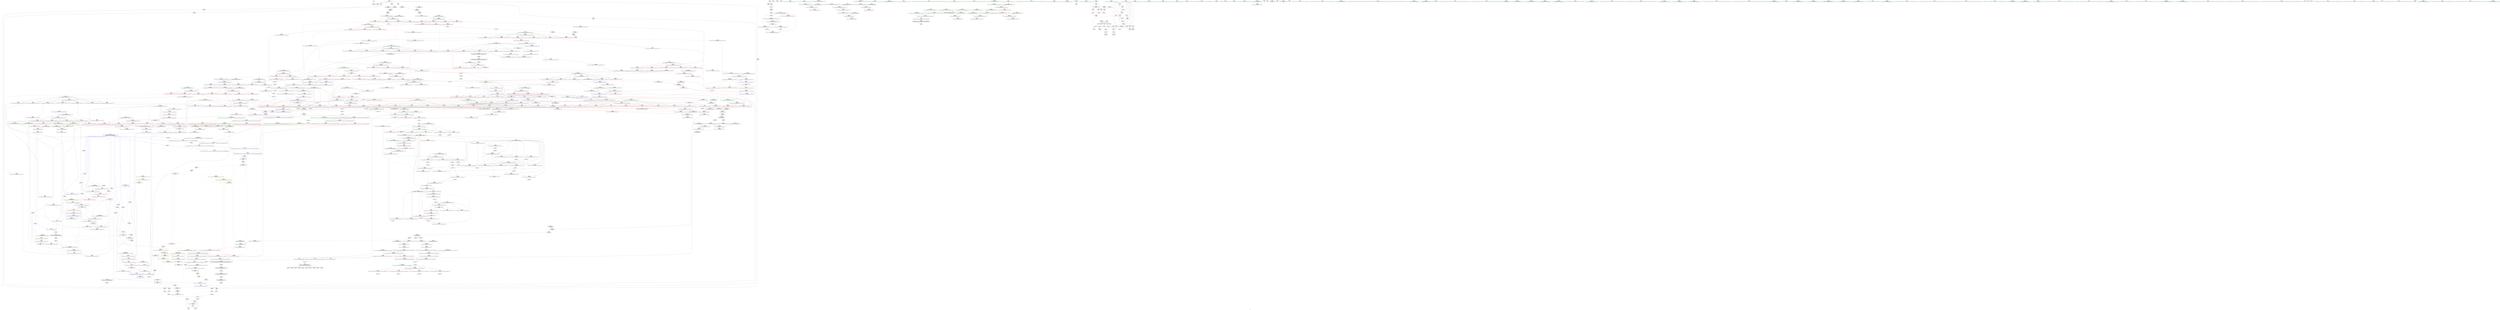 digraph "SVFG" {
	label="SVFG";

	Node0x55ef596104d0 [shape=record,color=grey,label="{NodeID: 0\nNullPtr}"];
	Node0x55ef596104d0 -> Node0x55ef596678d0[style=solid];
	Node0x55ef596919b0 [shape=record,color=black,label="{NodeID: 1550\n975 = PHI(609, )\n}"];
	Node0x55ef596919b0 -> Node0x55ef596830b0[style=solid];
	Node0x55ef59670350 [shape=record,color=red,label="{NodeID: 443\n790\<--748\n\<--__first.addr\n_ZSt11__push_heapIPdldN9__gnu_cxx5__ops14_Iter_less_valEEvT_T0_S5_T1_RT2_\n}"];
	Node0x55ef59670350 -> Node0x55ef59673f60[style=solid];
	Node0x55ef59664550 [shape=record,color=green,label="{NodeID: 111\n625\<--626\n__holeIndex.addr\<--__holeIndex.addr_field_insensitive\n_ZSt13__adjust_heapIPdldN9__gnu_cxx5__ops15_Iter_less_iterEEvT_T0_S5_T1_T2_\n}"];
	Node0x55ef59664550 -> Node0x55ef5966ed60[style=solid];
	Node0x55ef59664550 -> Node0x55ef5966ee30[style=solid];
	Node0x55ef59664550 -> Node0x55ef5966ef00[style=solid];
	Node0x55ef59664550 -> Node0x55ef5966efd0[style=solid];
	Node0x55ef59664550 -> Node0x55ef5966f0a0[style=solid];
	Node0x55ef59664550 -> Node0x55ef59688fc0[style=solid];
	Node0x55ef59664550 -> Node0x55ef59689640[style=solid];
	Node0x55ef59664550 -> Node0x55ef596898b0[style=solid];
	Node0x55ef59685a20 [shape=record,color=red,label="{NodeID: 554\n1267\<--1237\n\<--__result.addr\n_ZNSt20__copy_move_backwardILb1ELb1ESt26random_access_iterator_tagE13__copy_move_bIdEEPT_PKS3_S6_S4_\n}"];
	Node0x55ef59685a20 -> Node0x55ef596741d0[style=solid];
	Node0x55ef59668ae0 [shape=record,color=black,label="{NodeID: 222\n502\<--500\nsub.ptr.lhs.cast\<--\n_ZSt11__make_heapIPdN9__gnu_cxx5__ops15_Iter_less_iterEEvT_S4_RT0_\n}"];
	Node0x55ef59668ae0 -> Node0x55ef596a3780[style=solid];
	Node0x55ef5968b450 [shape=record,color=blue,label="{NodeID: 665\n996\<--992\n__first.addr\<--__first\n_ZSt16__insertion_sortIPdN9__gnu_cxx5__ops15_Iter_less_iterEEvT_S4_T0_\n}"];
	Node0x55ef5968b450 -> Node0x55ef59683320[style=dashed];
	Node0x55ef5968b450 -> Node0x55ef596833f0[style=dashed];
	Node0x55ef5968b450 -> Node0x55ef596834c0[style=dashed];
	Node0x55ef5968b450 -> Node0x55ef59683590[style=dashed];
	Node0x55ef5968b450 -> Node0x55ef59683660[style=dashed];
	Node0x55ef59676660 [shape=record,color=red,label="{NodeID: 333\n261\<--215\n\<--__depth_limit.addr\n_ZSt16__introsort_loopIPdlN9__gnu_cxx5__ops15_Iter_less_iterEEvT_S4_T0_T1_\n|{<s0>13}}"];
	Node0x55ef59676660:s0 -> Node0x55ef59695b80[style=solid,color=red];
	Node0x55ef59660600 [shape=record,color=green,label="{NodeID: 1\n7\<--1\n.str\<--dummyObj\nGlob }"];
	Node0x55ef59691b80 [shape=record,color=black,label="{NodeID: 1551\n979 = PHI(609, )\n}"];
	Node0x55ef59691b80 -> Node0x55ef59683180[style=solid];
	Node0x55ef59670420 [shape=record,color=red,label="{NodeID: 444\n803\<--748\n\<--__first.addr\n_ZSt11__push_heapIPdldN9__gnu_cxx5__ops14_Iter_less_valEEvT_T0_S5_T1_RT2_\n}"];
	Node0x55ef59670420 -> Node0x55ef59674030[style=solid];
	Node0x55ef59664620 [shape=record,color=green,label="{NodeID: 112\n627\<--628\n__len.addr\<--__len.addr_field_insensitive\n_ZSt13__adjust_heapIPdldN9__gnu_cxx5__ops15_Iter_less_iterEEvT_T0_S5_T1_T2_\n}"];
	Node0x55ef59664620 -> Node0x55ef5966f170[style=solid];
	Node0x55ef59664620 -> Node0x55ef5966f240[style=solid];
	Node0x55ef59664620 -> Node0x55ef5966f310[style=solid];
	Node0x55ef59664620 -> Node0x55ef59689090[style=solid];
	Node0x55ef59685af0 [shape=record,color=red,label="{NodeID: 555\n1251\<--1239\n\<--_Num\n_ZNSt20__copy_move_backwardILb1ELb1ESt26random_access_iterator_tagE13__copy_move_bIdEEPT_PKS3_S6_S4_\n}"];
	Node0x55ef59685af0 -> Node0x55ef5967d320[style=solid];
	Node0x55ef59668bb0 [shape=record,color=black,label="{NodeID: 223\n503\<--501\nsub.ptr.rhs.cast\<--\n_ZSt11__make_heapIPdN9__gnu_cxx5__ops15_Iter_less_iterEEvT_S4_RT0_\n}"];
	Node0x55ef59668bb0 -> Node0x55ef596a3780[style=solid];
	Node0x55ef5968b520 [shape=record,color=blue,label="{NodeID: 666\n998\<--993\n__last.addr\<--__last\n_ZSt16__insertion_sortIPdN9__gnu_cxx5__ops15_Iter_less_iterEEvT_S4_T0_\n}"];
	Node0x55ef5968b520 -> Node0x55ef59683730[style=dashed];
	Node0x55ef5968b520 -> Node0x55ef59683800[style=dashed];
	Node0x55ef59676730 [shape=record,color=red,label="{NodeID: 334\n259\<--219\n\<--__cut\n_ZSt16__introsort_loopIPdlN9__gnu_cxx5__ops15_Iter_less_iterEEvT_S4_T0_T1_\n|{<s0>13}}"];
	Node0x55ef59676730:s0 -> Node0x55ef596958e0[style=solid,color=red];
	Node0x55ef59660690 [shape=record,color=green,label="{NodeID: 2\n9\<--1\n.str.1\<--dummyObj\nGlob }"];
	Node0x55ef59691cc0 [shape=record,color=black,label="{NodeID: 1552\n983 = PHI(609, )\n}"];
	Node0x55ef59691cc0 -> Node0x55ef59683250[style=solid];
	Node0x55ef596704f0 [shape=record,color=red,label="{NodeID: 445\n765\<--750\n\<--__holeIndex.addr\n_ZSt11__push_heapIPdldN9__gnu_cxx5__ops14_Iter_less_valEEvT_T0_S5_T1_RT2_\n}"];
	Node0x55ef596704f0 -> Node0x55ef596a4b00[style=solid];
	Node0x55ef596646f0 [shape=record,color=green,label="{NodeID: 113\n629\<--630\n__value.addr\<--__value.addr_field_insensitive\n_ZSt13__adjust_heapIPdldN9__gnu_cxx5__ops15_Iter_less_iterEEvT_T0_S5_T1_T2_\n|{|<s1>38}}"];
	Node0x55ef596646f0 -> Node0x55ef59689160[style=solid];
	Node0x55ef596646f0:s1 -> Node0x55ef59693480[style=solid,color=red];
	Node0x55ef59685bc0 [shape=record,color=red,label="{NodeID: 556\n1255\<--1239\n\<--_Num\n_ZNSt20__copy_move_backwardILb1ELb1ESt26random_access_iterator_tagE13__copy_move_bIdEEPT_PKS3_S6_S4_\n}"];
	Node0x55ef59685bc0 -> Node0x55ef596a6600[style=solid];
	Node0x55ef59668c80 [shape=record,color=black,label="{NodeID: 224\n511\<--509\nsub.ptr.lhs.cast1\<--\n_ZSt11__make_heapIPdN9__gnu_cxx5__ops15_Iter_less_iterEEvT_S4_RT0_\n}"];
	Node0x55ef59668c80 -> Node0x55ef596a3d80[style=solid];
	Node0x55ef5968b5f0 [shape=record,color=blue,label="{NodeID: 667\n1000\<--1018\n__i\<--add.ptr\n_ZSt16__insertion_sortIPdN9__gnu_cxx5__ops15_Iter_less_iterEEvT_S4_T0_\n}"];
	Node0x55ef5968b5f0 -> Node0x55ef596838d0[style=dashed];
	Node0x55ef5968b5f0 -> Node0x55ef596839a0[style=dashed];
	Node0x55ef5968b5f0 -> Node0x55ef59683a70[style=dashed];
	Node0x55ef5968b5f0 -> Node0x55ef59683b40[style=dashed];
	Node0x55ef5968b5f0 -> Node0x55ef59683c10[style=dashed];
	Node0x55ef5968b5f0 -> Node0x55ef59683ce0[style=dashed];
	Node0x55ef5968b5f0 -> Node0x55ef59683db0[style=dashed];
	Node0x55ef5968b5f0 -> Node0x55ef5968b860[style=dashed];
	Node0x55ef5968b5f0 -> Node0x55ef596d9570[style=dashed];
	Node0x55ef59676800 [shape=record,color=red,label="{NodeID: 335\n263\<--219\n\<--__cut\n_ZSt16__introsort_loopIPdlN9__gnu_cxx5__ops15_Iter_less_iterEEvT_S4_T0_T1_\n}"];
	Node0x55ef59676800 -> Node0x55ef596871b0[style=solid];
	Node0x55ef596dae40 [shape=record,color=black,label="{NodeID: 1110\nMR_2V_2 = PHI(MR_2V_4, MR_2V_1, )\npts\{6 \}\n|{<s0>22}}"];
	Node0x55ef596dae40:s0 -> Node0x55ef596e8540[style=dashed,color=blue];
	Node0x55ef59660940 [shape=record,color=green,label="{NodeID: 3\n11\<--1\n.str.2\<--dummyObj\nGlob }"];
	Node0x55ef59691e00 [shape=record,color=black,label="{NodeID: 1553\n1027 = PHI(547, )\n}"];
	Node0x55ef596705c0 [shape=record,color=red,label="{NodeID: 446\n770\<--750\n\<--__holeIndex.addr\n_ZSt11__push_heapIPdldN9__gnu_cxx5__ops14_Iter_less_valEEvT_T0_S5_T1_RT2_\n}"];
	Node0x55ef596705c0 -> Node0x55ef596a9600[style=solid];
	Node0x55ef596647c0 [shape=record,color=green,label="{NodeID: 114\n631\<--632\n__topIndex\<--__topIndex_field_insensitive\n_ZSt13__adjust_heapIPdldN9__gnu_cxx5__ops15_Iter_less_iterEEvT_T0_S5_T1_T2_\n}"];
	Node0x55ef596647c0 -> Node0x55ef5966f3e0[style=solid];
	Node0x55ef596647c0 -> Node0x55ef59689230[style=solid];
	Node0x55ef59685c90 [shape=record,color=red,label="{NodeID: 557\n1261\<--1239\n\<--_Num\n_ZNSt20__copy_move_backwardILb1ELb1ESt26random_access_iterator_tagE13__copy_move_bIdEEPT_PKS3_S6_S4_\n}"];
	Node0x55ef59685c90 -> Node0x55ef596a6d80[style=solid];
	Node0x55ef59668d50 [shape=record,color=black,label="{NodeID: 225\n512\<--510\nsub.ptr.rhs.cast2\<--\n_ZSt11__make_heapIPdN9__gnu_cxx5__ops15_Iter_less_iterEEvT_S4_RT0_\n}"];
	Node0x55ef59668d50 -> Node0x55ef596a3d80[style=solid];
	Node0x55ef5968b6c0 [shape=record,color=blue,label="{NodeID: 668\n1002\<--1031\n__val\<--\n_ZSt16__insertion_sortIPdN9__gnu_cxx5__ops15_Iter_less_iterEEvT_S4_T0_\n}"];
	Node0x55ef5968b6c0 -> Node0x55ef59683f50[style=dashed];
	Node0x55ef5968b6c0 -> Node0x55ef596e6c40[style=dashed];
	Node0x55ef596768d0 [shape=record,color=red,label="{NodeID: 336\n272\<--269\n\<--__n.addr\n_ZSt4__lgl\n}"];
	Node0x55ef596db340 [shape=record,color=black,label="{NodeID: 1111\nMR_81V_2 = PHI(MR_81V_3, MR_81V_1, )\npts\{490 \}\n}"];
	Node0x55ef59660a00 [shape=record,color=green,label="{NodeID: 4\n29\<--1\n\<--dummyObj\nCan only get source location for instruction, argument, global var or function.}"];
	Node0x55ef59691f10 [shape=record,color=black,label="{NodeID: 1554\n1030 = PHI(609, )\n}"];
	Node0x55ef59691f10 -> Node0x55ef59683e80[style=solid];
	Node0x55ef59670690 [shape=record,color=red,label="{NodeID: 447\n791\<--750\n\<--__holeIndex.addr\n_ZSt11__push_heapIPdldN9__gnu_cxx5__ops14_Iter_less_valEEvT_T0_S5_T1_RT2_\n}"];
	Node0x55ef59669240 [shape=record,color=green,label="{NodeID: 115\n633\<--634\n__secondChild\<--__secondChild_field_insensitive\n_ZSt13__adjust_heapIPdldN9__gnu_cxx5__ops15_Iter_less_iterEEvT_T0_S5_T1_T2_\n}"];
	Node0x55ef59669240 -> Node0x55ef5966f4b0[style=solid];
	Node0x55ef59669240 -> Node0x55ef5966f580[style=solid];
	Node0x55ef59669240 -> Node0x55ef5966f650[style=solid];
	Node0x55ef59669240 -> Node0x55ef5966f720[style=solid];
	Node0x55ef59669240 -> Node0x55ef5966f7f0[style=solid];
	Node0x55ef59669240 -> Node0x55ef5966f8c0[style=solid];
	Node0x55ef59669240 -> Node0x55ef5966f990[style=solid];
	Node0x55ef59669240 -> Node0x55ef5966fa60[style=solid];
	Node0x55ef59669240 -> Node0x55ef5966fb30[style=solid];
	Node0x55ef59669240 -> Node0x55ef5966fc00[style=solid];
	Node0x55ef59669240 -> Node0x55ef5966fcd0[style=solid];
	Node0x55ef59669240 -> Node0x55ef59689300[style=solid];
	Node0x55ef59669240 -> Node0x55ef596893d0[style=solid];
	Node0x55ef59669240 -> Node0x55ef596894a0[style=solid];
	Node0x55ef59669240 -> Node0x55ef59689710[style=solid];
	Node0x55ef59685d60 [shape=record,color=red,label="{NodeID: 558\n1268\<--1239\n\<--_Num\n_ZNSt20__copy_move_backwardILb1ELb1ESt26random_access_iterator_tagE13__copy_move_bIdEEPT_PKS3_S6_S4_\n}"];
	Node0x55ef59685d60 -> Node0x55ef596a4080[style=solid];
	Node0x55ef59668e20 [shape=record,color=black,label="{NodeID: 226\n547\<--565\n_ZNK9__gnu_cxx5__ops15_Iter_less_iterclIPdS3_EEbT_T0__ret\<--cmp\n_ZNK9__gnu_cxx5__ops15_Iter_less_iterclIPdS3_EEbT_T0_\n|{<s0>23|<s1>33|<s2>43|<s3>44|<s4>46|<s5>49|<s6>51|<s7>54|<s8>55|<s9>61}}"];
	Node0x55ef59668e20:s0 -> Node0x55ef59749820[style=solid,color=blue];
	Node0x55ef59668e20:s1 -> Node0x55ef59690c80[style=solid,color=blue];
	Node0x55ef59668e20:s2 -> Node0x55ef59749e10[style=solid,color=blue];
	Node0x55ef59668e20:s3 -> Node0x55ef59749f20[style=solid,color=blue];
	Node0x55ef59668e20:s4 -> Node0x55ef5974a030[style=solid,color=blue];
	Node0x55ef59668e20:s5 -> Node0x55ef5974a140[style=solid,color=blue];
	Node0x55ef59668e20:s6 -> Node0x55ef59691680[style=solid,color=blue];
	Node0x55ef59668e20:s7 -> Node0x55ef59691790[style=solid,color=blue];
	Node0x55ef59668e20:s8 -> Node0x55ef596918a0[style=solid,color=blue];
	Node0x55ef59668e20:s9 -> Node0x55ef59691e00[style=solid,color=blue];
	Node0x55ef5968b790 [shape=record,color=blue,label="{NodeID: 669\n1042\<--1041\n\<--\n_ZSt16__insertion_sortIPdN9__gnu_cxx5__ops15_Iter_less_iterEEvT_S4_T0_\n}"];
	Node0x55ef5968b790 -> Node0x55ef596df940[style=dashed];
	Node0x55ef596769a0 [shape=record,color=red,label="{NodeID: 337\n300\<--287\n\<--__first.addr\n_ZSt22__final_insertion_sortIPdN9__gnu_cxx5__ops15_Iter_less_iterEEvT_S4_T0_\n}"];
	Node0x55ef596769a0 -> Node0x55ef59668600[style=solid];
	Node0x55ef596db840 [shape=record,color=black,label="{NodeID: 1112\nMR_83V_2 = PHI(MR_83V_4, MR_83V_1, )\npts\{492 \}\n}"];
	Node0x55ef59660ac0 [shape=record,color=green,label="{NodeID: 5\n47\<--1\n\<--dummyObj\nCan only get source location for instruction, argument, global var or function.}"];
	Node0x55ef59692080 [shape=record,color=black,label="{NodeID: 1555\n1037 = PHI(1094, )\n}"];
	Node0x55ef59670760 [shape=record,color=red,label="{NodeID: 448\n796\<--750\n\<--__holeIndex.addr\n_ZSt11__push_heapIPdldN9__gnu_cxx5__ops14_Iter_less_valEEvT_T0_S5_T1_RT2_\n}"];
	Node0x55ef59670760 -> Node0x55ef596a4f80[style=solid];
	Node0x55ef596692d0 [shape=record,color=green,label="{NodeID: 116\n635\<--636\n__cmp\<--__cmp_field_insensitive\n_ZSt13__adjust_heapIPdldN9__gnu_cxx5__ops15_Iter_less_iterEEvT_T0_S5_T1_T2_\n|{<s0>37|<s1>39}}"];
	Node0x55ef596692d0:s0 -> Node0x55ef5975bfc0[style=solid,color=red];
	Node0x55ef596692d0:s1 -> Node0x55ef596947d0[style=solid,color=red];
	Node0x55ef59685e30 [shape=record,color=red,label="{NodeID: 559\n1290\<--1281\nthis1\<--this.addr\n_ZNK9__gnu_cxx5__ops14_Val_less_iterclIdPdEEbRT_T0_\n}"];
	Node0x55ef59668ef0 [shape=record,color=black,label="{NodeID: 227\n600\<--598\nsub.ptr.lhs.cast\<--\n_ZSt10__pop_heapIPdN9__gnu_cxx5__ops15_Iter_less_iterEEvT_S4_S4_RT0_\n}"];
	Node0x55ef59668ef0 -> Node0x55ef596a7e00[style=solid];
	Node0x55ef5968b860 [shape=record,color=blue,label="{NodeID: 670\n1000\<--1055\n__i\<--incdec.ptr\n_ZSt16__insertion_sortIPdN9__gnu_cxx5__ops15_Iter_less_iterEEvT_S4_T0_\n}"];
	Node0x55ef5968b860 -> Node0x55ef596838d0[style=dashed];
	Node0x55ef5968b860 -> Node0x55ef596839a0[style=dashed];
	Node0x55ef5968b860 -> Node0x55ef59683a70[style=dashed];
	Node0x55ef5968b860 -> Node0x55ef59683b40[style=dashed];
	Node0x55ef5968b860 -> Node0x55ef59683c10[style=dashed];
	Node0x55ef5968b860 -> Node0x55ef59683ce0[style=dashed];
	Node0x55ef5968b860 -> Node0x55ef59683db0[style=dashed];
	Node0x55ef5968b860 -> Node0x55ef5968b860[style=dashed];
	Node0x55ef5968b860 -> Node0x55ef596d9570[style=dashed];
	Node0x55ef59676a70 [shape=record,color=red,label="{NodeID: 338\n307\<--287\n\<--__first.addr\n_ZSt22__final_insertion_sortIPdN9__gnu_cxx5__ops15_Iter_less_iterEEvT_S4_T0_\n|{<s0>15}}"];
	Node0x55ef59676a70:s0 -> Node0x55ef59695cd0[style=solid,color=red];
	Node0x55ef596dbd40 [shape=record,color=black,label="{NodeID: 1113\nMR_85V_2 = PHI(MR_85V_4, MR_85V_1, )\npts\{494 \}\n}"];
	Node0x55ef59661330 [shape=record,color=green,label="{NodeID: 6\n58\<--1\n\<--dummyObj\nCan only get source location for instruction, argument, global var or function.}"];
	Node0x55ef59692190 [shape=record,color=black,label="{NodeID: 1556\n1040 = PHI(609, )\n}"];
	Node0x55ef59692190 -> Node0x55ef59683f50[style=solid];
	Node0x55ef59670830 [shape=record,color=red,label="{NodeID: 449\n804\<--750\n\<--__holeIndex.addr\n_ZSt11__push_heapIPdldN9__gnu_cxx5__ops14_Iter_less_valEEvT_T0_S5_T1_RT2_\n}"];
	Node0x55ef596f0240 [shape=record,color=yellow,style=double,label="{NodeID: 1224\n124V_1 = ENCHI(MR_124V_0)\npts\{494 581 755 971 1003 1125 \}\nFun[_ZSt13__adjust_heapIPdldN9__gnu_cxx5__ops15_Iter_less_iterEEvT_T0_S5_T1_T2_]}"];
	Node0x55ef596f0240 -> Node0x55ef5966fda0[style=dashed];
	Node0x55ef596f0240 -> Node0x55ef5966fe70[style=dashed];
	Node0x55ef596f0240 -> Node0x55ef5966ff40[style=dashed];
	Node0x55ef596693a0 [shape=record,color=green,label="{NodeID: 117\n637\<--638\nagg.tmp\<--agg.tmp_field_insensitive\n_ZSt13__adjust_heapIPdldN9__gnu_cxx5__ops15_Iter_less_iterEEvT_T0_S5_T1_T2_\n}"];
	Node0x55ef59685f00 [shape=record,color=red,label="{NodeID: 560\n1291\<--1283\n\<--__val.addr\n_ZNK9__gnu_cxx5__ops14_Val_less_iterclIdPdEEbRT_T0_\n}"];
	Node0x55ef59685f00 -> Node0x55ef596860a0[style=solid];
	Node0x55ef59668fc0 [shape=record,color=black,label="{NodeID: 228\n601\<--599\nsub.ptr.rhs.cast\<--\n_ZSt10__pop_heapIPdN9__gnu_cxx5__ops15_Iter_less_iterEEvT_S4_S4_RT0_\n}"];
	Node0x55ef59668fc0 -> Node0x55ef596a7e00[style=solid];
	Node0x55ef5968b930 [shape=record,color=blue,label="{NodeID: 671\n1064\<--1060\n__first.addr\<--__first\n_ZSt26__unguarded_insertion_sortIPdN9__gnu_cxx5__ops15_Iter_less_iterEEvT_S4_T0_\n}"];
	Node0x55ef5968b930 -> Node0x55ef59684020[style=dashed];
	Node0x55ef59676b40 [shape=record,color=red,label="{NodeID: 339\n308\<--287\n\<--__first.addr\n_ZSt22__final_insertion_sortIPdN9__gnu_cxx5__ops15_Iter_less_iterEEvT_S4_T0_\n}"];
	Node0x55ef59676b40 -> Node0x55ef59672700[style=solid];
	Node0x55ef596613c0 [shape=record,color=green,label="{NodeID: 7\n71\<--1\n\<--dummyObj\nCan only get source location for instruction, argument, global var or function.}"];
	Node0x55ef59692300 [shape=record,color=black,label="{NodeID: 1557\n1108 = PHI(1191, )\n|{<s0>71}}"];
	Node0x55ef59692300:s0 -> Node0x55ef5975af60[style=solid,color=red];
	Node0x55ef59670900 [shape=record,color=red,label="{NodeID: 450\n771\<--752\n\<--__topIndex.addr\n_ZSt11__push_heapIPdldN9__gnu_cxx5__ops14_Iter_less_valEEvT_T0_S5_T1_RT2_\n}"];
	Node0x55ef59670900 -> Node0x55ef596a9600[style=solid];
	Node0x55ef596f03e0 [shape=record,color=yellow,style=double,label="{NodeID: 1225\n2V_1 = ENCHI(MR_2V_0)\npts\{6 \}\nFun[_ZSt14__partial_sortIPdN9__gnu_cxx5__ops15_Iter_less_iterEEvT_S4_S4_T0_]|{<s0>18}}"];
	Node0x55ef596f03e0:s0 -> Node0x55ef596ee3a0[style=dashed,color=red];
	Node0x55ef59669470 [shape=record,color=green,label="{NodeID: 118\n712\<--713\n_ZSt4moveIRN9__gnu_cxx5__ops15_Iter_less_iterEEONSt16remove_referenceIT_E4typeEOS5_\<--_ZSt4moveIRN9__gnu_cxx5__ops15_Iter_less_iterEEONSt16remove_referenceIT_E4typeEOS5__field_insensitive\n}"];
	Node0x55ef59685fd0 [shape=record,color=red,label="{NodeID: 561\n1293\<--1285\n\<--__it.addr\n_ZNK9__gnu_cxx5__ops14_Val_less_iterclIdPdEEbRT_T0_\n}"];
	Node0x55ef59685fd0 -> Node0x55ef59686170[style=solid];
	Node0x55ef59669090 [shape=record,color=black,label="{NodeID: 229\n609\<--614\n_ZSt4moveIRdEONSt16remove_referenceIT_E4typeEOS2__ret\<--\n_ZSt4moveIRdEONSt16remove_referenceIT_E4typeEOS2_\n|{<s0>26|<s1>27|<s2>29|<s3>30|<s4>31|<s5>34|<s6>35|<s7>38|<s8>41|<s9>42|<s10>58|<s11>59|<s12>60|<s13>62|<s14>64|<s15>72|<s16>74|<s17>75}}"];
	Node0x55ef59669090:s0 -> Node0x55ef5974a280[style=solid,color=blue];
	Node0x55ef59669090:s1 -> Node0x55ef596908c0[style=solid,color=blue];
	Node0x55ef59669090:s2 -> Node0x55ef59690a00[style=solid,color=blue];
	Node0x55ef59669090:s3 -> Node0x55ef59690b40[style=solid,color=blue];
	Node0x55ef59669090:s4 -> Node0x55ef59749560[style=solid,color=blue];
	Node0x55ef59669090:s5 -> Node0x55ef59690d90[style=solid,color=blue];
	Node0x55ef59669090:s6 -> Node0x55ef59690f00[style=solid,color=blue];
	Node0x55ef59669090:s7 -> Node0x55ef59691150[style=solid,color=blue];
	Node0x55ef59669090:s8 -> Node0x55ef59691400[style=solid,color=blue];
	Node0x55ef59669090:s9 -> Node0x55ef59691540[style=solid,color=blue];
	Node0x55ef59669090:s10 -> Node0x55ef596919b0[style=solid,color=blue];
	Node0x55ef59669090:s11 -> Node0x55ef59691b80[style=solid,color=blue];
	Node0x55ef59669090:s12 -> Node0x55ef59691cc0[style=solid,color=blue];
	Node0x55ef59669090:s13 -> Node0x55ef59691f10[style=solid,color=blue];
	Node0x55ef59669090:s14 -> Node0x55ef59692190[style=solid,color=blue];
	Node0x55ef59669090:s15 -> Node0x55ef596926c0[style=solid,color=blue];
	Node0x55ef59669090:s16 -> Node0x55ef59692910[style=solid,color=blue];
	Node0x55ef59669090:s17 -> Node0x55ef59692a80[style=solid,color=blue];
	Node0x55ef5968ba00 [shape=record,color=blue,label="{NodeID: 672\n1066\<--1061\n__last.addr\<--__last\n_ZSt26__unguarded_insertion_sortIPdN9__gnu_cxx5__ops15_Iter_less_iterEEvT_S4_T0_\n}"];
	Node0x55ef5968ba00 -> Node0x55ef596840f0[style=dashed];
	Node0x55ef59676c10 [shape=record,color=red,label="{NodeID: 340\n313\<--287\n\<--__first.addr\n_ZSt22__final_insertion_sortIPdN9__gnu_cxx5__ops15_Iter_less_iterEEvT_S4_T0_\n}"];
	Node0x55ef59676c10 -> Node0x55ef596727d0[style=solid];
	Node0x55ef596dc740 [shape=record,color=black,label="{NodeID: 1115\nMR_2V_5 = PHI(MR_2V_4, MR_2V_2, MR_2V_2, )\npts\{6 \}\n|{|<s1>39}}"];
	Node0x55ef596dc740 -> Node0x55ef5966ff40[style=dashed];
	Node0x55ef596dc740:s1 -> Node0x55ef596e4940[style=dashed,color=red];
	Node0x55ef59661480 [shape=record,color=green,label="{NodeID: 8\n185\<--1\n\<--dummyObj\nCan only get source location for instruction, argument, global var or function.}"];
	Node0x55ef59692440 [shape=record,color=black,label="{NodeID: 1558\n1112 = PHI(1191, )\n|{<s0>71}}"];
	Node0x55ef59692440:s0 -> Node0x55ef5975b070[style=solid,color=red];
	Node0x55ef596709d0 [shape=record,color=red,label="{NodeID: 451\n774\<--756\n\<--__comp.addr\n_ZSt11__push_heapIPdldN9__gnu_cxx5__ops14_Iter_less_valEEvT_T0_S5_T1_RT2_\n|{<s0>40}}"];
	Node0x55ef596709d0:s0 -> Node0x55ef59697810[style=solid,color=red];
	Node0x55ef59669570 [shape=record,color=green,label="{NodeID: 119\n715\<--716\n_ZN9__gnu_cxx5__ops14_Iter_less_valC2ENS0_15_Iter_less_iterE\<--_ZN9__gnu_cxx5__ops14_Iter_less_valC2ENS0_15_Iter_less_iterE_field_insensitive\n}"];
	Node0x55ef596860a0 [shape=record,color=red,label="{NodeID: 562\n1292\<--1291\n\<--\n_ZNK9__gnu_cxx5__ops14_Val_less_iterclIdPdEEbRT_T0_\n}"];
	Node0x55ef596860a0 -> Node0x55ef596a9d80[style=solid];
	Node0x55ef59669160 [shape=record,color=black,label="{NodeID: 230\n726\<--731\n_ZSt4moveIRN9__gnu_cxx5__ops15_Iter_less_iterEEONSt16remove_referenceIT_E4typeEOS5__ret\<--\n_ZSt4moveIRN9__gnu_cxx5__ops15_Iter_less_iterEEONSt16remove_referenceIT_E4typeEOS5_\n|{<s0>36}}"];
	Node0x55ef59669160:s0 -> Node0x55ef59691040[style=solid,color=blue];
	Node0x55ef5968bad0 [shape=record,color=blue,label="{NodeID: 673\n1068\<--1078\n__i\<--\n_ZSt26__unguarded_insertion_sortIPdN9__gnu_cxx5__ops15_Iter_less_iterEEvT_S4_T0_\n}"];
	Node0x55ef5968bad0 -> Node0x55ef596e2140[style=dashed];
	Node0x55ef59676ce0 [shape=record,color=red,label="{NodeID: 341\n320\<--287\n\<--__first.addr\n_ZSt22__final_insertion_sortIPdN9__gnu_cxx5__ops15_Iter_less_iterEEvT_S4_T0_\n|{<s0>17}}"];
	Node0x55ef59676ce0:s0 -> Node0x55ef59695cd0[style=solid,color=red];
	Node0x55ef596dcc40 [shape=record,color=black,label="{NodeID: 1116\nMR_114V_6 = PHI(MR_114V_5, MR_114V_3, MR_114V_3, )\npts\{626 \}\n}"];
	Node0x55ef596dcc40 -> Node0x55ef5966f0a0[style=dashed];
	Node0x55ef59661580 [shape=record,color=green,label="{NodeID: 9\n190\<--1\n\<--dummyObj\nCan only get source location for instruction, argument, global var or function.}"];
	Node0x55ef59692580 [shape=record,color=black,label="{NodeID: 1559\n1114 = PHI(1166, )\n}"];
	Node0x55ef59692580 -> Node0x55ef59671520[style=solid];
	Node0x55ef59670aa0 [shape=record,color=red,label="{NodeID: 452\n776\<--758\n\<--__parent\n_ZSt11__push_heapIPdldN9__gnu_cxx5__ops14_Iter_less_valEEvT_T0_S5_T1_RT2_\n}"];
	Node0x55ef59669670 [shape=record,color=green,label="{NodeID: 120\n723\<--724\n_ZSt11__push_heapIPdldN9__gnu_cxx5__ops14_Iter_less_valEEvT_T0_S5_T1_RT2_\<--_ZSt11__push_heapIPdldN9__gnu_cxx5__ops14_Iter_less_valEEvT_T0_S5_T1_RT2__field_insensitive\n}"];
	Node0x55ef59686170 [shape=record,color=red,label="{NodeID: 563\n1294\<--1293\n\<--\n_ZNK9__gnu_cxx5__ops14_Val_less_iterclIdPdEEbRT_T0_\n}"];
	Node0x55ef59686170 -> Node0x55ef596a9d80[style=solid];
	Node0x55ef59671380 [shape=record,color=black,label="{NodeID: 231\n808\<--826\n_ZNK9__gnu_cxx5__ops14_Iter_less_valclIPddEEbT_RT0__ret\<--cmp\n_ZNK9__gnu_cxx5__ops14_Iter_less_valclIPddEEbT_RT0_\n|{<s0>40}}"];
	Node0x55ef59671380:s0 -> Node0x55ef596912c0[style=solid,color=blue];
	Node0x55ef5968bba0 [shape=record,color=blue,label="{NodeID: 674\n1068\<--1090\n__i\<--incdec.ptr\n_ZSt26__unguarded_insertion_sortIPdN9__gnu_cxx5__ops15_Iter_less_iterEEvT_S4_T0_\n}"];
	Node0x55ef5968bba0 -> Node0x55ef596e2140[style=dashed];
	Node0x55ef59676db0 [shape=record,color=red,label="{NodeID: 342\n299\<--289\n\<--__last.addr\n_ZSt22__final_insertion_sortIPdN9__gnu_cxx5__ops15_Iter_less_iterEEvT_S4_T0_\n}"];
	Node0x55ef59676db0 -> Node0x55ef59668530[style=solid];
	Node0x55ef596dd140 [shape=record,color=black,label="{NodeID: 1117\nMR_122V_8 = PHI(MR_122V_7, MR_122V_3, MR_122V_3, )\npts\{634 \}\n}"];
	Node0x55ef59661680 [shape=record,color=green,label="{NodeID: 10\n236\<--1\n\<--dummyObj\nCan only get source location for instruction, argument, global var or function.}"];
	Node0x55ef596926c0 [shape=record,color=black,label="{NodeID: 1560\n1130 = PHI(609, )\n}"];
	Node0x55ef596926c0 -> Node0x55ef59684df0[style=solid];
	Node0x55ef59670b70 [shape=record,color=red,label="{NodeID: 453\n786\<--758\n\<--__parent\n_ZSt11__push_heapIPdldN9__gnu_cxx5__ops14_Iter_less_valEEvT_T0_S5_T1_RT2_\n}"];
	Node0x55ef59669770 [shape=record,color=green,label="{NodeID: 121\n728\<--729\n__t.addr\<--__t.addr_field_insensitive\n_ZSt4moveIRN9__gnu_cxx5__ops15_Iter_less_iterEEONSt16remove_referenceIT_E4typeEOS5_\n}"];
	Node0x55ef59669770 -> Node0x55ef59670010[style=solid];
	Node0x55ef59669770 -> Node0x55ef59689980[style=solid];
	Node0x55ef59686240 [shape=record,color=red,label="{NodeID: 564\n1299\<--1298\ndummyVal\<--offset_0\n_ZNSt20__copy_move_backwardILb1ELb1ESt26random_access_iterator_tagE13__copy_move_bIdEEPT_PKS3_S6_S4_\n}"];
	Node0x55ef59686240 -> Node0x55ef5968cff0[style=solid];
	Node0x55ef59671450 [shape=record,color=black,label="{NodeID: 232\n898\<--939\n_ZSt21__unguarded_partitionIPdN9__gnu_cxx5__ops15_Iter_less_iterEET_S4_S4_S4_T0__ret\<--\n_ZSt21__unguarded_partitionIPdN9__gnu_cxx5__ops15_Iter_less_iterEET_S4_S4_S4_T0_\n|{<s0>21}}"];
	Node0x55ef59671450:s0 -> Node0x55ef59749cd0[style=solid,color=blue];
	Node0x55ef5968bc70 [shape=record,color=blue,label="{NodeID: 675\n1098\<--1095\n__first.addr\<--__first\n_ZSt13move_backwardIPdS0_ET0_T_S2_S1_\n}"];
	Node0x55ef5968bc70 -> Node0x55ef59684430[style=dashed];
	Node0x55ef59676e80 [shape=record,color=red,label="{NodeID: 343\n315\<--289\n\<--__last.addr\n_ZSt22__final_insertion_sortIPdN9__gnu_cxx5__ops15_Iter_less_iterEEvT_S4_T0_\n|{<s0>16}}"];
	Node0x55ef59676e80:s0 -> Node0x55ef59693340[style=solid,color=red];
	Node0x55ef59661780 [shape=record,color=green,label="{NodeID: 11\n240\<--1\n\<--dummyObj\nCan only get source location for instruction, argument, global var or function.|{<s0>32}}"];
	Node0x55ef59661780:s0 -> Node0x55ef59696610[style=solid,color=red];
	Node0x55ef59692800 [shape=record,color=black,label="{NodeID: 1561\n1140 = PHI(1277, )\n}"];
	Node0x55ef59670c40 [shape=record,color=red,label="{NodeID: 454\n794\<--758\n\<--__parent\n_ZSt11__push_heapIPdldN9__gnu_cxx5__ops14_Iter_less_valEEvT_T0_S5_T1_RT2_\n}"];
	Node0x55ef59670c40 -> Node0x55ef5968a0d0[style=solid];
	Node0x55ef59669840 [shape=record,color=green,label="{NodeID: 122\n735\<--736\n\<--field_insensitive\n_ZN9__gnu_cxx5__ops14_Iter_less_valC2ENS0_15_Iter_less_iterE\n}"];
	Node0x55ef59686310 [shape=record,color=blue,label="{NodeID: 565\n16\<--29\nretval\<--\nmain\n}"];
	Node0x55ef59671520 [shape=record,color=black,label="{NodeID: 233\n1094\<--1114\n_ZSt13move_backwardIPdS0_ET0_T_S2_S1__ret\<--call2\n_ZSt13move_backwardIPdS0_ET0_T_S2_S1_\n|{<s0>63}}"];
	Node0x55ef59671520:s0 -> Node0x55ef59692080[style=solid,color=blue];
	Node0x55ef5968bd40 [shape=record,color=blue,label="{NodeID: 676\n1100\<--1096\n__last.addr\<--__last\n_ZSt13move_backwardIPdS0_ET0_T_S2_S1_\n}"];
	Node0x55ef5968bd40 -> Node0x55ef59684500[style=dashed];
	Node0x55ef59676f50 [shape=record,color=red,label="{NodeID: 344\n321\<--289\n\<--__last.addr\n_ZSt22__final_insertion_sortIPdN9__gnu_cxx5__ops15_Iter_less_iterEEvT_S4_T0_\n|{<s0>17}}"];
	Node0x55ef59676f50:s0 -> Node0x55ef59695e20[style=solid,color=red];
	Node0x55ef59661880 [shape=record,color=green,label="{NodeID: 12\n251\<--1\n\<--dummyObj\nCan only get source location for instruction, argument, global var or function.}"];
	Node0x55ef59692910 [shape=record,color=black,label="{NodeID: 1562\n1145 = PHI(609, )\n}"];
	Node0x55ef59692910 -> Node0x55ef59684ec0[style=solid];
	Node0x55ef59670d10 [shape=record,color=red,label="{NodeID: 455\n789\<--788\n\<--call2\n_ZSt11__push_heapIPdldN9__gnu_cxx5__ops14_Iter_less_valEEvT_T0_S5_T1_RT2_\n}"];
	Node0x55ef59670d10 -> Node0x55ef5968a000[style=solid];
	Node0x55ef59669910 [shape=record,color=green,label="{NodeID: 123\n737\<--738\nthis.addr\<--this.addr_field_insensitive\n_ZN9__gnu_cxx5__ops14_Iter_less_valC2ENS0_15_Iter_less_iterE\n}"];
	Node0x55ef59669910 -> Node0x55ef596700e0[style=solid];
	Node0x55ef59669910 -> Node0x55ef59689a50[style=solid];
	Node0x55ef596863e0 [shape=record,color=blue,label="{NodeID: 566\n18\<--29\ntest\<--\nmain\n}"];
	Node0x55ef596863e0 -> Node0x55ef596d8c40[style=dashed];
	Node0x55ef596715f0 [shape=record,color=black,label="{NodeID: 234\n1166\<--1187\n_ZSt23__copy_move_backward_a2ILb1EPdS0_ET1_T0_S2_S1__ret\<--call3\n_ZSt23__copy_move_backward_a2ILb1EPdS0_ET1_T0_S2_S1_\n|{<s0>71}}"];
	Node0x55ef596715f0:s0 -> Node0x55ef59692580[style=solid,color=blue];
	Node0x55ef5968be10 [shape=record,color=blue,label="{NodeID: 677\n1102\<--1097\n__result.addr\<--__result\n_ZSt13move_backwardIPdS0_ET0_T_S2_S1_\n}"];
	Node0x55ef5968be10 -> Node0x55ef596845d0[style=dashed];
	Node0x55ef59677020 [shape=record,color=red,label="{NodeID: 345\n342\<--331\n\<--__first.addr\n_ZSt14__partial_sortIPdN9__gnu_cxx5__ops15_Iter_less_iterEEvT_S4_S4_T0_\n|{<s0>18}}"];
	Node0x55ef59677020:s0 -> Node0x55ef596955b0[style=solid,color=red];
	Node0x55ef596de040 [shape=record,color=black,label="{NodeID: 1120\nMR_2V_4 = PHI(MR_2V_5, MR_2V_3, )\npts\{6 \}\n|{<s0>10}}"];
	Node0x55ef596de040:s0 -> Node0x55ef596e5840[style=dashed,color=blue];
	Node0x55ef59661980 [shape=record,color=green,label="{NodeID: 13\n274\<--1\n\<--dummyObj\nCan only get source location for instruction, argument, global var or function.}"];
	Node0x55ef59692a80 [shape=record,color=black,label="{NodeID: 1563\n1155 = PHI(609, )\n}"];
	Node0x55ef59692a80 -> Node0x55ef59684f90[style=solid];
	Node0x55ef59670de0 [shape=record,color=red,label="{NodeID: 456\n802\<--801\n\<--call6\n_ZSt11__push_heapIPdldN9__gnu_cxx5__ops14_Iter_less_valEEvT_T0_S5_T1_RT2_\n}"];
	Node0x55ef59670de0 -> Node0x55ef5968a270[style=solid];
	Node0x55ef596699e0 [shape=record,color=green,label="{NodeID: 124\n748\<--749\n__first.addr\<--__first.addr_field_insensitive\n_ZSt11__push_heapIPdldN9__gnu_cxx5__ops14_Iter_less_valEEvT_T0_S5_T1_RT2_\n}"];
	Node0x55ef596699e0 -> Node0x55ef596701b0[style=solid];
	Node0x55ef596699e0 -> Node0x55ef59670280[style=solid];
	Node0x55ef596699e0 -> Node0x55ef59670350[style=solid];
	Node0x55ef596699e0 -> Node0x55ef59670420[style=solid];
	Node0x55ef596699e0 -> Node0x55ef59689b20[style=solid];
	Node0x55ef596864b0 [shape=record,color=blue,label="{NodeID: 567\n22\<--29\ni\<--\nmain\n}"];
	Node0x55ef596864b0 -> Node0x55ef596745e0[style=dashed];
	Node0x55ef596864b0 -> Node0x55ef596746b0[style=dashed];
	Node0x55ef596864b0 -> Node0x55ef59674780[style=dashed];
	Node0x55ef596864b0 -> Node0x55ef59686580[style=dashed];
	Node0x55ef596864b0 -> Node0x55ef59686720[style=dashed];
	Node0x55ef596716c0 [shape=record,color=black,label="{NodeID: 235\n1191\<--1196\n_ZSt12__miter_baseIPdET_S1__ret\<--\n_ZSt12__miter_baseIPdET_S1_\n|{<s0>69|<s1>70}}"];
	Node0x55ef596716c0:s0 -> Node0x55ef59692300[style=solid,color=blue];
	Node0x55ef596716c0:s1 -> Node0x55ef59692440[style=solid,color=blue];
	Node0x55ef5968bee0 [shape=record,color=blue,label="{NodeID: 678\n1122\<--1119\n__last.addr\<--__last\n_ZSt25__unguarded_linear_insertIPdN9__gnu_cxx5__ops14_Val_less_iterEEvT_T0_\n}"];
	Node0x55ef5968bee0 -> Node0x55ef596846a0[style=dashed];
	Node0x55ef5968bee0 -> Node0x55ef59684770[style=dashed];
	Node0x55ef5968bee0 -> Node0x55ef596d7620[style=dashed];
	Node0x55ef596770f0 [shape=record,color=red,label="{NodeID: 346\n348\<--331\n\<--__first.addr\n_ZSt14__partial_sortIPdN9__gnu_cxx5__ops15_Iter_less_iterEEvT_S4_S4_T0_\n|{<s0>19}}"];
	Node0x55ef596770f0:s0 -> Node0x55ef596974e0[style=solid,color=red];
	Node0x55ef596de540 [shape=record,color=black,label="{NodeID: 1121\nMR_2V_6 = PHI(MR_2V_3, MR_2V_2, )\npts\{6 \}\n|{<s0>9|<s1>13}}"];
	Node0x55ef596de540:s0 -> Node0x55ef59702290[style=dashed,color=blue];
	Node0x55ef596de540:s1 -> Node0x55ef596e2b40[style=dashed,color=blue];
	Node0x55ef59661a80 [shape=record,color=green,label="{NodeID: 14\n280\<--1\n\<--dummyObj\nCan only get source location for instruction, argument, global var or function.}"];
	Node0x55ef59692bc0 [shape=record,color=black,label="{NodeID: 1564\n1180 = PHI(1222, )\n|{<s0>79}}"];
	Node0x55ef59692bc0:s0 -> Node0x55ef59695280[style=solid,color=red];
	Node0x55ef59670eb0 [shape=record,color=red,label="{NodeID: 457\n821\<--812\nthis1\<--this.addr\n_ZNK9__gnu_cxx5__ops14_Iter_less_valclIPddEEbT_RT0_\n}"];
	Node0x55ef59669ab0 [shape=record,color=green,label="{NodeID: 125\n750\<--751\n__holeIndex.addr\<--__holeIndex.addr_field_insensitive\n_ZSt11__push_heapIPdldN9__gnu_cxx5__ops14_Iter_less_valEEvT_T0_S5_T1_RT2_\n}"];
	Node0x55ef59669ab0 -> Node0x55ef596704f0[style=solid];
	Node0x55ef59669ab0 -> Node0x55ef596705c0[style=solid];
	Node0x55ef59669ab0 -> Node0x55ef59670690[style=solid];
	Node0x55ef59669ab0 -> Node0x55ef59670760[style=solid];
	Node0x55ef59669ab0 -> Node0x55ef59670830[style=solid];
	Node0x55ef59669ab0 -> Node0x55ef59689bf0[style=solid];
	Node0x55ef59669ab0 -> Node0x55ef5968a0d0[style=solid];
	Node0x55ef59686580 [shape=record,color=blue,label="{NodeID: 568\n22\<--57\ni\<--inc\nmain\n}"];
	Node0x55ef59686580 -> Node0x55ef596745e0[style=dashed];
	Node0x55ef59686580 -> Node0x55ef596746b0[style=dashed];
	Node0x55ef59686580 -> Node0x55ef59674780[style=dashed];
	Node0x55ef59686580 -> Node0x55ef59686580[style=dashed];
	Node0x55ef59686580 -> Node0x55ef59686720[style=dashed];
	Node0x55ef59671790 [shape=record,color=black,label="{NodeID: 236\n1198\<--1218\n_ZSt22__copy_move_backward_aILb1EPdS0_ET1_T0_S2_S1__ret\<--call\n_ZSt22__copy_move_backward_aILb1EPdS0_ET1_T0_S2_S1_\n|{<s0>79}}"];
	Node0x55ef59671790:s0 -> Node0x55ef59692f80[style=solid,color=blue];
	Node0x55ef5968bfb0 [shape=record,color=blue,label="{NodeID: 679\n1124\<--1131\n__val\<--\n_ZSt25__unguarded_linear_insertIPdN9__gnu_cxx5__ops14_Val_less_iterEEvT_T0_\n|{|<s2>73}}"];
	Node0x55ef5968bfb0 -> Node0x55ef59684ec0[style=dashed];
	Node0x55ef5968bfb0 -> Node0x55ef59684f90[style=dashed];
	Node0x55ef5968bfb0:s2 -> Node0x55ef596f1170[style=dashed,color=red];
	Node0x55ef596771c0 [shape=record,color=red,label="{NodeID: 347\n343\<--333\n\<--__middle.addr\n_ZSt14__partial_sortIPdN9__gnu_cxx5__ops15_Iter_less_iterEEvT_S4_S4_T0_\n|{<s0>18}}"];
	Node0x55ef596771c0:s0 -> Node0x55ef596956c0[style=solid,color=red];
	Node0x55ef59661b80 [shape=record,color=green,label="{NodeID: 15\n467\<--1\n\<--dummyObj\nCan only get source location for instruction, argument, global var or function.}"];
	Node0x55ef59692d00 [shape=record,color=black,label="{NodeID: 1565\n1184 = PHI(1222, )\n|{<s0>79}}"];
	Node0x55ef59692d00:s0 -> Node0x55ef59695390[style=solid,color=red];
	Node0x55ef59670f80 [shape=record,color=red,label="{NodeID: 458\n822\<--814\n\<--__it.addr\n_ZNK9__gnu_cxx5__ops14_Iter_less_valclIPddEEbT_RT0_\n}"];
	Node0x55ef59670f80 -> Node0x55ef59671120[style=solid];
	Node0x55ef59669b80 [shape=record,color=green,label="{NodeID: 126\n752\<--753\n__topIndex.addr\<--__topIndex.addr_field_insensitive\n_ZSt11__push_heapIPdldN9__gnu_cxx5__ops14_Iter_less_valEEvT_T0_S5_T1_RT2_\n}"];
	Node0x55ef59669b80 -> Node0x55ef59670900[style=solid];
	Node0x55ef59669b80 -> Node0x55ef59689cc0[style=solid];
	Node0x55ef59686650 [shape=record,color=blue,label="{NodeID: 569\n26\<--71\nres\<--\nmain\n}"];
	Node0x55ef59686650 -> Node0x55ef59675140[style=dashed];
	Node0x55ef59686650 -> Node0x55ef59675210[style=dashed];
	Node0x55ef59686650 -> Node0x55ef596867f0[style=dashed];
	Node0x55ef59686650 -> Node0x55ef596eb860[style=dashed];
	Node0x55ef59671860 [shape=record,color=black,label="{NodeID: 237\n1222\<--1227\n_ZSt12__niter_baseIPdET_S1__ret\<--\n_ZSt12__niter_baseIPdET_S1_\n|{<s0>76|<s1>77|<s2>78}}"];
	Node0x55ef59671860:s0 -> Node0x55ef59692bc0[style=solid,color=blue];
	Node0x55ef59671860:s1 -> Node0x55ef59692d00[style=solid,color=blue];
	Node0x55ef59671860:s2 -> Node0x55ef59692e40[style=solid,color=blue];
	Node0x55ef596a3170 [shape=record,color=black,label="{NodeID: 1012\n782 = PHI(783, 778, )\n}"];
	Node0x55ef5968c080 [shape=record,color=blue,label="{NodeID: 680\n1126\<--1133\n__next\<--\n_ZSt25__unguarded_linear_insertIPdN9__gnu_cxx5__ops14_Val_less_iterEEvT_T0_\n}"];
	Node0x55ef5968c080 -> Node0x55ef596849e0[style=dashed];
	Node0x55ef5968c080 -> Node0x55ef5968c150[style=dashed];
	Node0x55ef59677290 [shape=record,color=red,label="{NodeID: 348\n349\<--333\n\<--__middle.addr\n_ZSt14__partial_sortIPdN9__gnu_cxx5__ops15_Iter_less_iterEEvT_S4_S4_T0_\n|{<s0>19}}"];
	Node0x55ef59677290:s0 -> Node0x55ef596975f0[style=solid,color=red];
	Node0x55ef59661c80 [shape=record,color=green,label="{NodeID: 16\n783\<--1\n\<--dummyObj\nCan only get source location for instruction, argument, global var or function.}"];
	Node0x55ef59692e40 [shape=record,color=black,label="{NodeID: 1566\n1186 = PHI(1222, )\n|{<s0>79}}"];
	Node0x55ef59692e40:s0 -> Node0x55ef596954a0[style=solid,color=red];
	Node0x55ef59671050 [shape=record,color=red,label="{NodeID: 459\n824\<--816\n\<--__val.addr\n_ZNK9__gnu_cxx5__ops14_Iter_less_valclIPddEEbT_RT0_\n}"];
	Node0x55ef59671050 -> Node0x55ef596711f0[style=solid];
	Node0x55ef59669c50 [shape=record,color=green,label="{NodeID: 127\n754\<--755\n__value.addr\<--__value.addr_field_insensitive\n_ZSt11__push_heapIPdldN9__gnu_cxx5__ops14_Iter_less_valEEvT_T0_S5_T1_RT2_\n|{|<s1>40|<s2>42}}"];
	Node0x55ef59669c50 -> Node0x55ef59689d90[style=solid];
	Node0x55ef59669c50:s1 -> Node0x55ef59697a30[style=solid,color=red];
	Node0x55ef59669c50:s2 -> Node0x55ef59693480[style=solid,color=red];
	Node0x55ef59686720 [shape=record,color=blue,label="{NodeID: 570\n22\<--29\ni\<--\nmain\n}"];
	Node0x55ef59686720 -> Node0x55ef59674850[style=dashed];
	Node0x55ef59686720 -> Node0x55ef59674920[style=dashed];
	Node0x55ef59686720 -> Node0x55ef596749f0[style=dashed];
	Node0x55ef59686720 -> Node0x55ef59674ac0[style=dashed];
	Node0x55ef59686720 -> Node0x55ef59674b90[style=dashed];
	Node0x55ef59686720 -> Node0x55ef59674c60[style=dashed];
	Node0x55ef59686720 -> Node0x55ef596868c0[style=dashed];
	Node0x55ef59686720 -> Node0x55ef596eb360[style=dashed];
	Node0x55ef59671930 [shape=record,color=black,label="{NodeID: 238\n1246\<--1244\nsub.ptr.lhs.cast\<--\n_ZNSt20__copy_move_backwardILb1ELb1ESt26random_access_iterator_tagE13__copy_move_bIdEEPT_PKS3_S6_S4_\n}"];
	Node0x55ef59671930 -> Node0x55ef596a6a80[style=solid];
	Node0x55ef596a3300 [shape=record,color=grey,label="{NodeID: 1013\n514 = Binary(513, 185, )\n}"];
	Node0x55ef596a3300 -> Node0x55ef59688390[style=solid];
	Node0x55ef5968c150 [shape=record,color=blue,label="{NodeID: 681\n1126\<--1136\n__next\<--incdec.ptr\n_ZSt25__unguarded_linear_insertIPdN9__gnu_cxx5__ops14_Val_less_iterEEvT_T0_\n}"];
	Node0x55ef5968c150 -> Node0x55ef596d7b20[style=dashed];
	Node0x55ef59677360 [shape=record,color=red,label="{NodeID: 349\n344\<--335\n\<--__last.addr\n_ZSt14__partial_sortIPdN9__gnu_cxx5__ops15_Iter_less_iterEEvT_S4_S4_T0_\n|{<s0>18}}"];
	Node0x55ef59677360:s0 -> Node0x55ef596957d0[style=solid,color=red];
	Node0x55ef59661d80 [shape=record,color=green,label="{NodeID: 17\n1214\<--1\n\<--dummyObj\nCan only get source location for instruction, argument, global var or function.}"];
	Node0x55ef59692f80 [shape=record,color=black,label="{NodeID: 1567\n1187 = PHI(1198, )\n}"];
	Node0x55ef59692f80 -> Node0x55ef596715f0[style=solid];
	Node0x55ef59671120 [shape=record,color=red,label="{NodeID: 460\n823\<--822\n\<--\n_ZNK9__gnu_cxx5__ops14_Iter_less_valclIPddEEbT_RT0_\n}"];
	Node0x55ef59671120 -> Node0x55ef5967d620[style=solid];
	Node0x55ef59669d20 [shape=record,color=green,label="{NodeID: 128\n756\<--757\n__comp.addr\<--__comp.addr_field_insensitive\n_ZSt11__push_heapIPdldN9__gnu_cxx5__ops14_Iter_less_valEEvT_T0_S5_T1_RT2_\n}"];
	Node0x55ef59669d20 -> Node0x55ef596709d0[style=solid];
	Node0x55ef59669d20 -> Node0x55ef59689e60[style=solid];
	Node0x55ef596867f0 [shape=record,color=blue,label="{NodeID: 571\n26\<--110\nres\<--mul29\nmain\n}"];
	Node0x55ef596867f0 -> Node0x55ef59675140[style=dashed];
	Node0x55ef596867f0 -> Node0x55ef59675210[style=dashed];
	Node0x55ef596867f0 -> Node0x55ef596867f0[style=dashed];
	Node0x55ef596867f0 -> Node0x55ef596eb860[style=dashed];
	Node0x55ef59671a00 [shape=record,color=black,label="{NodeID: 239\n1247\<--1245\nsub.ptr.rhs.cast\<--\n_ZNSt20__copy_move_backwardILb1ELb1ESt26random_access_iterator_tagE13__copy_move_bIdEEPT_PKS3_S6_S4_\n}"];
	Node0x55ef59671a00 -> Node0x55ef596a6a80[style=solid];
	Node0x55ef596a3480 [shape=record,color=grey,label="{NodeID: 1014\n189 = Binary(186, 190, )\n|{<s0>9}}"];
	Node0x55ef596a3480:s0 -> Node0x55ef59695b80[style=solid,color=red];
	Node0x55ef5968c220 [shape=record,color=blue,label="{NodeID: 682\n1147\<--1146\n\<--\n_ZSt25__unguarded_linear_insertIPdN9__gnu_cxx5__ops14_Val_less_iterEEvT_T0_\n}"];
	Node0x55ef5968c220 -> Node0x55ef596d7530[style=dashed];
	Node0x55ef59677430 [shape=record,color=red,label="{NodeID: 350\n371\<--359\n\<--__first.addr\n_ZSt27__unguarded_partition_pivotIPdN9__gnu_cxx5__ops15_Iter_less_iterEET_S4_S4_T0_\n}"];
	Node0x55ef59677430 -> Node0x55ef59673740[style=solid];
	Node0x55ef596df940 [shape=record,color=black,label="{NodeID: 1125\nMR_2V_3 = PHI(MR_2V_6, MR_2V_1, )\npts\{6 \}\n|{|<s2>61|<s3>63|<s4>66|<s5>66}}"];
	Node0x55ef596df940 -> Node0x55ef59683e80[style=dashed];
	Node0x55ef596df940 -> Node0x55ef596d7c10[style=dashed];
	Node0x55ef596df940:s2 -> Node0x55ef596f1e40[style=dashed,color=red];
	Node0x55ef596df940:s3 -> Node0x55ef596ef2f0[style=dashed,color=red];
	Node0x55ef596df940:s4 -> Node0x55ef59684df0[style=dashed,color=red];
	Node0x55ef596df940:s5 -> Node0x55ef596d7530[style=dashed,color=red];
	Node0x55ef59661e80 [shape=record,color=green,label="{NodeID: 18\n4\<--6\np\<--p_field_insensitive\nGlob }"];
	Node0x55ef59661e80 -> Node0x55ef59671e10[style=solid];
	Node0x55ef59661e80 -> Node0x55ef59671ee0[style=solid];
	Node0x55ef59661e80 -> Node0x55ef59671fb0[style=solid];
	Node0x55ef59661e80 -> Node0x55ef59672080[style=solid];
	Node0x55ef59661e80 -> Node0x55ef59672150[style=solid];
	Node0x55ef59661e80 -> Node0x55ef59672220[style=solid];
	Node0x55ef59661e80 -> Node0x55ef596722f0[style=solid];
	Node0x55ef59661e80 -> Node0x55ef59673670[style=solid];
	Node0x55ef596930c0 [shape=record,color=black,label="{NodeID: 1568\n1218 = PHI(1229, )\n}"];
	Node0x55ef596930c0 -> Node0x55ef59671790[style=solid];
	Node0x55ef596711f0 [shape=record,color=red,label="{NodeID: 461\n825\<--824\n\<--\n_ZNK9__gnu_cxx5__ops14_Iter_less_valclIPddEEbT_RT0_\n}"];
	Node0x55ef596711f0 -> Node0x55ef5967d620[style=solid];
	Node0x55ef596f0de0 [shape=record,color=yellow,style=double,label="{NodeID: 1236\n87V_1 = ENCHI(MR_87V_0)\npts\{581 630 755 971 1003 1125 \}\nFun[_ZSt11__make_heapIPdN9__gnu_cxx5__ops15_Iter_less_iterEEvT_S4_RT0_]}"];
	Node0x55ef596f0de0 -> Node0x55ef5966d910[style=dashed];
	Node0x55ef596f0de0 -> Node0x55ef5966d9e0[style=dashed];
	Node0x55ef59669df0 [shape=record,color=green,label="{NodeID: 129\n758\<--759\n__parent\<--__parent_field_insensitive\n_ZSt11__push_heapIPdldN9__gnu_cxx5__ops14_Iter_less_valEEvT_T0_S5_T1_RT2_\n}"];
	Node0x55ef59669df0 -> Node0x55ef59670aa0[style=solid];
	Node0x55ef59669df0 -> Node0x55ef59670b70[style=solid];
	Node0x55ef59669df0 -> Node0x55ef59670c40[style=solid];
	Node0x55ef59669df0 -> Node0x55ef59689f30[style=solid];
	Node0x55ef59669df0 -> Node0x55ef5968a1a0[style=solid];
	Node0x55ef596868c0 [shape=record,color=blue,label="{NodeID: 572\n22\<--114\ni\<--inc31\nmain\n}"];
	Node0x55ef596868c0 -> Node0x55ef59674850[style=dashed];
	Node0x55ef596868c0 -> Node0x55ef59674920[style=dashed];
	Node0x55ef596868c0 -> Node0x55ef596749f0[style=dashed];
	Node0x55ef596868c0 -> Node0x55ef59674ac0[style=dashed];
	Node0x55ef596868c0 -> Node0x55ef59674b90[style=dashed];
	Node0x55ef596868c0 -> Node0x55ef59674c60[style=dashed];
	Node0x55ef596868c0 -> Node0x55ef596868c0[style=dashed];
	Node0x55ef596868c0 -> Node0x55ef596eb360[style=dashed];
	Node0x55ef59671ad0 [shape=record,color=black,label="{NodeID: 240\n1258\<--1257\n\<--add.ptr\n_ZNSt20__copy_move_backwardILb1ELb1ESt26random_access_iterator_tagE13__copy_move_bIdEEPT_PKS3_S6_S4_\n}"];
	Node0x55ef59671ad0 -> Node0x55ef596734d0[style=solid];
	Node0x55ef596a3600 [shape=record,color=grey,label="{NodeID: 1015\n184 = Binary(183, 185, )\n|{<s0>8}}"];
	Node0x55ef596a3600:s0 -> Node0x55ef59697b40[style=solid,color=red];
	Node0x55ef5968c2f0 [shape=record,color=blue,label="{NodeID: 683\n1122\<--1149\n__last.addr\<--\n_ZSt25__unguarded_linear_insertIPdN9__gnu_cxx5__ops14_Val_less_iterEEvT_T0_\n}"];
	Node0x55ef5968c2f0 -> Node0x55ef596d7620[style=dashed];
	Node0x55ef59677500 [shape=record,color=red,label="{NodeID: 351\n373\<--359\n\<--__first.addr\n_ZSt27__unguarded_partition_pivotIPdN9__gnu_cxx5__ops15_Iter_less_iterEET_S4_S4_T0_\n}"];
	Node0x55ef59677500 -> Node0x55ef596687a0[style=solid];
	Node0x55ef59661f80 [shape=record,color=green,label="{NodeID: 19\n13\<--14\nmain\<--main_field_insensitive\n}"];
	Node0x55ef59693200 [shape=record,color=black,label="{NodeID: 1569\n1060 = PHI(314, )\n0th arg _ZSt26__unguarded_insertion_sortIPdN9__gnu_cxx5__ops15_Iter_less_iterEEvT_S4_T0_ }"];
	Node0x55ef59693200 -> Node0x55ef5968b930[style=solid];
	Node0x55ef596712c0 [shape=record,color=red,label="{NodeID: 462\n855\<--835\n\<--__result.addr\n_ZSt22__move_median_to_firstIPdN9__gnu_cxx5__ops15_Iter_less_iterEEvT_S4_S4_S4_T0_\n|{<s0>45}}"];
	Node0x55ef596712c0:s0 -> Node0x55ef596948e0[style=solid,color=red];
	Node0x55ef59669ec0 [shape=record,color=green,label="{NodeID: 130\n779\<--780\n_ZNK9__gnu_cxx5__ops14_Iter_less_valclIPddEEbT_RT0_\<--_ZNK9__gnu_cxx5__ops14_Iter_less_valclIPddEEbT_RT0__field_insensitive\n}"];
	Node0x55ef59686990 [shape=record,color=blue,label="{NodeID: 573\n18\<--126\ntest\<--inc36\nmain\n}"];
	Node0x55ef59686990 -> Node0x55ef596d8c40[style=dashed];
	Node0x55ef59671ba0 [shape=record,color=black,label="{NodeID: 241\n1260\<--1259\n\<--\n_ZNSt20__copy_move_backwardILb1ELb1ESt26random_access_iterator_tagE13__copy_move_bIdEEPT_PKS3_S6_S4_\n}"];
	Node0x55ef59671ba0 -> Node0x55ef596735a0[style=solid];
	Node0x55ef596a3780 [shape=record,color=grey,label="{NodeID: 1016\n504 = Binary(502, 503, )\n}"];
	Node0x55ef596a3780 -> Node0x55ef596a3900[style=solid];
	Node0x55ef5968c3c0 [shape=record,color=blue,label="{NodeID: 684\n1126\<--1152\n__next\<--incdec.ptr3\n_ZSt25__unguarded_linear_insertIPdN9__gnu_cxx5__ops14_Val_less_iterEEvT_T0_\n}"];
	Node0x55ef5968c3c0 -> Node0x55ef596d7b20[style=dashed];
	Node0x55ef596775d0 [shape=record,color=red,label="{NodeID: 352\n381\<--359\n\<--__first.addr\n_ZSt27__unguarded_partition_pivotIPdN9__gnu_cxx5__ops15_Iter_less_iterEET_S4_S4_T0_\n|{<s0>20}}"];
	Node0x55ef596775d0:s0 -> Node0x55ef5975ab20[style=solid,color=red];
	Node0x55ef59662080 [shape=record,color=green,label="{NodeID: 20\n16\<--17\nretval\<--retval_field_insensitive\nmain\n}"];
	Node0x55ef59662080 -> Node0x55ef59686310[style=solid];
	Node0x55ef59693340 [shape=record,color=black,label="{NodeID: 1570\n1061 = PHI(315, )\n1st arg _ZSt26__unguarded_insertion_sortIPdN9__gnu_cxx5__ops15_Iter_less_iterEEvT_S4_T0_ }"];
	Node0x55ef59693340 -> Node0x55ef5968ba00[style=solid];
	Node0x55ef59681030 [shape=record,color=red,label="{NodeID: 463\n865\<--835\n\<--__result.addr\n_ZSt22__move_median_to_firstIPdN9__gnu_cxx5__ops15_Iter_less_iterEEvT_S4_S4_S4_T0_\n|{<s0>47}}"];
	Node0x55ef59681030:s0 -> Node0x55ef596948e0[style=solid,color=red];
	Node0x55ef596f1060 [shape=record,color=yellow,style=double,label="{NodeID: 1238\n2V_1 = ENCHI(MR_2V_0)\npts\{6 \}\nFun[_ZNK9__gnu_cxx5__ops14_Val_less_iterclIdPdEEbRT_T0_]}"];
	Node0x55ef596f1060 -> Node0x55ef59686170[style=dashed];
	Node0x55ef59669fc0 [shape=record,color=green,label="{NodeID: 131\n812\<--813\nthis.addr\<--this.addr_field_insensitive\n_ZNK9__gnu_cxx5__ops14_Iter_less_valclIPddEEbT_RT0_\n}"];
	Node0x55ef59669fc0 -> Node0x55ef59670eb0[style=solid];
	Node0x55ef59669fc0 -> Node0x55ef5968a340[style=solid];
	Node0x55ef59686a60 [shape=record,color=blue,label="{NodeID: 574\n136\<--134\n__first.addr\<--__first\n_ZSt4sortIPdEvT_S1_\n}"];
	Node0x55ef59686a60 -> Node0x55ef59675620[style=dashed];
	Node0x55ef59671c70 [shape=record,color=black,label="{NodeID: 242\n1229\<--1270\n_ZNSt20__copy_move_backwardILb1ELb1ESt26random_access_iterator_tagE13__copy_move_bIdEEPT_PKS3_S6_S4__ret\<--add.ptr2\n_ZNSt20__copy_move_backwardILb1ELb1ESt26random_access_iterator_tagE13__copy_move_bIdEEPT_PKS3_S6_S4_\n|{<s0>80}}"];
	Node0x55ef59671c70:s0 -> Node0x55ef596930c0[style=solid,color=blue];
	Node0x55ef596a3900 [shape=record,color=grey,label="{NodeID: 1017\n505 = Binary(504, 185, )\n}"];
	Node0x55ef596a3900 -> Node0x55ef596a9780[style=solid];
	Node0x55ef5968c490 [shape=record,color=blue,label="{NodeID: 685\n1157\<--1156\n\<--\n_ZSt25__unguarded_linear_insertIPdN9__gnu_cxx5__ops14_Val_less_iterEEvT_T0_\n|{<s0>66|<s1>68}}"];
	Node0x55ef5968c490:s0 -> Node0x55ef596df940[style=dashed,color=blue];
	Node0x55ef5968c490:s1 -> Node0x55ef596e2640[style=dashed,color=blue];
	Node0x55ef596776a0 [shape=record,color=red,label="{NodeID: 353\n382\<--359\n\<--__first.addr\n_ZSt27__unguarded_partition_pivotIPdN9__gnu_cxx5__ops15_Iter_less_iterEET_S4_S4_T0_\n}"];
	Node0x55ef596776a0 -> Node0x55ef596728a0[style=solid];
	Node0x55ef596e0840 [shape=record,color=black,label="{NodeID: 1128\nMR_2V_2 = PHI(MR_2V_3, MR_2V_1, )\npts\{6 \}\n|{|<s5>33}}"];
	Node0x55ef596e0840 -> Node0x55ef5966fda0[style=dashed];
	Node0x55ef596e0840 -> Node0x55ef5966fe70[style=dashed];
	Node0x55ef596e0840 -> Node0x55ef59689570[style=dashed];
	Node0x55ef596e0840 -> Node0x55ef596897e0[style=dashed];
	Node0x55ef596e0840 -> Node0x55ef596dc740[style=dashed];
	Node0x55ef596e0840:s5 -> Node0x55ef596f1e40[style=dashed,color=red];
	Node0x55ef59662150 [shape=record,color=green,label="{NodeID: 21\n18\<--19\ntest\<--test_field_insensitive\nmain\n}"];
	Node0x55ef59662150 -> Node0x55ef596742a0[style=solid];
	Node0x55ef59662150 -> Node0x55ef59674370[style=solid];
	Node0x55ef59662150 -> Node0x55ef59674440[style=solid];
	Node0x55ef59662150 -> Node0x55ef596863e0[style=solid];
	Node0x55ef59662150 -> Node0x55ef59686990[style=solid];
	Node0x55ef59693480 [shape=record,color=black,label="{NodeID: 1571\n610 = PHI(523, 493, 588, 592, 580, 673, 700, 629, 787, 754, 974, 978, 970, 1029, 1002, 1129, 1144, 1124, )\n0th arg _ZSt4moveIRdEONSt16remove_referenceIT_E4typeEOS2_ }"];
	Node0x55ef59693480 -> Node0x55ef59688e20[style=solid];
	Node0x55ef59681100 [shape=record,color=red,label="{NodeID: 464\n869\<--835\n\<--__result.addr\n_ZSt22__move_median_to_firstIPdN9__gnu_cxx5__ops15_Iter_less_iterEEvT_S4_S4_S4_T0_\n|{<s0>48}}"];
	Node0x55ef59681100:s0 -> Node0x55ef596948e0[style=solid,color=red];
	Node0x55ef596f1170 [shape=record,color=yellow,style=double,label="{NodeID: 1239\n209V_1 = ENCHI(MR_209V_0)\npts\{1125 \}\nFun[_ZNK9__gnu_cxx5__ops14_Val_less_iterclIdPdEEbRT_T0_]}"];
	Node0x55ef596f1170 -> Node0x55ef596860a0[style=dashed];
	Node0x55ef5966a090 [shape=record,color=green,label="{NodeID: 132\n814\<--815\n__it.addr\<--__it.addr_field_insensitive\n_ZNK9__gnu_cxx5__ops14_Iter_less_valclIPddEEbT_RT0_\n}"];
	Node0x55ef5966a090 -> Node0x55ef59670f80[style=solid];
	Node0x55ef5966a090 -> Node0x55ef5968a410[style=solid];
	Node0x55ef59686b30 [shape=record,color=blue,label="{NodeID: 575\n138\<--135\n__last.addr\<--__last\n_ZSt4sortIPdEvT_S1_\n}"];
	Node0x55ef59686b30 -> Node0x55ef596756f0[style=dashed];
	Node0x55ef59671d40 [shape=record,color=black,label="{NodeID: 243\n1277\<--1295\n_ZNK9__gnu_cxx5__ops14_Val_less_iterclIdPdEEbRT_T0__ret\<--cmp\n_ZNK9__gnu_cxx5__ops14_Val_less_iterclIdPdEEbRT_T0_\n|{<s0>73}}"];
	Node0x55ef59671d40:s0 -> Node0x55ef59692800[style=solid,color=blue];
	Node0x55ef596a3a80 [shape=record,color=grey,label="{NodeID: 1018\n518 = Binary(517, 190, )\n}"];
	Node0x55ef596a3a80 -> Node0x55ef59688460[style=solid];
	Node0x55ef5968c560 [shape=record,color=blue,label="{NodeID: 686\n1170\<--1167\n__first.addr\<--__first\n_ZSt23__copy_move_backward_a2ILb1EPdS0_ET1_T0_S2_S1_\n}"];
	Node0x55ef5968c560 -> Node0x55ef59685060[style=dashed];
	Node0x55ef59677770 [shape=record,color=red,label="{NodeID: 354\n390\<--359\n\<--__first.addr\n_ZSt27__unguarded_partition_pivotIPdN9__gnu_cxx5__ops15_Iter_less_iterEET_S4_S4_T0_\n}"];
	Node0x55ef59677770 -> Node0x55ef59672a40[style=solid];
	Node0x55ef59662220 [shape=record,color=green,label="{NodeID: 22\n20\<--21\ntests\<--tests_field_insensitive\nmain\n}"];
	Node0x55ef59662220 -> Node0x55ef59674510[style=solid];
	Node0x55ef59694390 [shape=record,color=black,label="{NodeID: 1572\n743 = PHI(717, )\n0th arg _ZSt11__push_heapIPdldN9__gnu_cxx5__ops14_Iter_less_valEEvT_T0_S5_T1_RT2_ }"];
	Node0x55ef59694390 -> Node0x55ef59689b20[style=solid];
	Node0x55ef596811d0 [shape=record,color=red,label="{NodeID: 465\n879\<--835\n\<--__result.addr\n_ZSt22__move_median_to_firstIPdN9__gnu_cxx5__ops15_Iter_less_iterEEvT_S4_S4_S4_T0_\n|{<s0>50}}"];
	Node0x55ef596811d0:s0 -> Node0x55ef596948e0[style=solid,color=red];
	Node0x55ef5966a160 [shape=record,color=green,label="{NodeID: 133\n816\<--817\n__val.addr\<--__val.addr_field_insensitive\n_ZNK9__gnu_cxx5__ops14_Iter_less_valclIPddEEbT_RT0_\n}"];
	Node0x55ef5966a160 -> Node0x55ef59671050[style=solid];
	Node0x55ef5966a160 -> Node0x55ef5968a4e0[style=solid];
	Node0x55ef59686c00 [shape=record,color=blue,label="{NodeID: 576\n163\<--159\n__first.addr\<--__first\n_ZSt6__sortIPdN9__gnu_cxx5__ops15_Iter_less_iterEEvT_S4_T0_\n}"];
	Node0x55ef59686c00 -> Node0x55ef596757c0[style=dashed];
	Node0x55ef59686c00 -> Node0x55ef59675890[style=dashed];
	Node0x55ef59686c00 -> Node0x55ef59675960[style=dashed];
	Node0x55ef59686c00 -> Node0x55ef59675a30[style=dashed];
	Node0x55ef59671e10 [shape=record,color=purple,label="{NodeID: 244\n52\<--4\narrayidx\<--p\nmain\n}"];
	Node0x55ef596a3c00 [shape=record,color=grey,label="{NodeID: 1019\n517 = Binary(516, 190, )\n}"];
	Node0x55ef596a3c00 -> Node0x55ef596a3a80[style=solid];
	Node0x55ef5968c630 [shape=record,color=blue,label="{NodeID: 687\n1172\<--1168\n__last.addr\<--__last\n_ZSt23__copy_move_backward_a2ILb1EPdS0_ET1_T0_S2_S1_\n}"];
	Node0x55ef5968c630 -> Node0x55ef59685130[style=dashed];
	Node0x55ef59677840 [shape=record,color=red,label="{NodeID: 355\n393\<--359\n\<--__first.addr\n_ZSt27__unguarded_partition_pivotIPdN9__gnu_cxx5__ops15_Iter_less_iterEET_S4_S4_T0_\n|{<s0>21}}"];
	Node0x55ef59677840:s0 -> Node0x55ef5975bda0[style=solid,color=red];
	Node0x55ef596622f0 [shape=record,color=green,label="{NodeID: 23\n22\<--23\ni\<--i_field_insensitive\nmain\n}"];
	Node0x55ef596622f0 -> Node0x55ef596745e0[style=solid];
	Node0x55ef596622f0 -> Node0x55ef596746b0[style=solid];
	Node0x55ef596622f0 -> Node0x55ef59674780[style=solid];
	Node0x55ef596622f0 -> Node0x55ef59674850[style=solid];
	Node0x55ef596622f0 -> Node0x55ef59674920[style=solid];
	Node0x55ef596622f0 -> Node0x55ef596749f0[style=solid];
	Node0x55ef596622f0 -> Node0x55ef59674ac0[style=solid];
	Node0x55ef596622f0 -> Node0x55ef59674b90[style=solid];
	Node0x55ef596622f0 -> Node0x55ef59674c60[style=solid];
	Node0x55ef596622f0 -> Node0x55ef596864b0[style=solid];
	Node0x55ef596622f0 -> Node0x55ef59686580[style=solid];
	Node0x55ef596622f0 -> Node0x55ef59686720[style=solid];
	Node0x55ef596622f0 -> Node0x55ef596868c0[style=solid];
	Node0x55ef596944a0 [shape=record,color=black,label="{NodeID: 1573\n744 = PHI(718, )\n1st arg _ZSt11__push_heapIPdldN9__gnu_cxx5__ops14_Iter_less_valEEvT_T0_S5_T1_RT2_ }"];
	Node0x55ef596944a0 -> Node0x55ef59689bf0[style=solid];
	Node0x55ef596812a0 [shape=record,color=red,label="{NodeID: 466\n887\<--835\n\<--__result.addr\n_ZSt22__move_median_to_firstIPdN9__gnu_cxx5__ops15_Iter_less_iterEEvT_S4_S4_S4_T0_\n|{<s0>52}}"];
	Node0x55ef596812a0:s0 -> Node0x55ef596948e0[style=solid,color=red];
	Node0x55ef5966a230 [shape=record,color=green,label="{NodeID: 134\n833\<--834\n__comp\<--__comp_field_insensitive\n_ZSt22__move_median_to_firstIPdN9__gnu_cxx5__ops15_Iter_less_iterEEvT_S4_S4_S4_T0_\n|{<s0>43|<s1>44|<s2>46|<s3>49|<s4>51}}"];
	Node0x55ef5966a230:s0 -> Node0x55ef59697c50[style=solid,color=red];
	Node0x55ef5966a230:s1 -> Node0x55ef59697c50[style=solid,color=red];
	Node0x55ef5966a230:s2 -> Node0x55ef59697c50[style=solid,color=red];
	Node0x55ef5966a230:s3 -> Node0x55ef59697c50[style=solid,color=red];
	Node0x55ef5966a230:s4 -> Node0x55ef59697c50[style=solid,color=red];
	Node0x55ef59686cd0 [shape=record,color=blue,label="{NodeID: 577\n165\<--160\n__last.addr\<--__last\n_ZSt6__sortIPdN9__gnu_cxx5__ops15_Iter_less_iterEEvT_S4_T0_\n}"];
	Node0x55ef59686cd0 -> Node0x55ef59675b00[style=dashed];
	Node0x55ef59686cd0 -> Node0x55ef59675bd0[style=dashed];
	Node0x55ef59686cd0 -> Node0x55ef59675ca0[style=dashed];
	Node0x55ef59686cd0 -> Node0x55ef59675d70[style=dashed];
	Node0x55ef59671ee0 [shape=record,color=purple,label="{NodeID: 245\n64\<--4\n\<--p\nmain\n}"];
	Node0x55ef596a3d80 [shape=record,color=grey,label="{NodeID: 1020\n513 = Binary(511, 512, )\n}"];
	Node0x55ef596a3d80 -> Node0x55ef596a3300[style=solid];
	Node0x55ef5968c700 [shape=record,color=blue,label="{NodeID: 688\n1174\<--1169\n__result.addr\<--__result\n_ZSt23__copy_move_backward_a2ILb1EPdS0_ET1_T0_S2_S1_\n}"];
	Node0x55ef5968c700 -> Node0x55ef59685200[style=dashed];
	Node0x55ef59677910 [shape=record,color=red,label="{NodeID: 356\n372\<--361\n\<--__last.addr\n_ZSt27__unguarded_partition_pivotIPdN9__gnu_cxx5__ops15_Iter_less_iterEET_S4_S4_T0_\n}"];
	Node0x55ef59677910 -> Node0x55ef596686d0[style=solid];
	Node0x55ef596e1740 [shape=record,color=black,label="{NodeID: 1131\nMR_2V_2 = PHI(MR_2V_3, MR_2V_1, )\npts\{6 \}\n|{<s0>19|<s1>25|<s2>25|<s3>25}}"];
	Node0x55ef596e1740:s0 -> Node0x55ef59702ef0[style=dashed,color=blue];
	Node0x55ef596e1740:s1 -> Node0x55ef5966e470[style=dashed,color=red];
	Node0x55ef596e1740:s2 -> Node0x55ef5966e540[style=dashed,color=red];
	Node0x55ef596e1740:s3 -> Node0x55ef59688d50[style=dashed,color=red];
	Node0x55ef596623c0 [shape=record,color=green,label="{NodeID: 24\n24\<--25\nn\<--n_field_insensitive\nmain\n}"];
	Node0x55ef596623c0 -> Node0x55ef59674d30[style=solid];
	Node0x55ef596623c0 -> Node0x55ef59674e00[style=solid];
	Node0x55ef596623c0 -> Node0x55ef59674ed0[style=solid];
	Node0x55ef596623c0 -> Node0x55ef59674fa0[style=solid];
	Node0x55ef596623c0 -> Node0x55ef59675070[style=solid];
	Node0x55ef596945b0 [shape=record,color=black,label="{NodeID: 1574\n745 = PHI(719, )\n2nd arg _ZSt11__push_heapIPdldN9__gnu_cxx5__ops14_Iter_less_valEEvT_T0_S5_T1_RT2_ }"];
	Node0x55ef596945b0 -> Node0x55ef59689cc0[style=solid];
	Node0x55ef59681370 [shape=record,color=red,label="{NodeID: 467\n891\<--835\n\<--__result.addr\n_ZSt22__move_median_to_firstIPdN9__gnu_cxx5__ops15_Iter_less_iterEEvT_S4_S4_S4_T0_\n|{<s0>53}}"];
	Node0x55ef59681370:s0 -> Node0x55ef596948e0[style=solid,color=red];
	Node0x55ef5966a300 [shape=record,color=green,label="{NodeID: 135\n835\<--836\n__result.addr\<--__result.addr_field_insensitive\n_ZSt22__move_median_to_firstIPdN9__gnu_cxx5__ops15_Iter_less_iterEEvT_S4_S4_S4_T0_\n}"];
	Node0x55ef5966a300 -> Node0x55ef596712c0[style=solid];
	Node0x55ef5966a300 -> Node0x55ef59681030[style=solid];
	Node0x55ef5966a300 -> Node0x55ef59681100[style=solid];
	Node0x55ef5966a300 -> Node0x55ef596811d0[style=solid];
	Node0x55ef5966a300 -> Node0x55ef596812a0[style=solid];
	Node0x55ef5966a300 -> Node0x55ef59681370[style=solid];
	Node0x55ef5966a300 -> Node0x55ef5968a5b0[style=solid];
	Node0x55ef59686da0 [shape=record,color=blue,label="{NodeID: 578\n211\<--206\n__first.addr\<--__first\n_ZSt16__introsort_loopIPdlN9__gnu_cxx5__ops15_Iter_less_iterEEvT_S4_T0_T1_\n}"];
	Node0x55ef59686da0 -> Node0x55ef59675e40[style=dashed];
	Node0x55ef59686da0 -> Node0x55ef59675f10[style=dashed];
	Node0x55ef59686da0 -> Node0x55ef59675fe0[style=dashed];
	Node0x55ef59671fb0 [shape=record,color=purple,label="{NodeID: 246\n66\<--4\n\<--p\nmain\n|{<s0>4}}"];
	Node0x55ef59671fb0:s0 -> Node0x55ef5975c0d0[style=solid,color=red];
	Node0x55ef596a3f00 [shape=record,color=grey,label="{NodeID: 1021\n183 = Binary(181, 182, )\n}"];
	Node0x55ef596a3f00 -> Node0x55ef596a3600[style=solid];
	Node0x55ef5968c7d0 [shape=record,color=blue,label="{NodeID: 689\n1193\<--1192\n__it.addr\<--__it\n_ZSt12__miter_baseIPdET_S1_\n}"];
	Node0x55ef5968c7d0 -> Node0x55ef596852d0[style=dashed];
	Node0x55ef596779e0 [shape=record,color=red,label="{NodeID: 357\n385\<--361\n\<--__last.addr\n_ZSt27__unguarded_partition_pivotIPdN9__gnu_cxx5__ops15_Iter_less_iterEET_S4_S4_T0_\n}"];
	Node0x55ef596779e0 -> Node0x55ef59672970[style=solid];
	Node0x55ef596e1c40 [shape=record,color=black,label="{NodeID: 1132\nMR_70V_3 = PHI(MR_70V_4, MR_70V_2, )\npts\{453 \}\n}"];
	Node0x55ef596e1c40 -> Node0x55ef596786e0[style=dashed];
	Node0x55ef596e1c40 -> Node0x55ef596787b0[style=dashed];
	Node0x55ef596e1c40 -> Node0x55ef59688050[style=dashed];
	Node0x55ef59662490 [shape=record,color=green,label="{NodeID: 25\n26\<--27\nres\<--res_field_insensitive\nmain\n}"];
	Node0x55ef59662490 -> Node0x55ef59675140[style=solid];
	Node0x55ef59662490 -> Node0x55ef59675210[style=solid];
	Node0x55ef59662490 -> Node0x55ef59686650[style=solid];
	Node0x55ef59662490 -> Node0x55ef596867f0[style=solid];
	Node0x55ef596946c0 [shape=record,color=black,label="{NodeID: 1575\n746 = PHI(721, )\n3rd arg _ZSt11__push_heapIPdldN9__gnu_cxx5__ops14_Iter_less_valEEvT_T0_S5_T1_RT2_ }"];
	Node0x55ef596946c0 -> Node0x55ef59689d90[style=solid];
	Node0x55ef59681440 [shape=record,color=red,label="{NodeID: 468\n847\<--837\n\<--__a.addr\n_ZSt22__move_median_to_firstIPdN9__gnu_cxx5__ops15_Iter_less_iterEEvT_S4_S4_S4_T0_\n|{<s0>43}}"];
	Node0x55ef59681440:s0 -> Node0x55ef59698450[style=solid,color=red];
	Node0x55ef5966a3d0 [shape=record,color=green,label="{NodeID: 136\n837\<--838\n__a.addr\<--__a.addr_field_insensitive\n_ZSt22__move_median_to_firstIPdN9__gnu_cxx5__ops15_Iter_less_iterEEvT_S4_S4_S4_T0_\n}"];
	Node0x55ef5966a3d0 -> Node0x55ef59681440[style=solid];
	Node0x55ef5966a3d0 -> Node0x55ef59681510[style=solid];
	Node0x55ef5966a3d0 -> Node0x55ef596815e0[style=solid];
	Node0x55ef5966a3d0 -> Node0x55ef596816b0[style=solid];
	Node0x55ef5966a3d0 -> Node0x55ef59681780[style=solid];
	Node0x55ef5966a3d0 -> Node0x55ef5968a680[style=solid];
	Node0x55ef59686e70 [shape=record,color=blue,label="{NodeID: 579\n213\<--207\n__last.addr\<--__last\n_ZSt16__introsort_loopIPdlN9__gnu_cxx5__ops15_Iter_less_iterEEvT_S4_T0_T1_\n}"];
	Node0x55ef59686e70 -> Node0x55ef596e3040[style=dashed];
	Node0x55ef59672080 [shape=record,color=purple,label="{NodeID: 247\n80\<--4\narrayidx11\<--p\nmain\n}"];
	Node0x55ef59672080 -> Node0x55ef596752e0[style=solid];
	Node0x55ef596a4080 [shape=record,color=grey,label="{NodeID: 1022\n1269 = Binary(240, 1268, )\n}"];
	Node0x55ef5968c8a0 [shape=record,color=blue,label="{NodeID: 690\n1202\<--1199\n__first.addr\<--__first\n_ZSt22__copy_move_backward_aILb1EPdS0_ET1_T0_S2_S1_\n}"];
	Node0x55ef5968c8a0 -> Node0x55ef596853a0[style=dashed];
	Node0x55ef59677ab0 [shape=record,color=red,label="{NodeID: 358\n392\<--361\n\<--__last.addr\n_ZSt27__unguarded_partition_pivotIPdN9__gnu_cxx5__ops15_Iter_less_iterEET_S4_S4_T0_\n|{<s0>21}}"];
	Node0x55ef59677ab0:s0 -> Node0x55ef5975bc90[style=solid,color=red];
	Node0x55ef596e2140 [shape=record,color=black,label="{NodeID: 1133\nMR_197V_3 = PHI(MR_197V_4, MR_197V_2, )\npts\{1069 \}\n}"];
	Node0x55ef596e2140 -> Node0x55ef596841c0[style=dashed];
	Node0x55ef596e2140 -> Node0x55ef59684290[style=dashed];
	Node0x55ef596e2140 -> Node0x55ef59684360[style=dashed];
	Node0x55ef596e2140 -> Node0x55ef5968bba0[style=dashed];
	Node0x55ef59662560 [shape=record,color=green,label="{NodeID: 26\n32\<--33\nscanf\<--scanf_field_insensitive\n}"];
	Node0x55ef596947d0 [shape=record,color=black,label="{NodeID: 1576\n747 = PHI(635, )\n4th arg _ZSt11__push_heapIPdldN9__gnu_cxx5__ops14_Iter_less_valEEvT_T0_S5_T1_RT2_ }"];
	Node0x55ef596947d0 -> Node0x55ef59689e60[style=solid];
	Node0x55ef59681510 [shape=record,color=red,label="{NodeID: 469\n861\<--837\n\<--__a.addr\n_ZSt22__move_median_to_firstIPdN9__gnu_cxx5__ops15_Iter_less_iterEEvT_S4_S4_S4_T0_\n|{<s0>46}}"];
	Node0x55ef59681510:s0 -> Node0x55ef59698450[style=solid,color=red];
	Node0x55ef5966a4a0 [shape=record,color=green,label="{NodeID: 137\n839\<--840\n__b.addr\<--__b.addr_field_insensitive\n_ZSt22__move_median_to_firstIPdN9__gnu_cxx5__ops15_Iter_less_iterEEvT_S4_S4_S4_T0_\n}"];
	Node0x55ef5966a4a0 -> Node0x55ef59681850[style=solid];
	Node0x55ef5966a4a0 -> Node0x55ef59681920[style=solid];
	Node0x55ef5966a4a0 -> Node0x55ef596819f0[style=solid];
	Node0x55ef5966a4a0 -> Node0x55ef59681ac0[style=solid];
	Node0x55ef5966a4a0 -> Node0x55ef59681b90[style=solid];
	Node0x55ef5966a4a0 -> Node0x55ef5968a750[style=solid];
	Node0x55ef59686f40 [shape=record,color=blue,label="{NodeID: 580\n215\<--208\n__depth_limit.addr\<--__depth_limit\n_ZSt16__introsort_loopIPdlN9__gnu_cxx5__ops15_Iter_less_iterEEvT_S4_T0_T1_\n}"];
	Node0x55ef59686f40 -> Node0x55ef596e3540[style=dashed];
	Node0x55ef59672150 [shape=record,color=purple,label="{NodeID: 248\n89\<--4\narrayidx16\<--p\nmain\n}"];
	Node0x55ef59672150 -> Node0x55ef596753b0[style=solid];
	Node0x55ef596a4200 [shape=record,color=grey,label="{NodeID: 1023\n92 = Binary(82, 91, )\n}"];
	Node0x55ef596a4200 -> Node0x55ef596a7380[style=solid];
	Node0x55ef5968c970 [shape=record,color=blue,label="{NodeID: 691\n1204\<--1200\n__last.addr\<--__last\n_ZSt22__copy_move_backward_aILb1EPdS0_ET1_T0_S2_S1_\n}"];
	Node0x55ef5968c970 -> Node0x55ef59685470[style=dashed];
	Node0x55ef59677b80 [shape=record,color=red,label="{NodeID: 359\n384\<--363\n\<--__mid\n_ZSt27__unguarded_partition_pivotIPdN9__gnu_cxx5__ops15_Iter_less_iterEET_S4_S4_T0_\n|{<s0>20}}"];
	Node0x55ef59677b80:s0 -> Node0x55ef5975ad40[style=solid,color=red];
	Node0x55ef596e2640 [shape=record,color=black,label="{NodeID: 1134\nMR_2V_2 = PHI(MR_2V_3, MR_2V_1, )\npts\{6 \}\n|{<s0>16|<s1>68|<s2>68}}"];
	Node0x55ef596e2640:s0 -> Node0x55ef596de040[style=dashed,color=blue];
	Node0x55ef596e2640:s1 -> Node0x55ef59684df0[style=dashed,color=red];
	Node0x55ef596e2640:s2 -> Node0x55ef596d7530[style=dashed,color=red];
	Node0x55ef59662660 [shape=record,color=green,label="{NodeID: 27\n68\<--69\n_ZSt4sortIPdEvT_S1_\<--_ZSt4sortIPdEvT_S1__field_insensitive\n}"];
	Node0x55ef596948e0 [shape=record,color=black,label="{NodeID: 1577\n949 = PHI(855, 865, 869, 879, 887, 891, 941, )\n0th arg _ZSt9iter_swapIPdS0_EvT_T0_ }"];
	Node0x55ef596948e0 -> Node0x55ef5968aea0[style=solid];
	Node0x55ef596815e0 [shape=record,color=red,label="{NodeID: 470\n870\<--837\n\<--__a.addr\n_ZSt22__move_median_to_firstIPdN9__gnu_cxx5__ops15_Iter_less_iterEEvT_S4_S4_S4_T0_\n|{<s0>48}}"];
	Node0x55ef596815e0:s0 -> Node0x55ef59694b70[style=solid,color=red];
	Node0x55ef5966a570 [shape=record,color=green,label="{NodeID: 138\n841\<--842\n__c.addr\<--__c.addr_field_insensitive\n_ZSt22__move_median_to_firstIPdN9__gnu_cxx5__ops15_Iter_less_iterEEvT_S4_S4_S4_T0_\n}"];
	Node0x55ef5966a570 -> Node0x55ef59681c60[style=solid];
	Node0x55ef5966a570 -> Node0x55ef59681d30[style=solid];
	Node0x55ef5966a570 -> Node0x55ef59681e00[style=solid];
	Node0x55ef5966a570 -> Node0x55ef59681ed0[style=solid];
	Node0x55ef5966a570 -> Node0x55ef59681fa0[style=solid];
	Node0x55ef5966a570 -> Node0x55ef59682070[style=solid];
	Node0x55ef5966a570 -> Node0x55ef5968a820[style=solid];
	Node0x55ef59687010 [shape=record,color=blue,label="{NodeID: 581\n215\<--250\n__depth_limit.addr\<--dec\n_ZSt16__introsort_loopIPdlN9__gnu_cxx5__ops15_Iter_less_iterEEvT_S4_T0_T1_\n}"];
	Node0x55ef59687010 -> Node0x55ef59676660[style=dashed];
	Node0x55ef59687010 -> Node0x55ef596e3540[style=dashed];
	Node0x55ef59672220 [shape=record,color=purple,label="{NodeID: 249\n95\<--4\narrayidx19\<--p\nmain\n}"];
	Node0x55ef59672220 -> Node0x55ef59675480[style=solid];
	Node0x55ef596a4380 [shape=record,color=grey,label="{NodeID: 1024\n91 = Binary(71, 90, )\n}"];
	Node0x55ef596a4380 -> Node0x55ef596a4200[style=solid];
	Node0x55ef5968ca40 [shape=record,color=blue,label="{NodeID: 692\n1206\<--1201\n__result.addr\<--__result\n_ZSt22__copy_move_backward_aILb1EPdS0_ET1_T0_S2_S1_\n}"];
	Node0x55ef5968ca40 -> Node0x55ef59685540[style=dashed];
	Node0x55ef59677c50 [shape=record,color=red,label="{NodeID: 360\n415\<--404\n\<--__first.addr\n_ZSt13__heap_selectIPdN9__gnu_cxx5__ops15_Iter_less_iterEEvT_S4_S4_T0_\n|{<s0>22}}"];
	Node0x55ef59677c50:s0 -> Node0x55ef59696d30[style=solid,color=red];
	Node0x55ef596e2b40 [shape=record,color=black,label="{NodeID: 1135\nMR_2V_2 = PHI(MR_2V_5, MR_2V_1, )\npts\{6 \}\n|{|<s1>11|<s2>12}}"];
	Node0x55ef596e2b40 -> Node0x55ef596de540[style=dashed];
	Node0x55ef596e2b40:s1 -> Node0x55ef596f03e0[style=dashed,color=red];
	Node0x55ef596e2b40:s2 -> Node0x55ef596f21f0[style=dashed,color=red];
	Node0x55ef59662760 [shape=record,color=green,label="{NodeID: 28\n122\<--123\nprintf\<--printf_field_insensitive\n}"];
	Node0x55ef59694b70 [shape=record,color=black,label="{NodeID: 1578\n950 = PHI(856, 866, 870, 880, 888, 892, 942, )\n1st arg _ZSt9iter_swapIPdS0_EvT_T0_ }"];
	Node0x55ef59694b70 -> Node0x55ef5968af70[style=solid];
	Node0x55ef596816b0 [shape=record,color=red,label="{NodeID: 471\n875\<--837\n\<--__a.addr\n_ZSt22__move_median_to_firstIPdN9__gnu_cxx5__ops15_Iter_less_iterEEvT_S4_S4_S4_T0_\n|{<s0>49}}"];
	Node0x55ef596816b0:s0 -> Node0x55ef59698450[style=solid,color=red];
	Node0x55ef5966a640 [shape=record,color=green,label="{NodeID: 139\n858\<--859\n_ZSt9iter_swapIPdS0_EvT_T0_\<--_ZSt9iter_swapIPdS0_EvT_T0__field_insensitive\n}"];
	Node0x55ef596870e0 [shape=record,color=blue,label="{NodeID: 582\n219\<--255\n__cut\<--call\n_ZSt16__introsort_loopIPdlN9__gnu_cxx5__ops15_Iter_less_iterEEvT_S4_T0_T1_\n}"];
	Node0x55ef596870e0 -> Node0x55ef59676730[style=dashed];
	Node0x55ef596870e0 -> Node0x55ef59676800[style=dashed];
	Node0x55ef596870e0 -> Node0x55ef596e3a40[style=dashed];
	Node0x55ef596722f0 [shape=record,color=purple,label="{NodeID: 250\n104\<--4\narrayidx25\<--p\nmain\n}"];
	Node0x55ef596722f0 -> Node0x55ef59675550[style=solid];
	Node0x55ef596a4500 [shape=record,color=grey,label="{NodeID: 1025\n97 = Binary(71, 96, )\n}"];
	Node0x55ef596a4500 -> Node0x55ef596a7200[style=solid];
	Node0x55ef5968cb10 [shape=record,color=blue,label="{NodeID: 693\n1208\<--1214\n__simple\<--\n_ZSt22__copy_move_backward_aILb1EPdS0_ET1_T0_S2_S1_\n}"];
	Node0x55ef59677d20 [shape=record,color=red,label="{NodeID: 361\n428\<--404\n\<--__first.addr\n_ZSt13__heap_selectIPdN9__gnu_cxx5__ops15_Iter_less_iterEEvT_S4_S4_T0_\n|{<s0>23}}"];
	Node0x55ef59677d20:s0 -> Node0x55ef5975a360[style=solid,color=red];
	Node0x55ef596e3040 [shape=record,color=black,label="{NodeID: 1136\nMR_29V_3 = PHI(MR_29V_4, MR_29V_2, )\npts\{214 \}\n}"];
	Node0x55ef596e3040 -> Node0x55ef596760b0[style=dashed];
	Node0x55ef596e3040 -> Node0x55ef59676180[style=dashed];
	Node0x55ef596e3040 -> Node0x55ef59676250[style=dashed];
	Node0x55ef596e3040 -> Node0x55ef59676320[style=dashed];
	Node0x55ef596e3040 -> Node0x55ef596763f0[style=dashed];
	Node0x55ef596e3040 -> Node0x55ef596871b0[style=dashed];
	Node0x55ef59662860 [shape=record,color=green,label="{NodeID: 29\n136\<--137\n__first.addr\<--__first.addr_field_insensitive\n_ZSt4sortIPdEvT_S1_\n}"];
	Node0x55ef59662860 -> Node0x55ef59675620[style=solid];
	Node0x55ef59662860 -> Node0x55ef59686a60[style=solid];
	Node0x55ef59694e00 [shape=record,color=black,label="{NodeID: 1579\n1230 = PHI(1215, )\n0th arg _ZNSt20__copy_move_backwardILb1ELb1ESt26random_access_iterator_tagE13__copy_move_bIdEEPT_PKS3_S6_S4_ }"];
	Node0x55ef59694e00 -> Node0x55ef5968ccb0[style=solid];
	Node0x55ef59681780 [shape=record,color=red,label="{NodeID: 472\n880\<--837\n\<--__a.addr\n_ZSt22__move_median_to_firstIPdN9__gnu_cxx5__ops15_Iter_less_iterEEvT_S4_S4_S4_T0_\n|{<s0>50}}"];
	Node0x55ef59681780:s0 -> Node0x55ef59694b70[style=solid,color=red];
	Node0x55ef596f18a0 [shape=record,color=yellow,style=double,label="{NodeID: 1247\n2V_1 = ENCHI(MR_2V_0)\npts\{6 \}\nFun[_ZNK9__gnu_cxx5__ops14_Iter_less_valclIPddEEbT_RT0_]}"];
	Node0x55ef596f18a0 -> Node0x55ef59671120[style=dashed];
	Node0x55ef5966a740 [shape=record,color=green,label="{NodeID: 140\n902\<--903\n__comp\<--__comp_field_insensitive\n_ZSt21__unguarded_partitionIPdN9__gnu_cxx5__ops15_Iter_less_iterEET_S4_S4_S4_T0_\n|{<s0>54|<s1>55}}"];
	Node0x55ef5966a740:s0 -> Node0x55ef59697c50[style=solid,color=red];
	Node0x55ef5966a740:s1 -> Node0x55ef59697c50[style=solid,color=red];
	Node0x55ef596871b0 [shape=record,color=blue,label="{NodeID: 583\n213\<--263\n__last.addr\<--\n_ZSt16__introsort_loopIPdlN9__gnu_cxx5__ops15_Iter_less_iterEEvT_S4_T0_T1_\n}"];
	Node0x55ef596871b0 -> Node0x55ef596e3040[style=dashed];
	Node0x55ef596723c0 [shape=record,color=purple,label="{NodeID: 251\n30\<--7\n\<--.str\nmain\n}"];
	Node0x55ef596a4680 [shape=record,color=grey,label="{NodeID: 1026\n99 = Binary(47, 98, )\n}"];
	Node0x55ef596a4680 -> Node0x55ef596a4800[style=solid];
	Node0x55ef5968cbe0 [shape=record,color=blue,label="{NodeID: 694\n1224\<--1223\n__it.addr\<--__it\n_ZSt12__niter_baseIPdET_S1_\n}"];
	Node0x55ef5968cbe0 -> Node0x55ef59685610[style=dashed];
	Node0x55ef59677df0 [shape=record,color=red,label="{NodeID: 362\n433\<--404\n\<--__first.addr\n_ZSt13__heap_selectIPdN9__gnu_cxx5__ops15_Iter_less_iterEEvT_S4_S4_T0_\n|{<s0>24}}"];
	Node0x55ef59677df0:s0 -> Node0x55ef5975b4b0[style=solid,color=red];
	Node0x55ef596e3540 [shape=record,color=black,label="{NodeID: 1137\nMR_31V_3 = PHI(MR_31V_4, MR_31V_2, )\npts\{216 \}\n}"];
	Node0x55ef596e3540 -> Node0x55ef596764c0[style=dashed];
	Node0x55ef596e3540 -> Node0x55ef59676590[style=dashed];
	Node0x55ef596e3540 -> Node0x55ef59687010[style=dashed];
	Node0x55ef59662930 [shape=record,color=green,label="{NodeID: 30\n138\<--139\n__last.addr\<--__last.addr_field_insensitive\n_ZSt4sortIPdEvT_S1_\n}"];
	Node0x55ef59662930 -> Node0x55ef596756f0[style=solid];
	Node0x55ef59662930 -> Node0x55ef59686b30[style=solid];
	Node0x55ef59694f10 [shape=record,color=black,label="{NodeID: 1580\n1231 = PHI(1216, )\n1st arg _ZNSt20__copy_move_backwardILb1ELb1ESt26random_access_iterator_tagE13__copy_move_bIdEEPT_PKS3_S6_S4_ }"];
	Node0x55ef59694f10 -> Node0x55ef5968cd80[style=solid];
	Node0x55ef59681850 [shape=record,color=red,label="{NodeID: 473\n848\<--839\n\<--__b.addr\n_ZSt22__move_median_to_firstIPdN9__gnu_cxx5__ops15_Iter_less_iterEEvT_S4_S4_S4_T0_\n|{<s0>43}}"];
	Node0x55ef59681850:s0 -> Node0x55ef5975a360[style=solid,color=red];
	Node0x55ef596f19b0 [shape=record,color=yellow,style=double,label="{NodeID: 1248\n135V_1 = ENCHI(MR_135V_0)\npts\{755 \}\nFun[_ZNK9__gnu_cxx5__ops14_Iter_less_valclIPddEEbT_RT0_]}"];
	Node0x55ef596f19b0 -> Node0x55ef596711f0[style=dashed];
	Node0x55ef5966a810 [shape=record,color=green,label="{NodeID: 141\n904\<--905\n__first.addr\<--__first.addr_field_insensitive\n_ZSt21__unguarded_partitionIPdN9__gnu_cxx5__ops15_Iter_less_iterEET_S4_S4_S4_T0_\n}"];
	Node0x55ef5966a810 -> Node0x55ef59682140[style=solid];
	Node0x55ef5966a810 -> Node0x55ef59682210[style=solid];
	Node0x55ef5966a810 -> Node0x55ef596822e0[style=solid];
	Node0x55ef5966a810 -> Node0x55ef596823b0[style=solid];
	Node0x55ef5966a810 -> Node0x55ef59682480[style=solid];
	Node0x55ef5966a810 -> Node0x55ef59682550[style=solid];
	Node0x55ef5966a810 -> Node0x55ef5968a8f0[style=solid];
	Node0x55ef5966a810 -> Node0x55ef5968ab60[style=solid];
	Node0x55ef5966a810 -> Node0x55ef5968add0[style=solid];
	Node0x55ef59687280 [shape=record,color=blue,label="{NodeID: 584\n269\<--268\n__n.addr\<--__n\n_ZSt4__lgl\n}"];
	Node0x55ef59687280 -> Node0x55ef596768d0[style=dashed];
	Node0x55ef59672490 [shape=record,color=purple,label="{NodeID: 252\n40\<--7\n\<--.str\nmain\n}"];
	Node0x55ef596a4800 [shape=record,color=grey,label="{NodeID: 1027\n101 = Binary(99, 100, )\n}"];
	Node0x55ef596a4800 -> Node0x55ef596a4980[style=solid];
	Node0x55ef5968ccb0 [shape=record,color=blue,label="{NodeID: 695\n1233\<--1230\n__first.addr\<--__first\n_ZNSt20__copy_move_backwardILb1ELb1ESt26random_access_iterator_tagE13__copy_move_bIdEEPT_PKS3_S6_S4_\n}"];
	Node0x55ef5968ccb0 -> Node0x55ef596856e0[style=dashed];
	Node0x55ef5968ccb0 -> Node0x55ef596857b0[style=dashed];
	Node0x55ef59677ec0 [shape=record,color=red,label="{NodeID: 363\n416\<--406\n\<--__middle.addr\n_ZSt13__heap_selectIPdN9__gnu_cxx5__ops15_Iter_less_iterEEvT_S4_S4_T0_\n|{<s0>22}}"];
	Node0x55ef59677ec0:s0 -> Node0x55ef59696e40[style=solid,color=red];
	Node0x55ef596e3a40 [shape=record,color=black,label="{NodeID: 1138\nMR_33V_2 = PHI(MR_33V_3, MR_33V_1, )\npts\{220 \}\n}"];
	Node0x55ef596e3a40 -> Node0x55ef596870e0[style=dashed];
	Node0x55ef59662a00 [shape=record,color=green,label="{NodeID: 31\n140\<--141\nagg.tmp\<--agg.tmp_field_insensitive\n_ZSt4sortIPdEvT_S1_\n}"];
	Node0x55ef59695020 [shape=record,color=black,label="{NodeID: 1581\n1232 = PHI(1217, )\n2nd arg _ZNSt20__copy_move_backwardILb1ELb1ESt26random_access_iterator_tagE13__copy_move_bIdEEPT_PKS3_S6_S4_ }"];
	Node0x55ef59695020 -> Node0x55ef5968ce50[style=solid];
	Node0x55ef59681920 [shape=record,color=red,label="{NodeID: 474\n851\<--839\n\<--__b.addr\n_ZSt22__move_median_to_firstIPdN9__gnu_cxx5__ops15_Iter_less_iterEEvT_S4_S4_S4_T0_\n|{<s0>44}}"];
	Node0x55ef59681920:s0 -> Node0x55ef59698450[style=solid,color=red];
	Node0x55ef5966a8e0 [shape=record,color=green,label="{NodeID: 142\n906\<--907\n__last.addr\<--__last.addr_field_insensitive\n_ZSt21__unguarded_partitionIPdN9__gnu_cxx5__ops15_Iter_less_iterEET_S4_S4_S4_T0_\n}"];
	Node0x55ef5966a8e0 -> Node0x55ef59682620[style=solid];
	Node0x55ef5966a8e0 -> Node0x55ef596826f0[style=solid];
	Node0x55ef5966a8e0 -> Node0x55ef596827c0[style=solid];
	Node0x55ef5966a8e0 -> Node0x55ef59682890[style=solid];
	Node0x55ef5966a8e0 -> Node0x55ef59682960[style=solid];
	Node0x55ef5966a8e0 -> Node0x55ef5968a9c0[style=solid];
	Node0x55ef5966a8e0 -> Node0x55ef5968ac30[style=solid];
	Node0x55ef5966a8e0 -> Node0x55ef5968ad00[style=solid];
	Node0x55ef59687350 [shape=record,color=blue,label="{NodeID: 585\n287\<--283\n__first.addr\<--__first\n_ZSt22__final_insertion_sortIPdN9__gnu_cxx5__ops15_Iter_less_iterEEvT_S4_T0_\n}"];
	Node0x55ef59687350 -> Node0x55ef596769a0[style=dashed];
	Node0x55ef59687350 -> Node0x55ef59676a70[style=dashed];
	Node0x55ef59687350 -> Node0x55ef59676b40[style=dashed];
	Node0x55ef59687350 -> Node0x55ef59676c10[style=dashed];
	Node0x55ef59687350 -> Node0x55ef59676ce0[style=dashed];
	Node0x55ef59672560 [shape=record,color=purple,label="{NodeID: 253\n53\<--9\n\<--.str.1\nmain\n}"];
	Node0x55ef596a4980 [shape=record,color=grey,label="{NodeID: 1028\n102 = Binary(101, 58, )\n}"];
	Node0x55ef596a4980 -> Node0x55ef59667eb0[style=solid];
	Node0x55ef5968cd80 [shape=record,color=blue,label="{NodeID: 696\n1235\<--1231\n__last.addr\<--__last\n_ZNSt20__copy_move_backwardILb1ELb1ESt26random_access_iterator_tagE13__copy_move_bIdEEPT_PKS3_S6_S4_\n}"];
	Node0x55ef5968cd80 -> Node0x55ef59685880[style=dashed];
	Node0x55ef59677f90 [shape=record,color=red,label="{NodeID: 364\n420\<--406\n\<--__middle.addr\n_ZSt13__heap_selectIPdN9__gnu_cxx5__ops15_Iter_less_iterEEvT_S4_S4_T0_\n}"];
	Node0x55ef59677f90 -> Node0x55ef59687c40[style=solid];
	Node0x55ef59662ad0 [shape=record,color=green,label="{NodeID: 32\n142\<--143\nundef.agg.tmp\<--undef.agg.tmp_field_insensitive\n_ZSt4sortIPdEvT_S1_\n}"];
	Node0x55ef59695130 [shape=record,color=black,label="{NodeID: 1582\n1119 = PHI(1045, 1085, )\n0th arg _ZSt25__unguarded_linear_insertIPdN9__gnu_cxx5__ops14_Val_less_iterEEvT_T0_ }"];
	Node0x55ef59695130 -> Node0x55ef5968bee0[style=solid];
	Node0x55ef596819f0 [shape=record,color=red,label="{NodeID: 475\n856\<--839\n\<--__b.addr\n_ZSt22__move_median_to_firstIPdN9__gnu_cxx5__ops15_Iter_less_iterEEvT_S4_S4_S4_T0_\n|{<s0>45}}"];
	Node0x55ef596819f0:s0 -> Node0x55ef59694b70[style=solid,color=red];
	Node0x55ef5966a9b0 [shape=record,color=green,label="{NodeID: 143\n908\<--909\n__pivot.addr\<--__pivot.addr_field_insensitive\n_ZSt21__unguarded_partitionIPdN9__gnu_cxx5__ops15_Iter_less_iterEET_S4_S4_S4_T0_\n}"];
	Node0x55ef5966a9b0 -> Node0x55ef59682a30[style=solid];
	Node0x55ef5966a9b0 -> Node0x55ef59682b00[style=solid];
	Node0x55ef5966a9b0 -> Node0x55ef5968aa90[style=solid];
	Node0x55ef59687420 [shape=record,color=blue,label="{NodeID: 586\n289\<--284\n__last.addr\<--__last\n_ZSt22__final_insertion_sortIPdN9__gnu_cxx5__ops15_Iter_less_iterEEvT_S4_T0_\n}"];
	Node0x55ef59687420 -> Node0x55ef59676db0[style=dashed];
	Node0x55ef59687420 -> Node0x55ef59676e80[style=dashed];
	Node0x55ef59687420 -> Node0x55ef59676f50[style=dashed];
	Node0x55ef59672630 [shape=record,color=purple,label="{NodeID: 254\n120\<--11\n\<--.str.2\nmain\n}"];
	Node0x55ef596a4b00 [shape=record,color=grey,label="{NodeID: 1029\n766 = Binary(765, 467, )\n}"];
	Node0x55ef596a4b00 -> Node0x55ef596a4c80[style=solid];
	Node0x55ef5968ce50 [shape=record,color=blue,label="{NodeID: 697\n1237\<--1232\n__result.addr\<--__result\n_ZNSt20__copy_move_backwardILb1ELb1ESt26random_access_iterator_tagE13__copy_move_bIdEEPT_PKS3_S6_S4_\n}"];
	Node0x55ef5968ce50 -> Node0x55ef59685950[style=dashed];
	Node0x55ef5968ce50 -> Node0x55ef59685a20[style=dashed];
	Node0x55ef59678060 [shape=record,color=red,label="{NodeID: 365\n434\<--406\n\<--__middle.addr\n_ZSt13__heap_selectIPdN9__gnu_cxx5__ops15_Iter_less_iterEEvT_S4_S4_T0_\n|{<s0>24}}"];
	Node0x55ef59678060:s0 -> Node0x55ef5975b600[style=solid,color=red];
	Node0x55ef596e4440 [shape=record,color=black,label="{NodeID: 1140\nMR_131V_3 = PHI(MR_131V_4, MR_131V_2, )\npts\{751 \}\n}"];
	Node0x55ef596e4440 -> Node0x55ef596705c0[style=dashed];
	Node0x55ef596e4440 -> Node0x55ef59670690[style=dashed];
	Node0x55ef596e4440 -> Node0x55ef59670830[style=dashed];
	Node0x55ef596e4440 -> Node0x55ef5968a0d0[style=dashed];
	Node0x55ef59662ba0 [shape=record,color=green,label="{NodeID: 33\n149\<--150\n_ZN9__gnu_cxx5__ops16__iter_less_iterEv\<--_ZN9__gnu_cxx5__ops16__iter_less_iterEv_field_insensitive\n}"];
	Node0x55ef59695280 [shape=record,color=black,label="{NodeID: 1583\n1199 = PHI(1180, )\n0th arg _ZSt22__copy_move_backward_aILb1EPdS0_ET1_T0_S2_S1_ }"];
	Node0x55ef59695280 -> Node0x55ef5968c8a0[style=solid];
	Node0x55ef59681ac0 [shape=record,color=red,label="{NodeID: 476\n883\<--839\n\<--__b.addr\n_ZSt22__move_median_to_firstIPdN9__gnu_cxx5__ops15_Iter_less_iterEEvT_S4_S4_S4_T0_\n|{<s0>51}}"];
	Node0x55ef59681ac0:s0 -> Node0x55ef59698450[style=solid,color=red];
	Node0x55ef5966aa80 [shape=record,color=green,label="{NodeID: 144\n951\<--952\n__a.addr\<--__a.addr_field_insensitive\n_ZSt9iter_swapIPdS0_EvT_T0_\n}"];
	Node0x55ef5966aa80 -> Node0x55ef59682bd0[style=solid];
	Node0x55ef5966aa80 -> Node0x55ef5968aea0[style=solid];
	Node0x55ef596874f0 [shape=record,color=blue,label="{NodeID: 587\n331\<--326\n__first.addr\<--__first\n_ZSt14__partial_sortIPdN9__gnu_cxx5__ops15_Iter_less_iterEEvT_S4_S4_T0_\n}"];
	Node0x55ef596874f0 -> Node0x55ef59677020[style=dashed];
	Node0x55ef596874f0 -> Node0x55ef596770f0[style=dashed];
	Node0x55ef59672700 [shape=record,color=purple,label="{NodeID: 255\n309\<--308\nadd.ptr\<--\n_ZSt22__final_insertion_sortIPdN9__gnu_cxx5__ops15_Iter_less_iterEEvT_S4_T0_\n|{<s0>15}}"];
	Node0x55ef59672700:s0 -> Node0x55ef59695e20[style=solid,color=red];
	Node0x55ef596a4c80 [shape=record,color=grey,label="{NodeID: 1030\n767 = Binary(766, 190, )\n}"];
	Node0x55ef596a4c80 -> Node0x55ef59689f30[style=solid];
	Node0x55ef5968cf20 [shape=record,color=blue,label="{NodeID: 698\n1239\<--1249\n_Num\<--sub.ptr.div\n_ZNSt20__copy_move_backwardILb1ELb1ESt26random_access_iterator_tagE13__copy_move_bIdEEPT_PKS3_S6_S4_\n}"];
	Node0x55ef5968cf20 -> Node0x55ef59685af0[style=dashed];
	Node0x55ef5968cf20 -> Node0x55ef59685bc0[style=dashed];
	Node0x55ef5968cf20 -> Node0x55ef59685c90[style=dashed];
	Node0x55ef5968cf20 -> Node0x55ef59685d60[style=dashed];
	Node0x55ef59678130 [shape=record,color=red,label="{NodeID: 366\n424\<--408\n\<--__last.addr\n_ZSt13__heap_selectIPdN9__gnu_cxx5__ops15_Iter_less_iterEEvT_S4_S4_T0_\n}"];
	Node0x55ef59678130 -> Node0x55ef596a9c00[style=solid];
	Node0x55ef596e4940 [shape=record,color=black,label="{NodeID: 1141\nMR_2V_2 = PHI(MR_2V_3, MR_2V_1, )\npts\{6 \}\n|{|<s4>40}}"];
	Node0x55ef596e4940 -> Node0x55ef59670d10[style=dashed];
	Node0x55ef596e4940 -> Node0x55ef59670de0[style=dashed];
	Node0x55ef596e4940 -> Node0x55ef5968a000[style=dashed];
	Node0x55ef596e4940 -> Node0x55ef5968a270[style=dashed];
	Node0x55ef596e4940:s4 -> Node0x55ef596f18a0[style=dashed,color=red];
	Node0x55ef59662ca0 [shape=record,color=green,label="{NodeID: 34\n152\<--153\n_ZSt6__sortIPdN9__gnu_cxx5__ops15_Iter_less_iterEEvT_S4_T0_\<--_ZSt6__sortIPdN9__gnu_cxx5__ops15_Iter_less_iterEEvT_S4_T0__field_insensitive\n}"];
	Node0x55ef59695390 [shape=record,color=black,label="{NodeID: 1584\n1200 = PHI(1184, )\n1st arg _ZSt22__copy_move_backward_aILb1EPdS0_ET1_T0_S2_S1_ }"];
	Node0x55ef59695390 -> Node0x55ef5968c970[style=solid];
	Node0x55ef59681b90 [shape=record,color=red,label="{NodeID: 477\n892\<--839\n\<--__b.addr\n_ZSt22__move_median_to_firstIPdN9__gnu_cxx5__ops15_Iter_less_iterEEvT_S4_S4_S4_T0_\n|{<s0>53}}"];
	Node0x55ef59681b90:s0 -> Node0x55ef59694b70[style=solid,color=red];
	Node0x55ef5966ab50 [shape=record,color=green,label="{NodeID: 145\n953\<--954\n__b.addr\<--__b.addr_field_insensitive\n_ZSt9iter_swapIPdS0_EvT_T0_\n}"];
	Node0x55ef5966ab50 -> Node0x55ef59682ca0[style=solid];
	Node0x55ef5966ab50 -> Node0x55ef5968af70[style=solid];
	Node0x55ef596875c0 [shape=record,color=blue,label="{NodeID: 588\n333\<--327\n__middle.addr\<--__middle\n_ZSt14__partial_sortIPdN9__gnu_cxx5__ops15_Iter_less_iterEEvT_S4_S4_T0_\n}"];
	Node0x55ef596875c0 -> Node0x55ef596771c0[style=dashed];
	Node0x55ef596875c0 -> Node0x55ef59677290[style=dashed];
	Node0x55ef596727d0 [shape=record,color=purple,label="{NodeID: 256\n314\<--313\nadd.ptr1\<--\n_ZSt22__final_insertion_sortIPdN9__gnu_cxx5__ops15_Iter_less_iterEEvT_S4_T0_\n|{<s0>16}}"];
	Node0x55ef596727d0:s0 -> Node0x55ef59693200[style=solid,color=red];
	Node0x55ef596a4e00 [shape=record,color=grey,label="{NodeID: 1031\n798 = Binary(797, 190, )\n}"];
	Node0x55ef596a4e00 -> Node0x55ef5968a1a0[style=solid];
	Node0x55ef5968cff0 [shape=record,color=blue, style = dotted,label="{NodeID: 699\n1297\<--1299\noffset_0\<--dummyVal\n_ZNSt20__copy_move_backwardILb1ELb1ESt26random_access_iterator_tagE13__copy_move_bIdEEPT_PKS3_S6_S4_\n}"];
	Node0x55ef5968cff0 -> Node0x55ef596e6240[style=dashed];
	Node0x55ef59678200 [shape=record,color=red,label="{NodeID: 367\n423\<--410\n\<--__i\n_ZSt13__heap_selectIPdN9__gnu_cxx5__ops15_Iter_less_iterEEvT_S4_S4_T0_\n}"];
	Node0x55ef59678200 -> Node0x55ef596a9c00[style=solid];
	Node0x55ef596e4e40 [shape=record,color=black,label="{NodeID: 1142\nMR_139V_3 = PHI(MR_139V_4, MR_139V_2, )\npts\{759 \}\n}"];
	Node0x55ef596e4e40 -> Node0x55ef59670aa0[style=dashed];
	Node0x55ef596e4e40 -> Node0x55ef59670b70[style=dashed];
	Node0x55ef596e4e40 -> Node0x55ef59670c40[style=dashed];
	Node0x55ef596e4e40 -> Node0x55ef5968a1a0[style=dashed];
	Node0x55ef59662da0 [shape=record,color=green,label="{NodeID: 35\n161\<--162\n__comp\<--__comp_field_insensitive\n_ZSt6__sortIPdN9__gnu_cxx5__ops15_Iter_less_iterEEvT_S4_T0_\n}"];
	Node0x55ef596954a0 [shape=record,color=black,label="{NodeID: 1585\n1201 = PHI(1186, )\n2nd arg _ZSt22__copy_move_backward_aILb1EPdS0_ET1_T0_S2_S1_ }"];
	Node0x55ef596954a0 -> Node0x55ef5968ca40[style=solid];
	Node0x55ef59681c60 [shape=record,color=red,label="{NodeID: 478\n852\<--841\n\<--__c.addr\n_ZSt22__move_median_to_firstIPdN9__gnu_cxx5__ops15_Iter_less_iterEEvT_S4_S4_S4_T0_\n|{<s0>44}}"];
	Node0x55ef59681c60:s0 -> Node0x55ef5975a360[style=solid,color=red];
	Node0x55ef596f1e40 [shape=record,color=yellow,style=double,label="{NodeID: 1253\n2V_1 = ENCHI(MR_2V_0)\npts\{6 \}\nFun[_ZNK9__gnu_cxx5__ops15_Iter_less_iterclIPdS3_EEbT_T0_]}"];
	Node0x55ef596f1e40 -> Node0x55ef5966dd20[style=dashed];
	Node0x55ef596f1e40 -> Node0x55ef5966ddf0[style=dashed];
	Node0x55ef5966ac20 [shape=record,color=green,label="{NodeID: 146\n960\<--961\n_ZSt4swapIdENSt9enable_ifIXsr6__and_ISt6__not_ISt15__is_tuple_likeIT_EESt21is_move_constructibleIS3_ESt18is_move_assignableIS3_EEE5valueEvE4typeERS3_SC_\<--_ZSt4swapIdENSt9enable_ifIXsr6__and_ISt6__not_ISt15__is_tuple_likeIT_EESt21is_move_constructibleIS3_ESt18is_move_assignableIS3_EEE5valueEvE4typeERS3_SC__field_insensitive\n}"];
	Node0x55ef59687690 [shape=record,color=blue,label="{NodeID: 589\n335\<--328\n__last.addr\<--__last\n_ZSt14__partial_sortIPdN9__gnu_cxx5__ops15_Iter_less_iterEEvT_S4_S4_T0_\n}"];
	Node0x55ef59687690 -> Node0x55ef59677360[style=dashed];
	Node0x55ef596728a0 [shape=record,color=purple,label="{NodeID: 257\n383\<--382\nadd.ptr1\<--\n_ZSt27__unguarded_partition_pivotIPdN9__gnu_cxx5__ops15_Iter_less_iterEET_S4_S4_T0_\n|{<s0>20}}"];
	Node0x55ef596728a0:s0 -> Node0x55ef5975ac30[style=solid,color=red];
	Node0x55ef596a4f80 [shape=record,color=grey,label="{NodeID: 1032\n797 = Binary(796, 467, )\n}"];
	Node0x55ef596a4f80 -> Node0x55ef596a4e00[style=solid];
	Node0x55ef5968d0c0 [shape=record,color=blue,label="{NodeID: 700\n1281\<--1278\nthis.addr\<--this\n_ZNK9__gnu_cxx5__ops14_Val_less_iterclIdPdEEbRT_T0_\n}"];
	Node0x55ef5968d0c0 -> Node0x55ef59685e30[style=dashed];
	Node0x55ef596782d0 [shape=record,color=red,label="{NodeID: 368\n427\<--410\n\<--__i\n_ZSt13__heap_selectIPdN9__gnu_cxx5__ops15_Iter_less_iterEEvT_S4_S4_T0_\n|{<s0>23}}"];
	Node0x55ef596782d0:s0 -> Node0x55ef59698450[style=solid,color=red];
	Node0x55ef596e5340 [shape=record,color=black,label="{NodeID: 1143\nMR_163V_5 = PHI(MR_163V_6, MR_163V_4, )\npts\{907 \}\n}"];
	Node0x55ef596e5340 -> Node0x55ef59682620[style=dashed];
	Node0x55ef596e5340 -> Node0x55ef596826f0[style=dashed];
	Node0x55ef596e5340 -> Node0x55ef596827c0[style=dashed];
	Node0x55ef596e5340 -> Node0x55ef59682890[style=dashed];
	Node0x55ef596e5340 -> Node0x55ef59682960[style=dashed];
	Node0x55ef596e5340 -> Node0x55ef5968ac30[style=dashed];
	Node0x55ef596e5340 -> Node0x55ef5968ad00[style=dashed];
	Node0x55ef59662e70 [shape=record,color=green,label="{NodeID: 36\n163\<--164\n__first.addr\<--__first.addr_field_insensitive\n_ZSt6__sortIPdN9__gnu_cxx5__ops15_Iter_less_iterEEvT_S4_T0_\n}"];
	Node0x55ef59662e70 -> Node0x55ef596757c0[style=solid];
	Node0x55ef59662e70 -> Node0x55ef59675890[style=solid];
	Node0x55ef59662e70 -> Node0x55ef59675960[style=solid];
	Node0x55ef59662e70 -> Node0x55ef59675a30[style=solid];
	Node0x55ef59662e70 -> Node0x55ef59686c00[style=solid];
	Node0x55ef596955b0 [shape=record,color=black,label="{NodeID: 1586\n399 = PHI(342, )\n0th arg _ZSt13__heap_selectIPdN9__gnu_cxx5__ops15_Iter_less_iterEEvT_S4_S4_T0_ }"];
	Node0x55ef596955b0 -> Node0x55ef596879d0[style=solid];
	Node0x55ef59681d30 [shape=record,color=red,label="{NodeID: 479\n862\<--841\n\<--__c.addr\n_ZSt22__move_median_to_firstIPdN9__gnu_cxx5__ops15_Iter_less_iterEEvT_S4_S4_S4_T0_\n|{<s0>46}}"];
	Node0x55ef59681d30:s0 -> Node0x55ef5975a360[style=solid,color=red];
	Node0x55ef5966ad20 [shape=record,color=green,label="{NodeID: 147\n966\<--967\n__a.addr\<--__a.addr_field_insensitive\n_ZSt4swapIdENSt9enable_ifIXsr6__and_ISt6__not_ISt15__is_tuple_likeIT_EESt21is_move_constructibleIS3_ESt18is_move_assignableIS3_EEE5valueEvE4typeERS3_SC_\n}"];
	Node0x55ef5966ad20 -> Node0x55ef59682d70[style=solid];
	Node0x55ef5966ad20 -> Node0x55ef59682e40[style=solid];
	Node0x55ef5966ad20 -> Node0x55ef5968b040[style=solid];
	Node0x55ef59687760 [shape=record,color=blue,label="{NodeID: 590\n359\<--355\n__first.addr\<--__first\n_ZSt27__unguarded_partition_pivotIPdN9__gnu_cxx5__ops15_Iter_less_iterEET_S4_S4_T0_\n}"];
	Node0x55ef59687760 -> Node0x55ef59677430[style=dashed];
	Node0x55ef59687760 -> Node0x55ef59677500[style=dashed];
	Node0x55ef59687760 -> Node0x55ef596775d0[style=dashed];
	Node0x55ef59687760 -> Node0x55ef596776a0[style=dashed];
	Node0x55ef59687760 -> Node0x55ef59677770[style=dashed];
	Node0x55ef59687760 -> Node0x55ef59677840[style=dashed];
	Node0x55ef59672970 [shape=record,color=purple,label="{NodeID: 258\n386\<--385\nadd.ptr2\<--\n_ZSt27__unguarded_partition_pivotIPdN9__gnu_cxx5__ops15_Iter_less_iterEET_S4_S4_T0_\n|{<s0>20}}"];
	Node0x55ef59672970:s0 -> Node0x55ef5975ae50[style=solid,color=red];
	Node0x55ef596a5100 [shape=record,color=grey,label="{NodeID: 1033\n543 = Binary(542, 251, )\n}"];
	Node0x55ef596a5100 -> Node0x55ef59688600[style=solid];
	Node0x55ef5968d190 [shape=record,color=blue,label="{NodeID: 701\n1283\<--1279\n__val.addr\<--__val\n_ZNK9__gnu_cxx5__ops14_Val_less_iterclIdPdEEbRT_T0_\n}"];
	Node0x55ef5968d190 -> Node0x55ef59685f00[style=dashed];
	Node0x55ef596783a0 [shape=record,color=red,label="{NodeID: 369\n435\<--410\n\<--__i\n_ZSt13__heap_selectIPdN9__gnu_cxx5__ops15_Iter_less_iterEEvT_S4_S4_T0_\n|{<s0>24}}"];
	Node0x55ef596783a0:s0 -> Node0x55ef5975b750[style=solid,color=red];
	Node0x55ef596e5840 [shape=record,color=black,label="{NodeID: 1144\nMR_2V_4 = PHI(MR_2V_3, MR_2V_1, )\npts\{6 \}\n|{<s0>7}}"];
	Node0x55ef596e5840:s0 -> Node0x55ef59701fd0[style=dashed,color=blue];
	Node0x55ef59662f40 [shape=record,color=green,label="{NodeID: 37\n165\<--166\n__last.addr\<--__last.addr_field_insensitive\n_ZSt6__sortIPdN9__gnu_cxx5__ops15_Iter_less_iterEEvT_S4_T0_\n}"];
	Node0x55ef59662f40 -> Node0x55ef59675b00[style=solid];
	Node0x55ef59662f40 -> Node0x55ef59675bd0[style=solid];
	Node0x55ef59662f40 -> Node0x55ef59675ca0[style=solid];
	Node0x55ef59662f40 -> Node0x55ef59675d70[style=solid];
	Node0x55ef59662f40 -> Node0x55ef59686cd0[style=solid];
	Node0x55ef596956c0 [shape=record,color=black,label="{NodeID: 1587\n400 = PHI(343, )\n1st arg _ZSt13__heap_selectIPdN9__gnu_cxx5__ops15_Iter_less_iterEEvT_S4_S4_T0_ }"];
	Node0x55ef596956c0 -> Node0x55ef59687aa0[style=solid];
	Node0x55ef59681e00 [shape=record,color=red,label="{NodeID: 480\n866\<--841\n\<--__c.addr\n_ZSt22__move_median_to_firstIPdN9__gnu_cxx5__ops15_Iter_less_iterEEvT_S4_S4_S4_T0_\n|{<s0>47}}"];
	Node0x55ef59681e00:s0 -> Node0x55ef59694b70[style=solid,color=red];
	Node0x55ef5966adf0 [shape=record,color=green,label="{NodeID: 148\n968\<--969\n__b.addr\<--__b.addr_field_insensitive\n_ZSt4swapIdENSt9enable_ifIXsr6__and_ISt6__not_ISt15__is_tuple_likeIT_EESt21is_move_constructibleIS3_ESt18is_move_assignableIS3_EEE5valueEvE4typeERS3_SC_\n}"];
	Node0x55ef5966adf0 -> Node0x55ef59682f10[style=solid];
	Node0x55ef5966adf0 -> Node0x55ef59682fe0[style=solid];
	Node0x55ef5966adf0 -> Node0x55ef5968b110[style=solid];
	Node0x55ef59687830 [shape=record,color=blue,label="{NodeID: 591\n361\<--356\n__last.addr\<--__last\n_ZSt27__unguarded_partition_pivotIPdN9__gnu_cxx5__ops15_Iter_less_iterEET_S4_S4_T0_\n}"];
	Node0x55ef59687830 -> Node0x55ef59677910[style=dashed];
	Node0x55ef59687830 -> Node0x55ef596779e0[style=dashed];
	Node0x55ef59687830 -> Node0x55ef59677ab0[style=dashed];
	Node0x55ef59672a40 [shape=record,color=purple,label="{NodeID: 259\n391\<--390\nadd.ptr3\<--\n_ZSt27__unguarded_partition_pivotIPdN9__gnu_cxx5__ops15_Iter_less_iterEET_S4_S4_T0_\n|{<s0>21}}"];
	Node0x55ef59672a40:s0 -> Node0x55ef5975bb80[style=solid,color=red];
	Node0x55ef596a5280 [shape=record,color=grey,label="{NodeID: 1034\n106 = Binary(71, 105, )\n}"];
	Node0x55ef596a5280 -> Node0x55ef596a7200[style=solid];
	Node0x55ef5968d260 [shape=record,color=blue,label="{NodeID: 702\n1285\<--1280\n__it.addr\<--__it\n_ZNK9__gnu_cxx5__ops14_Val_less_iterclIdPdEEbRT_T0_\n}"];
	Node0x55ef5968d260 -> Node0x55ef59685fd0[style=dashed];
	Node0x55ef59678470 [shape=record,color=red,label="{NodeID: 370\n441\<--410\n\<--__i\n_ZSt13__heap_selectIPdN9__gnu_cxx5__ops15_Iter_less_iterEEvT_S4_S4_T0_\n}"];
	Node0x55ef59678470 -> Node0x55ef59672b10[style=solid];
	Node0x55ef596e5d40 [shape=record,color=black,label="{NodeID: 1145\nMR_2V_7 = PHI(MR_2V_9, MR_2V_3, )\npts\{6 \}\n|{<s0>20}}"];
	Node0x55ef596e5d40:s0 -> Node0x55ef59701a50[style=dashed,color=blue];
	Node0x55ef59663010 [shape=record,color=green,label="{NodeID: 38\n167\<--168\nagg.tmp\<--agg.tmp_field_insensitive\n_ZSt6__sortIPdN9__gnu_cxx5__ops15_Iter_less_iterEEvT_S4_T0_\n}"];
	Node0x55ef596957d0 [shape=record,color=black,label="{NodeID: 1588\n401 = PHI(344, )\n2nd arg _ZSt13__heap_selectIPdN9__gnu_cxx5__ops15_Iter_less_iterEEvT_S4_S4_T0_ }"];
	Node0x55ef596957d0 -> Node0x55ef59687b70[style=solid];
	Node0x55ef59681ed0 [shape=record,color=red,label="{NodeID: 481\n876\<--841\n\<--__c.addr\n_ZSt22__move_median_to_firstIPdN9__gnu_cxx5__ops15_Iter_less_iterEEvT_S4_S4_S4_T0_\n|{<s0>49}}"];
	Node0x55ef59681ed0:s0 -> Node0x55ef5975a360[style=solid,color=red];
	Node0x55ef5966aec0 [shape=record,color=green,label="{NodeID: 149\n970\<--971\n__tmp\<--__tmp_field_insensitive\n_ZSt4swapIdENSt9enable_ifIXsr6__and_ISt6__not_ISt15__is_tuple_likeIT_EESt21is_move_constructibleIS3_ESt18is_move_assignableIS3_EEE5valueEvE4typeERS3_SC_\n|{|<s1>60}}"];
	Node0x55ef5966aec0 -> Node0x55ef5968b1e0[style=solid];
	Node0x55ef5966aec0:s1 -> Node0x55ef59693480[style=solid,color=red];
	Node0x55ef59687900 [shape=record,color=blue,label="{NodeID: 592\n363\<--379\n__mid\<--add.ptr\n_ZSt27__unguarded_partition_pivotIPdN9__gnu_cxx5__ops15_Iter_less_iterEET_S4_S4_T0_\n}"];
	Node0x55ef59687900 -> Node0x55ef59677b80[style=dashed];
	Node0x55ef59672b10 [shape=record,color=purple,label="{NodeID: 260\n442\<--441\nincdec.ptr\<--\n_ZSt13__heap_selectIPdN9__gnu_cxx5__ops15_Iter_less_iterEEvT_S4_S4_T0_\n}"];
	Node0x55ef59672b10 -> Node0x55ef59687d10[style=solid];
	Node0x55ef596a5400 [shape=record,color=grey,label="{NodeID: 1035\n46 = Binary(47, 45, )\n}"];
	Node0x55ef596a5400 -> Node0x55ef596aa080[style=solid];
	Node0x55ef59678540 [shape=record,color=red,label="{NodeID: 371\n461\<--450\n\<--__first.addr\n_ZSt11__sort_heapIPdN9__gnu_cxx5__ops15_Iter_less_iterEEvT_S4_RT0_\n}"];
	Node0x55ef59678540 -> Node0x55ef59668a10[style=solid];
	Node0x55ef596e6240 [shape=record,color=black,label="{NodeID: 1146\nMR_2V_3 = PHI(MR_2V_2, MR_2V_1, )\npts\{6 \}\n|{<s0>80}}"];
	Node0x55ef596e6240:s0 -> Node0x55ef597047b0[style=dashed,color=blue];
	Node0x55ef596630e0 [shape=record,color=green,label="{NodeID: 39\n169\<--170\nagg.tmp1\<--agg.tmp1_field_insensitive\n_ZSt6__sortIPdN9__gnu_cxx5__ops15_Iter_less_iterEEvT_S4_T0_\n}"];
	Node0x55ef596958e0 [shape=record,color=black,label="{NodeID: 1589\n206 = PHI(177, 259, )\n0th arg _ZSt16__introsort_loopIPdlN9__gnu_cxx5__ops15_Iter_less_iterEEvT_S4_T0_T1_ }"];
	Node0x55ef596958e0 -> Node0x55ef59686da0[style=solid];
	Node0x55ef59681fa0 [shape=record,color=red,label="{NodeID: 482\n884\<--841\n\<--__c.addr\n_ZSt22__move_median_to_firstIPdN9__gnu_cxx5__ops15_Iter_less_iterEEvT_S4_S4_S4_T0_\n|{<s0>51}}"];
	Node0x55ef59681fa0:s0 -> Node0x55ef5975a360[style=solid,color=red];
	Node0x55ef596f21f0 [shape=record,color=yellow,style=double,label="{NodeID: 1257\n2V_1 = ENCHI(MR_2V_0)\npts\{6 \}\nFun[_ZSt27__unguarded_partition_pivotIPdN9__gnu_cxx5__ops15_Iter_less_iterEET_S4_S4_T0_]|{<s0>20}}"];
	Node0x55ef596f21f0:s0 -> Node0x55ef596f2ec0[style=dashed,color=red];
	Node0x55ef5966af90 [shape=record,color=green,label="{NodeID: 150\n994\<--995\n__comp\<--__comp_field_insensitive\n_ZSt16__insertion_sortIPdN9__gnu_cxx5__ops15_Iter_less_iterEEvT_S4_T0_\n|{<s0>61}}"];
	Node0x55ef5966af90:s0 -> Node0x55ef59697c50[style=solid,color=red];
	Node0x55ef596879d0 [shape=record,color=blue,label="{NodeID: 593\n404\<--399\n__first.addr\<--__first\n_ZSt13__heap_selectIPdN9__gnu_cxx5__ops15_Iter_less_iterEEvT_S4_S4_T0_\n}"];
	Node0x55ef596879d0 -> Node0x55ef59677c50[style=dashed];
	Node0x55ef596879d0 -> Node0x55ef59677d20[style=dashed];
	Node0x55ef596879d0 -> Node0x55ef59677df0[style=dashed];
	Node0x55ef59672be0 [shape=record,color=purple,label="{NodeID: 261\n470\<--469\nincdec.ptr\<--\n_ZSt11__sort_heapIPdN9__gnu_cxx5__ops15_Iter_less_iterEEvT_S4_RT0_\n}"];
	Node0x55ef59672be0 -> Node0x55ef59688050[style=solid];
	Node0x55ef596a5580 [shape=record,color=grey,label="{NodeID: 1036\n694 = Binary(693, 467, )\n}"];
	Node0x55ef596a5580 -> Node0x55ef596a5700[style=solid];
	Node0x55ef59678610 [shape=record,color=red,label="{NodeID: 372\n472\<--450\n\<--__first.addr\n_ZSt11__sort_heapIPdN9__gnu_cxx5__ops15_Iter_less_iterEEvT_S4_RT0_\n|{<s0>25}}"];
	Node0x55ef59678610:s0 -> Node0x55ef5975b4b0[style=solid,color=red];
	Node0x55ef596631b0 [shape=record,color=green,label="{NodeID: 40\n187\<--188\n_ZSt4__lgl\<--_ZSt4__lgl_field_insensitive\n}"];
	Node0x55ef59695a30 [shape=record,color=black,label="{NodeID: 1590\n207 = PHI(178, 260, )\n1st arg _ZSt16__introsort_loopIPdlN9__gnu_cxx5__ops15_Iter_less_iterEEvT_S4_T0_T1_ }"];
	Node0x55ef59695a30 -> Node0x55ef59686e70[style=solid];
	Node0x55ef59682070 [shape=record,color=red,label="{NodeID: 483\n888\<--841\n\<--__c.addr\n_ZSt22__move_median_to_firstIPdN9__gnu_cxx5__ops15_Iter_less_iterEEvT_S4_S4_S4_T0_\n|{<s0>52}}"];
	Node0x55ef59682070:s0 -> Node0x55ef59694b70[style=solid,color=red];
	Node0x55ef5966b060 [shape=record,color=green,label="{NodeID: 151\n996\<--997\n__first.addr\<--__first.addr_field_insensitive\n_ZSt16__insertion_sortIPdN9__gnu_cxx5__ops15_Iter_less_iterEEvT_S4_T0_\n}"];
	Node0x55ef5966b060 -> Node0x55ef59683320[style=solid];
	Node0x55ef5966b060 -> Node0x55ef596833f0[style=solid];
	Node0x55ef5966b060 -> Node0x55ef596834c0[style=solid];
	Node0x55ef5966b060 -> Node0x55ef59683590[style=solid];
	Node0x55ef5966b060 -> Node0x55ef59683660[style=solid];
	Node0x55ef5966b060 -> Node0x55ef5968b450[style=solid];
	Node0x55ef59687aa0 [shape=record,color=blue,label="{NodeID: 594\n406\<--400\n__middle.addr\<--__middle\n_ZSt13__heap_selectIPdN9__gnu_cxx5__ops15_Iter_less_iterEEvT_S4_S4_T0_\n}"];
	Node0x55ef59687aa0 -> Node0x55ef59677ec0[style=dashed];
	Node0x55ef59687aa0 -> Node0x55ef59677f90[style=dashed];
	Node0x55ef59687aa0 -> Node0x55ef59678060[style=dashed];
	Node0x55ef59672cb0 [shape=record,color=purple,label="{NodeID: 262\n920\<--919\nincdec.ptr\<--\n_ZSt21__unguarded_partitionIPdN9__gnu_cxx5__ops15_Iter_less_iterEET_S4_S4_S4_T0_\n}"];
	Node0x55ef59672cb0 -> Node0x55ef5968ab60[style=solid];
	Node0x55ef596a5700 [shape=record,color=grey,label="{NodeID: 1037\n695 = Binary(190, 694, )\n}"];
	Node0x55ef596a5700 -> Node0x55ef59689710[style=solid];
	Node0x55ef596786e0 [shape=record,color=red,label="{NodeID: 373\n460\<--452\n\<--__last.addr\n_ZSt11__sort_heapIPdN9__gnu_cxx5__ops15_Iter_less_iterEEvT_S4_RT0_\n}"];
	Node0x55ef596786e0 -> Node0x55ef59668940[style=solid];
	Node0x55ef596e6c40 [shape=record,color=black,label="{NodeID: 1148\nMR_188V_5 = PHI(MR_188V_3, MR_188V_4, )\npts\{1003 \}\n}"];
	Node0x55ef596e6c40 -> Node0x55ef59683e80[style=dashed];
	Node0x55ef596e6c40 -> Node0x55ef5968b6c0[style=dashed];
	Node0x55ef596e6c40 -> Node0x55ef596d9a40[style=dashed];
	Node0x55ef596e6c40 -> Node0x55ef596e6c40[style=dashed];
	Node0x55ef596632b0 [shape=record,color=green,label="{NodeID: 41\n192\<--193\n_ZSt16__introsort_loopIPdlN9__gnu_cxx5__ops15_Iter_less_iterEEvT_S4_T0_T1_\<--_ZSt16__introsort_loopIPdlN9__gnu_cxx5__ops15_Iter_less_iterEEvT_S4_T0_T1__field_insensitive\n}"];
	Node0x55ef59695b80 [shape=record,color=black,label="{NodeID: 1591\n208 = PHI(189, 261, )\n2nd arg _ZSt16__introsort_loopIPdlN9__gnu_cxx5__ops15_Iter_less_iterEEvT_S4_T0_T1_ }"];
	Node0x55ef59695b80 -> Node0x55ef59686f40[style=solid];
	Node0x55ef59682140 [shape=record,color=red,label="{NodeID: 484\n915\<--904\n\<--__first.addr\n_ZSt21__unguarded_partitionIPdN9__gnu_cxx5__ops15_Iter_less_iterEET_S4_S4_S4_T0_\n|{<s0>54}}"];
	Node0x55ef59682140:s0 -> Node0x55ef59698450[style=solid,color=red];
	Node0x55ef5966b130 [shape=record,color=green,label="{NodeID: 152\n998\<--999\n__last.addr\<--__last.addr_field_insensitive\n_ZSt16__insertion_sortIPdN9__gnu_cxx5__ops15_Iter_less_iterEEvT_S4_T0_\n}"];
	Node0x55ef5966b130 -> Node0x55ef59683730[style=solid];
	Node0x55ef5966b130 -> Node0x55ef59683800[style=solid];
	Node0x55ef5966b130 -> Node0x55ef5968b520[style=solid];
	Node0x55ef59687b70 [shape=record,color=blue,label="{NodeID: 595\n408\<--401\n__last.addr\<--__last\n_ZSt13__heap_selectIPdN9__gnu_cxx5__ops15_Iter_less_iterEEvT_S4_S4_T0_\n}"];
	Node0x55ef59687b70 -> Node0x55ef59678130[style=dashed];
	Node0x55ef59672d80 [shape=record,color=purple,label="{NodeID: 263\n924\<--923\nincdec.ptr3\<--\n_ZSt21__unguarded_partitionIPdN9__gnu_cxx5__ops15_Iter_less_iterEET_S4_S4_S4_T0_\n}"];
	Node0x55ef59672d80 -> Node0x55ef5968ac30[style=solid];
	Node0x55ef596a5880 [shape=record,color=grey,label="{NodeID: 1038\n699 = Binary(698, 467, )\n}"];
	Node0x55ef596787b0 [shape=record,color=red,label="{NodeID: 374\n469\<--452\n\<--__last.addr\n_ZSt11__sort_heapIPdN9__gnu_cxx5__ops15_Iter_less_iterEEvT_S4_RT0_\n}"];
	Node0x55ef596787b0 -> Node0x55ef59672be0[style=solid];
	Node0x55ef596633b0 [shape=record,color=green,label="{NodeID: 42\n197\<--198\n_ZSt22__final_insertion_sortIPdN9__gnu_cxx5__ops15_Iter_less_iterEEvT_S4_T0_\<--_ZSt22__final_insertion_sortIPdN9__gnu_cxx5__ops15_Iter_less_iterEEvT_S4_T0__field_insensitive\n}"];
	Node0x55ef59695cd0 [shape=record,color=black,label="{NodeID: 1592\n992 = PHI(307, 320, )\n0th arg _ZSt16__insertion_sortIPdN9__gnu_cxx5__ops15_Iter_less_iterEEvT_S4_T0_ }"];
	Node0x55ef59695cd0 -> Node0x55ef5968b450[style=solid];
	Node0x55ef59682210 [shape=record,color=red,label="{NodeID: 485\n919\<--904\n\<--__first.addr\n_ZSt21__unguarded_partitionIPdN9__gnu_cxx5__ops15_Iter_less_iterEET_S4_S4_S4_T0_\n}"];
	Node0x55ef59682210 -> Node0x55ef59672cb0[style=solid];
	Node0x55ef5966b200 [shape=record,color=green,label="{NodeID: 153\n1000\<--1001\n__i\<--__i_field_insensitive\n_ZSt16__insertion_sortIPdN9__gnu_cxx5__ops15_Iter_less_iterEEvT_S4_T0_\n}"];
	Node0x55ef5966b200 -> Node0x55ef596838d0[style=solid];
	Node0x55ef5966b200 -> Node0x55ef596839a0[style=solid];
	Node0x55ef5966b200 -> Node0x55ef59683a70[style=solid];
	Node0x55ef5966b200 -> Node0x55ef59683b40[style=solid];
	Node0x55ef5966b200 -> Node0x55ef59683c10[style=solid];
	Node0x55ef5966b200 -> Node0x55ef59683ce0[style=solid];
	Node0x55ef5966b200 -> Node0x55ef59683db0[style=solid];
	Node0x55ef5966b200 -> Node0x55ef5968b5f0[style=solid];
	Node0x55ef5966b200 -> Node0x55ef5968b860[style=solid];
	Node0x55ef59687c40 [shape=record,color=blue,label="{NodeID: 596\n410\<--420\n__i\<--\n_ZSt13__heap_selectIPdN9__gnu_cxx5__ops15_Iter_less_iterEEvT_S4_S4_T0_\n}"];
	Node0x55ef59687c40 -> Node0x55ef596e8a40[style=dashed];
	Node0x55ef59672e50 [shape=record,color=purple,label="{NodeID: 264\n932\<--931\nincdec.ptr7\<--\n_ZSt21__unguarded_partitionIPdN9__gnu_cxx5__ops15_Iter_less_iterEET_S4_S4_S4_T0_\n}"];
	Node0x55ef59672e50 -> Node0x55ef5968ad00[style=solid];
	Node0x55ef596a5a00 [shape=record,color=grey,label="{NodeID: 1039\n279 = Binary(280, 278, )\n}"];
	Node0x55ef596a5a00 -> Node0x55ef59668460[style=solid];
	Node0x55ef59678880 [shape=record,color=red,label="{NodeID: 375\n473\<--452\n\<--__last.addr\n_ZSt11__sort_heapIPdN9__gnu_cxx5__ops15_Iter_less_iterEEvT_S4_RT0_\n|{<s0>25}}"];
	Node0x55ef59678880:s0 -> Node0x55ef5975b600[style=solid,color=red];
	Node0x55ef596634b0 [shape=record,color=green,label="{NodeID: 43\n202\<--203\nretval\<--retval_field_insensitive\n_ZN9__gnu_cxx5__ops16__iter_less_iterEv\n}"];
	Node0x55ef59695e20 [shape=record,color=black,label="{NodeID: 1593\n993 = PHI(309, 321, )\n1st arg _ZSt16__insertion_sortIPdN9__gnu_cxx5__ops15_Iter_less_iterEEvT_S4_T0_ }"];
	Node0x55ef59695e20 -> Node0x55ef5968b520[style=solid];
	Node0x55ef596822e0 [shape=record,color=red,label="{NodeID: 486\n935\<--904\n\<--__first.addr\n_ZSt21__unguarded_partitionIPdN9__gnu_cxx5__ops15_Iter_less_iterEET_S4_S4_S4_T0_\n}"];
	Node0x55ef596822e0 -> Node0x55ef596a9480[style=solid];
	Node0x55ef5966b2d0 [shape=record,color=green,label="{NodeID: 154\n1002\<--1003\n__val\<--__val_field_insensitive\n_ZSt16__insertion_sortIPdN9__gnu_cxx5__ops15_Iter_less_iterEEvT_S4_T0_\n|{|<s1>64}}"];
	Node0x55ef5966b2d0 -> Node0x55ef5968b6c0[style=solid];
	Node0x55ef5966b2d0:s1 -> Node0x55ef59693480[style=solid,color=red];
	Node0x55ef59687d10 [shape=record,color=blue,label="{NodeID: 597\n410\<--442\n__i\<--incdec.ptr\n_ZSt13__heap_selectIPdN9__gnu_cxx5__ops15_Iter_less_iterEEvT_S4_S4_T0_\n}"];
	Node0x55ef59687d10 -> Node0x55ef596e8a40[style=dashed];
	Node0x55ef59672f20 [shape=record,color=purple,label="{NodeID: 265\n945\<--944\nincdec.ptr9\<--\n_ZSt21__unguarded_partitionIPdN9__gnu_cxx5__ops15_Iter_less_iterEET_S4_S4_S4_T0_\n}"];
	Node0x55ef59672f20 -> Node0x55ef5968add0[style=solid];
	Node0x55ef596a5b80 [shape=record,color=grey,label="{NodeID: 1040\n84 = Binary(47, 83, )\n}"];
	Node0x55ef596a5b80 -> Node0x55ef596a6000[style=solid];
	Node0x55ef59678950 [shape=record,color=red,label="{NodeID: 376\n474\<--452\n\<--__last.addr\n_ZSt11__sort_heapIPdN9__gnu_cxx5__ops15_Iter_less_iterEEvT_S4_RT0_\n|{<s0>25}}"];
	Node0x55ef59678950:s0 -> Node0x55ef5975b750[style=solid,color=red];
	Node0x55ef596e7b40 [shape=record,color=black,label="{NodeID: 1151\nMR_2V_3 = PHI(MR_2V_1, MR_2V_4, )\npts\{6 \}\n|{|<s2>28}}"];
	Node0x55ef596e7b40 -> Node0x55ef5966d910[style=dashed];
	Node0x55ef596e7b40 -> Node0x55ef5966d9e0[style=dashed];
	Node0x55ef596e7b40:s2 -> Node0x55ef596e0840[style=dashed,color=red];
	Node0x55ef59663580 [shape=record,color=green,label="{NodeID: 44\n209\<--210\n__comp\<--__comp_field_insensitive\n_ZSt16__introsort_loopIPdlN9__gnu_cxx5__ops15_Iter_less_iterEEvT_S4_T0_T1_\n}"];
	Node0x55ef59695f70 [shape=record,color=black,label="{NodeID: 1594\n1095 = PHI(1033, )\n0th arg _ZSt13move_backwardIPdS0_ET0_T_S2_S1_ }"];
	Node0x55ef59695f70 -> Node0x55ef5968bc70[style=solid];
	Node0x55ef596823b0 [shape=record,color=red,label="{NodeID: 487\n939\<--904\n\<--__first.addr\n_ZSt21__unguarded_partitionIPdN9__gnu_cxx5__ops15_Iter_less_iterEET_S4_S4_S4_T0_\n}"];
	Node0x55ef596823b0 -> Node0x55ef59671450[style=solid];
	Node0x55ef5966b3a0 [shape=record,color=green,label="{NodeID: 155\n1004\<--1005\nagg.tmp\<--agg.tmp_field_insensitive\n_ZSt16__insertion_sortIPdN9__gnu_cxx5__ops15_Iter_less_iterEEvT_S4_T0_\n}"];
	Node0x55ef59687de0 [shape=record,color=blue,label="{NodeID: 598\n450\<--447\n__first.addr\<--__first\n_ZSt11__sort_heapIPdN9__gnu_cxx5__ops15_Iter_less_iterEEvT_S4_RT0_\n}"];
	Node0x55ef59687de0 -> Node0x55ef59678540[style=dashed];
	Node0x55ef59687de0 -> Node0x55ef59678610[style=dashed];
	Node0x55ef59672ff0 [shape=record,color=purple,label="{NodeID: 266\n1018\<--1017\nadd.ptr\<--\n_ZSt16__insertion_sortIPdN9__gnu_cxx5__ops15_Iter_less_iterEEvT_S4_T0_\n}"];
	Node0x55ef59672ff0 -> Node0x55ef5968b5f0[style=solid];
	Node0x55ef596a5d00 [shape=record,color=grey,label="{NodeID: 1041\n87 = Binary(86, 58, )\n}"];
	Node0x55ef596a5d00 -> Node0x55ef59667d10[style=solid];
	Node0x55ef59678a20 [shape=record,color=red,label="{NodeID: 377\n475\<--454\n\<--__comp.addr\n_ZSt11__sort_heapIPdN9__gnu_cxx5__ops15_Iter_less_iterEEvT_S4_RT0_\n|{<s0>25}}"];
	Node0x55ef59678a20:s0 -> Node0x55ef5975b8a0[style=solid,color=red];
	Node0x55ef59663650 [shape=record,color=green,label="{NodeID: 45\n211\<--212\n__first.addr\<--__first.addr_field_insensitive\n_ZSt16__introsort_loopIPdlN9__gnu_cxx5__ops15_Iter_less_iterEEvT_S4_T0_T1_\n}"];
	Node0x55ef59663650 -> Node0x55ef59675e40[style=solid];
	Node0x55ef59663650 -> Node0x55ef59675f10[style=solid];
	Node0x55ef59663650 -> Node0x55ef59675fe0[style=solid];
	Node0x55ef59663650 -> Node0x55ef59686da0[style=solid];
	Node0x55ef59696080 [shape=record,color=black,label="{NodeID: 1595\n1096 = PHI(1034, )\n1st arg _ZSt13move_backwardIPdS0_ET0_T_S2_S1_ }"];
	Node0x55ef59696080 -> Node0x55ef5968bd40[style=solid];
	Node0x55ef59682480 [shape=record,color=red,label="{NodeID: 488\n941\<--904\n\<--__first.addr\n_ZSt21__unguarded_partitionIPdN9__gnu_cxx5__ops15_Iter_less_iterEET_S4_S4_S4_T0_\n|{<s0>56}}"];
	Node0x55ef59682480:s0 -> Node0x55ef596948e0[style=solid,color=red];
	Node0x55ef5966b470 [shape=record,color=green,label="{NodeID: 156\n1006\<--1007\nagg.tmp7\<--agg.tmp7_field_insensitive\n_ZSt16__insertion_sortIPdN9__gnu_cxx5__ops15_Iter_less_iterEEvT_S4_T0_\n}"];
	Node0x55ef59687eb0 [shape=record,color=blue,label="{NodeID: 599\n452\<--448\n__last.addr\<--__last\n_ZSt11__sort_heapIPdN9__gnu_cxx5__ops15_Iter_less_iterEEvT_S4_RT0_\n}"];
	Node0x55ef59687eb0 -> Node0x55ef596e1c40[style=dashed];
	Node0x55ef596730c0 [shape=record,color=purple,label="{NodeID: 267\n1036\<--1035\nadd.ptr4\<--\n_ZSt16__insertion_sortIPdN9__gnu_cxx5__ops15_Iter_less_iterEEvT_S4_T0_\n|{<s0>63}}"];
	Node0x55ef596730c0:s0 -> Node0x55ef59696190[style=solid,color=red];
	Node0x55ef596a5e80 [shape=record,color=grey,label="{NodeID: 1042\n684 = Binary(683, 467, )\n}"];
	Node0x55ef596a5e80 -> Node0x55ef5967d020[style=solid];
	Node0x55ef59678af0 [shape=record,color=red,label="{NodeID: 378\n501\<--483\n\<--__first.addr\n_ZSt11__make_heapIPdN9__gnu_cxx5__ops15_Iter_less_iterEEvT_S4_RT0_\n}"];
	Node0x55ef59678af0 -> Node0x55ef59668bb0[style=solid];
	Node0x55ef596e8540 [shape=record,color=black,label="{NodeID: 1153\nMR_2V_3 = PHI(MR_2V_5, MR_2V_2, )\npts\{6 \}\n|{|<s1>18|<s2>23|<s3>24|<s4>24|<s5>24}}"];
	Node0x55ef596e8540 -> Node0x55ef596e8540[style=dashed];
	Node0x55ef596e8540:s1 -> Node0x55ef59702d90[style=dashed,color=blue];
	Node0x55ef596e8540:s2 -> Node0x55ef596f1e40[style=dashed,color=red];
	Node0x55ef596e8540:s3 -> Node0x55ef5966e470[style=dashed,color=red];
	Node0x55ef596e8540:s4 -> Node0x55ef5966e540[style=dashed,color=red];
	Node0x55ef596e8540:s5 -> Node0x55ef59688d50[style=dashed,color=red];
	Node0x55ef59663720 [shape=record,color=green,label="{NodeID: 46\n213\<--214\n__last.addr\<--__last.addr_field_insensitive\n_ZSt16__introsort_loopIPdlN9__gnu_cxx5__ops15_Iter_less_iterEEvT_S4_T0_T1_\n}"];
	Node0x55ef59663720 -> Node0x55ef596760b0[style=solid];
	Node0x55ef59663720 -> Node0x55ef59676180[style=solid];
	Node0x55ef59663720 -> Node0x55ef59676250[style=solid];
	Node0x55ef59663720 -> Node0x55ef59676320[style=solid];
	Node0x55ef59663720 -> Node0x55ef596763f0[style=solid];
	Node0x55ef59663720 -> Node0x55ef59686e70[style=solid];
	Node0x55ef59663720 -> Node0x55ef596871b0[style=solid];
	Node0x55ef59696190 [shape=record,color=black,label="{NodeID: 1596\n1097 = PHI(1036, )\n2nd arg _ZSt13move_backwardIPdS0_ET0_T_S2_S1_ }"];
	Node0x55ef59696190 -> Node0x55ef5968be10[style=solid];
	Node0x55ef59682550 [shape=record,color=red,label="{NodeID: 489\n944\<--904\n\<--__first.addr\n_ZSt21__unguarded_partitionIPdN9__gnu_cxx5__ops15_Iter_less_iterEET_S4_S4_S4_T0_\n}"];
	Node0x55ef59682550 -> Node0x55ef59672f20[style=solid];
	Node0x55ef596f2870 [shape=record,color=yellow,style=double,label="{NodeID: 1264\n8V_1 = ENCHI(MR_8V_0)\npts\{21 \}\nFun[main]}"];
	Node0x55ef596f2870 -> Node0x55ef59674510[style=dashed];
	Node0x55ef5966b540 [shape=record,color=green,label="{NodeID: 157\n1008\<--1009\nundef.agg.tmp\<--undef.agg.tmp_field_insensitive\n_ZSt16__insertion_sortIPdN9__gnu_cxx5__ops15_Iter_less_iterEEvT_S4_T0_\n}"];
	Node0x55ef59687f80 [shape=record,color=blue,label="{NodeID: 600\n454\<--449\n__comp.addr\<--__comp\n_ZSt11__sort_heapIPdN9__gnu_cxx5__ops15_Iter_less_iterEEvT_S4_RT0_\n}"];
	Node0x55ef59687f80 -> Node0x55ef59678a20[style=dashed];
	Node0x55ef59673190 [shape=record,color=purple,label="{NodeID: 268\n1055\<--1054\nincdec.ptr\<--\n_ZSt16__insertion_sortIPdN9__gnu_cxx5__ops15_Iter_less_iterEEvT_S4_T0_\n}"];
	Node0x55ef59673190 -> Node0x55ef5968b860[style=solid];
	Node0x55ef596a6000 [shape=record,color=grey,label="{NodeID: 1043\n86 = Binary(84, 85, )\n}"];
	Node0x55ef596a6000 -> Node0x55ef596a5d00[style=solid];
	Node0x55ef59678bc0 [shape=record,color=red,label="{NodeID: 379\n510\<--483\n\<--__first.addr\n_ZSt11__make_heapIPdN9__gnu_cxx5__ops15_Iter_less_iterEEvT_S4_RT0_\n}"];
	Node0x55ef59678bc0 -> Node0x55ef59668d50[style=solid];
	Node0x55ef596e8a40 [shape=record,color=black,label="{NodeID: 1154\nMR_65V_3 = PHI(MR_65V_4, MR_65V_2, )\npts\{411 \}\n}"];
	Node0x55ef596e8a40 -> Node0x55ef59678200[style=dashed];
	Node0x55ef596e8a40 -> Node0x55ef596782d0[style=dashed];
	Node0x55ef596e8a40 -> Node0x55ef596783a0[style=dashed];
	Node0x55ef596e8a40 -> Node0x55ef59678470[style=dashed];
	Node0x55ef596e8a40 -> Node0x55ef59687d10[style=dashed];
	Node0x55ef596637f0 [shape=record,color=green,label="{NodeID: 47\n215\<--216\n__depth_limit.addr\<--__depth_limit.addr_field_insensitive\n_ZSt16__introsort_loopIPdlN9__gnu_cxx5__ops15_Iter_less_iterEEvT_S4_T0_T1_\n}"];
	Node0x55ef596637f0 -> Node0x55ef596764c0[style=solid];
	Node0x55ef596637f0 -> Node0x55ef59676590[style=solid];
	Node0x55ef596637f0 -> Node0x55ef59676660[style=solid];
	Node0x55ef596637f0 -> Node0x55ef59686f40[style=solid];
	Node0x55ef596637f0 -> Node0x55ef59687010[style=solid];
	Node0x55ef596962a0 [shape=record,color=black,label="{NodeID: 1597\n964 = PHI(957, )\n0th arg _ZSt4swapIdENSt9enable_ifIXsr6__and_ISt6__not_ISt15__is_tuple_likeIT_EESt21is_move_constructibleIS3_ESt18is_move_assignableIS3_EEE5valueEvE4typeERS3_SC_ }"];
	Node0x55ef596962a0 -> Node0x55ef5968b040[style=solid];
	Node0x55ef59682620 [shape=record,color=red,label="{NodeID: 490\n923\<--906\n\<--__last.addr\n_ZSt21__unguarded_partitionIPdN9__gnu_cxx5__ops15_Iter_less_iterEET_S4_S4_S4_T0_\n}"];
	Node0x55ef59682620 -> Node0x55ef59672d80[style=solid];
	Node0x55ef5966b610 [shape=record,color=green,label="{NodeID: 158\n1038\<--1039\n_ZSt13move_backwardIPdS0_ET0_T_S2_S1_\<--_ZSt13move_backwardIPdS0_ET0_T_S2_S1__field_insensitive\n}"];
	Node0x55ef59688050 [shape=record,color=blue,label="{NodeID: 601\n452\<--470\n__last.addr\<--incdec.ptr\n_ZSt11__sort_heapIPdN9__gnu_cxx5__ops15_Iter_less_iterEEvT_S4_RT0_\n}"];
	Node0x55ef59688050 -> Node0x55ef59678880[style=dashed];
	Node0x55ef59688050 -> Node0x55ef59678950[style=dashed];
	Node0x55ef59688050 -> Node0x55ef596e1c40[style=dashed];
	Node0x55ef59673260 [shape=record,color=purple,label="{NodeID: 269\n1090\<--1089\nincdec.ptr\<--\n_ZSt26__unguarded_insertion_sortIPdN9__gnu_cxx5__ops15_Iter_less_iterEEvT_S4_T0_\n}"];
	Node0x55ef59673260 -> Node0x55ef5968bba0[style=solid];
	Node0x55ef596a6180 [shape=record,color=grey,label="{NodeID: 1044\n126 = Binary(125, 58, )\n}"];
	Node0x55ef596a6180 -> Node0x55ef59686990[style=solid];
	Node0x55ef59701a50 [shape=record,color=yellow,style=double,label="{NodeID: 1487\n2V_2 = CSCHI(MR_2V_1)\npts\{6 \}\nCS[]|{<s0>21}}"];
	Node0x55ef59701a50:s0 -> Node0x55ef596d9f40[style=dashed,color=red];
	Node0x55ef59678c90 [shape=record,color=red,label="{NodeID: 380\n521\<--483\n\<--__first.addr\n_ZSt11__make_heapIPdN9__gnu_cxx5__ops15_Iter_less_iterEEvT_S4_RT0_\n}"];
	Node0x55ef59678c90 -> Node0x55ef59673810[style=solid];
	Node0x55ef596648e0 [shape=record,color=green,label="{NodeID: 48\n217\<--218\nagg.tmp\<--agg.tmp_field_insensitive\n_ZSt16__introsort_loopIPdlN9__gnu_cxx5__ops15_Iter_less_iterEEvT_S4_T0_T1_\n}"];
	Node0x55ef596963b0 [shape=record,color=black,label="{NodeID: 1598\n965 = PHI(958, )\n1st arg _ZSt4swapIdENSt9enable_ifIXsr6__and_ISt6__not_ISt15__is_tuple_likeIT_EESt21is_move_constructibleIS3_ESt18is_move_assignableIS3_EEE5valueEvE4typeERS3_SC_ }"];
	Node0x55ef596963b0 -> Node0x55ef5968b110[style=solid];
	Node0x55ef596826f0 [shape=record,color=red,label="{NodeID: 491\n928\<--906\n\<--__last.addr\n_ZSt21__unguarded_partitionIPdN9__gnu_cxx5__ops15_Iter_less_iterEET_S4_S4_S4_T0_\n|{<s0>55}}"];
	Node0x55ef596826f0:s0 -> Node0x55ef5975a360[style=solid,color=red];
	Node0x55ef596f2a30 [shape=record,color=yellow,style=double,label="{NodeID: 1266\n12V_1 = ENCHI(MR_12V_0)\npts\{25 \}\nFun[main]}"];
	Node0x55ef596f2a30 -> Node0x55ef59674d30[style=dashed];
	Node0x55ef596f2a30 -> Node0x55ef59674e00[style=dashed];
	Node0x55ef596f2a30 -> Node0x55ef59674ed0[style=dashed];
	Node0x55ef596f2a30 -> Node0x55ef59674fa0[style=dashed];
	Node0x55ef596f2a30 -> Node0x55ef59675070[style=dashed];
	Node0x55ef5966b710 [shape=record,color=green,label="{NodeID: 159\n1047\<--1048\n_ZN9__gnu_cxx5__ops15__val_comp_iterENS0_15_Iter_less_iterE\<--_ZN9__gnu_cxx5__ops15__val_comp_iterENS0_15_Iter_less_iterE_field_insensitive\n}"];
	Node0x55ef59688120 [shape=record,color=blue,label="{NodeID: 602\n483\<--480\n__first.addr\<--__first\n_ZSt11__make_heapIPdN9__gnu_cxx5__ops15_Iter_less_iterEEvT_S4_RT0_\n}"];
	Node0x55ef59688120 -> Node0x55ef59678af0[style=dashed];
	Node0x55ef59688120 -> Node0x55ef59678bc0[style=dashed];
	Node0x55ef59688120 -> Node0x55ef59678c90[style=dashed];
	Node0x55ef59688120 -> Node0x55ef59678d60[style=dashed];
	Node0x55ef59673330 [shape=record,color=purple,label="{NodeID: 270\n1136\<--1135\nincdec.ptr\<--\n_ZSt25__unguarded_linear_insertIPdN9__gnu_cxx5__ops14_Val_less_iterEEvT_T0_\n}"];
	Node0x55ef59673330 -> Node0x55ef5968c150[style=solid];
	Node0x55ef596a6300 [shape=record,color=grey,label="{NodeID: 1045\n376 = Binary(374, 375, )\n}"];
	Node0x55ef596a6300 -> Node0x55ef596a6480[style=solid];
	Node0x55ef59678d60 [shape=record,color=red,label="{NodeID: 381\n529\<--483\n\<--__first.addr\n_ZSt11__make_heapIPdN9__gnu_cxx5__ops15_Iter_less_iterEEvT_S4_RT0_\n|{<s0>28}}"];
	Node0x55ef59678d60:s0 -> Node0x55ef596964c0[style=solid,color=red];
	Node0x55ef596d8240 [shape=record,color=black,label="{NodeID: 1156\nMR_161V_4 = PHI(MR_161V_5, MR_161V_3, )\npts\{905 \}\n}"];
	Node0x55ef596d8240 -> Node0x55ef59682140[style=dashed];
	Node0x55ef596d8240 -> Node0x55ef59682210[style=dashed];
	Node0x55ef596d8240 -> Node0x55ef596822e0[style=dashed];
	Node0x55ef596d8240 -> Node0x55ef596823b0[style=dashed];
	Node0x55ef596d8240 -> Node0x55ef59682480[style=dashed];
	Node0x55ef596d8240 -> Node0x55ef59682550[style=dashed];
	Node0x55ef596d8240 -> Node0x55ef5968ab60[style=dashed];
	Node0x55ef596d8240 -> Node0x55ef5968add0[style=dashed];
	Node0x55ef596649b0 [shape=record,color=green,label="{NodeID: 49\n219\<--220\n__cut\<--__cut_field_insensitive\n_ZSt16__introsort_loopIPdlN9__gnu_cxx5__ops15_Iter_less_iterEEvT_S4_T0_T1_\n}"];
	Node0x55ef596649b0 -> Node0x55ef59676730[style=solid];
	Node0x55ef596649b0 -> Node0x55ef59676800[style=solid];
	Node0x55ef596649b0 -> Node0x55ef596870e0[style=solid];
	Node0x55ef596964c0 [shape=record,color=black,label="{NodeID: 1599\n617 = PHI(529, 597, )\n0th arg _ZSt13__adjust_heapIPdldN9__gnu_cxx5__ops15_Iter_less_iterEEvT_T0_S5_T1_T2_ }"];
	Node0x55ef596964c0 -> Node0x55ef59688ef0[style=solid];
	Node0x55ef596827c0 [shape=record,color=red,label="{NodeID: 492\n931\<--906\n\<--__last.addr\n_ZSt21__unguarded_partitionIPdN9__gnu_cxx5__ops15_Iter_less_iterEET_S4_S4_S4_T0_\n}"];
	Node0x55ef596827c0 -> Node0x55ef59672e50[style=solid];
	Node0x55ef5966b810 [shape=record,color=green,label="{NodeID: 160\n1050\<--1051\n_ZSt25__unguarded_linear_insertIPdN9__gnu_cxx5__ops14_Val_less_iterEEvT_T0_\<--_ZSt25__unguarded_linear_insertIPdN9__gnu_cxx5__ops14_Val_less_iterEEvT_T0__field_insensitive\n}"];
	Node0x55ef596881f0 [shape=record,color=blue,label="{NodeID: 603\n485\<--481\n__last.addr\<--__last\n_ZSt11__make_heapIPdN9__gnu_cxx5__ops15_Iter_less_iterEEvT_S4_RT0_\n}"];
	Node0x55ef596881f0 -> Node0x55ef59678e30[style=dashed];
	Node0x55ef596881f0 -> Node0x55ef59678f00[style=dashed];
	Node0x55ef59673400 [shape=record,color=purple,label="{NodeID: 271\n1152\<--1151\nincdec.ptr3\<--\n_ZSt25__unguarded_linear_insertIPdN9__gnu_cxx5__ops14_Val_less_iterEEvT_T0_\n}"];
	Node0x55ef59673400 -> Node0x55ef5968c3c0[style=solid];
	Node0x55ef596a6480 [shape=record,color=grey,label="{NodeID: 1046\n377 = Binary(376, 185, )\n}"];
	Node0x55ef596a6480 -> Node0x55ef596a6780[style=solid];
	Node0x55ef59701d10 [shape=record,color=yellow,style=double,label="{NodeID: 1489\n2V_3 = CSCHI(MR_2V_2)\npts\{6 \}\nCS[]|{<s0>24|<s1>25}}"];
	Node0x55ef59701d10:s0 -> Node0x55ef596e8540[style=dashed,color=blue];
	Node0x55ef59701d10:s1 -> Node0x55ef596e1740[style=dashed,color=blue];
	Node0x55ef59678e30 [shape=record,color=red,label="{NodeID: 382\n500\<--485\n\<--__last.addr\n_ZSt11__make_heapIPdN9__gnu_cxx5__ops15_Iter_less_iterEEvT_S4_RT0_\n}"];
	Node0x55ef59678e30 -> Node0x55ef59668ae0[style=solid];
	Node0x55ef596d8740 [shape=record,color=black,label="{NodeID: 1157\nMR_2V_2 = PHI(MR_2V_3, MR_2V_1, )\npts\{6 \}\n|{<s0>4}}"];
	Node0x55ef596d8740:s0 -> Node0x55ef596f48d0[style=dashed,color=red];
	Node0x55ef59664a80 [shape=record,color=green,label="{NodeID: 50\n221\<--222\nagg.tmp2\<--agg.tmp2_field_insensitive\n_ZSt16__introsort_loopIPdlN9__gnu_cxx5__ops15_Iter_less_iterEEvT_S4_T0_T1_\n}"];
	Node0x55ef59696610 [shape=record,color=black,label="{NodeID: 1600\n618 = PHI(530, 240, )\n1st arg _ZSt13__adjust_heapIPdldN9__gnu_cxx5__ops15_Iter_less_iterEEvT_T0_S5_T1_T2_ }"];
	Node0x55ef59696610 -> Node0x55ef59688fc0[style=solid];
	Node0x55ef59682890 [shape=record,color=red,label="{NodeID: 493\n936\<--906\n\<--__last.addr\n_ZSt21__unguarded_partitionIPdN9__gnu_cxx5__ops15_Iter_less_iterEET_S4_S4_S4_T0_\n}"];
	Node0x55ef59682890 -> Node0x55ef596a9480[style=solid];
	Node0x55ef596f2bf0 [shape=record,color=yellow,style=double,label="{NodeID: 1268\n2V_1 = ENCHI(MR_2V_0)\npts\{6 \}\nFun[_ZSt6__sortIPdN9__gnu_cxx5__ops15_Iter_less_iterEEvT_S4_T0_]|{|<s1>9}}"];
	Node0x55ef596f2bf0 -> Node0x55ef596e5840[style=dashed];
	Node0x55ef596f2bf0:s1 -> Node0x55ef596e2b40[style=dashed,color=red];
	Node0x55ef5966b910 [shape=record,color=green,label="{NodeID: 161\n1062\<--1063\n__comp\<--__comp_field_insensitive\n_ZSt26__unguarded_insertion_sortIPdN9__gnu_cxx5__ops15_Iter_less_iterEEvT_S4_T0_\n}"];
	Node0x55ef596882c0 [shape=record,color=blue,label="{NodeID: 604\n487\<--482\n__comp.addr\<--__comp\n_ZSt11__make_heapIPdN9__gnu_cxx5__ops15_Iter_less_iterEEvT_S4_RT0_\n}"];
	Node0x55ef596882c0 -> Node0x55ef5966d360[style=dashed];
	Node0x55ef596734d0 [shape=record,color=purple,label="{NodeID: 272\n1297\<--1258\noffset_0\<--\n}"];
	Node0x55ef596734d0 -> Node0x55ef5968cff0[style=solid];
	Node0x55ef596a6600 [shape=record,color=grey,label="{NodeID: 1047\n1256 = Binary(240, 1255, )\n}"];
	Node0x55ef59701e70 [shape=record,color=yellow,style=double,label="{NodeID: 1490\n2V_6 = CSCHI(MR_2V_5)\npts\{6 \}\nCS[]|{<s0>28|<s1>28|<s2>32}}"];
	Node0x55ef59701e70:s0 -> Node0x55ef596dae40[style=dashed,color=blue];
	Node0x55ef59701e70:s1 -> Node0x55ef596e7b40[style=dashed,color=blue];
	Node0x55ef59701e70:s2 -> Node0x55ef59701d10[style=dashed,color=blue];
	Node0x55ef59678f00 [shape=record,color=red,label="{NodeID: 383\n509\<--485\n\<--__last.addr\n_ZSt11__make_heapIPdN9__gnu_cxx5__ops15_Iter_less_iterEEvT_S4_RT0_\n}"];
	Node0x55ef59678f00 -> Node0x55ef59668c80[style=solid];
	Node0x55ef596d8c40 [shape=record,color=black,label="{NodeID: 1158\nMR_6V_3 = PHI(MR_6V_4, MR_6V_2, )\npts\{19 \}\n}"];
	Node0x55ef596d8c40 -> Node0x55ef596742a0[style=dashed];
	Node0x55ef596d8c40 -> Node0x55ef59674370[style=dashed];
	Node0x55ef596d8c40 -> Node0x55ef59674440[style=dashed];
	Node0x55ef596d8c40 -> Node0x55ef59686990[style=dashed];
	Node0x55ef59664b50 [shape=record,color=green,label="{NodeID: 51\n223\<--224\nagg.tmp3\<--agg.tmp3_field_insensitive\n_ZSt16__introsort_loopIPdlN9__gnu_cxx5__ops15_Iter_less_iterEEvT_S4_T0_T1_\n}"];
	Node0x55ef59696760 [shape=record,color=black,label="{NodeID: 1601\n619 = PHI(531, 603, )\n2nd arg _ZSt13__adjust_heapIPdldN9__gnu_cxx5__ops15_Iter_less_iterEEvT_T0_S5_T1_T2_ }"];
	Node0x55ef59696760 -> Node0x55ef59689090[style=solid];
	Node0x55ef59682960 [shape=record,color=red,label="{NodeID: 494\n942\<--906\n\<--__last.addr\n_ZSt21__unguarded_partitionIPdN9__gnu_cxx5__ops15_Iter_less_iterEET_S4_S4_S4_T0_\n|{<s0>56}}"];
	Node0x55ef59682960:s0 -> Node0x55ef59694b70[style=solid,color=red];
	Node0x55ef5966b9e0 [shape=record,color=green,label="{NodeID: 162\n1064\<--1065\n__first.addr\<--__first.addr_field_insensitive\n_ZSt26__unguarded_insertion_sortIPdN9__gnu_cxx5__ops15_Iter_less_iterEEvT_S4_T0_\n}"];
	Node0x55ef5966b9e0 -> Node0x55ef59684020[style=solid];
	Node0x55ef5966b9e0 -> Node0x55ef5968b930[style=solid];
	Node0x55ef59688390 [shape=record,color=blue,label="{NodeID: 605\n489\<--514\n__len\<--sub.ptr.div4\n_ZSt11__make_heapIPdN9__gnu_cxx5__ops15_Iter_less_iterEEvT_S4_RT0_\n}"];
	Node0x55ef59688390 -> Node0x55ef5966d430[style=dashed];
	Node0x55ef59688390 -> Node0x55ef5966d500[style=dashed];
	Node0x55ef59688390 -> Node0x55ef596db340[style=dashed];
	Node0x55ef596735a0 [shape=record,color=purple,label="{NodeID: 273\n1298\<--1260\noffset_0\<--\n}"];
	Node0x55ef596735a0 -> Node0x55ef59686240[style=solid];
	Node0x55ef596a6780 [shape=record,color=grey,label="{NodeID: 1048\n378 = Binary(377, 190, )\n}"];
	Node0x55ef59701fd0 [shape=record,color=yellow,style=double,label="{NodeID: 1491\n2V_2 = CSCHI(MR_2V_1)\npts\{6 \}\nCS[]|{<s0>4|<s1>4|<s2>4|<s3>4|<s4>4}}"];
	Node0x55ef59701fd0:s0 -> Node0x55ef596752e0[style=dashed,color=blue];
	Node0x55ef59701fd0:s1 -> Node0x55ef596753b0[style=dashed,color=blue];
	Node0x55ef59701fd0:s2 -> Node0x55ef59675480[style=dashed,color=blue];
	Node0x55ef59701fd0:s3 -> Node0x55ef59675550[style=dashed,color=blue];
	Node0x55ef59701fd0:s4 -> Node0x55ef596d8740[style=dashed,color=blue];
	Node0x55ef5966d360 [shape=record,color=red,label="{NodeID: 384\n534\<--487\n\<--__comp.addr\n_ZSt11__make_heapIPdN9__gnu_cxx5__ops15_Iter_less_iterEEvT_S4_RT0_\n}"];
	Node0x55ef596eb360 [shape=record,color=black,label="{NodeID: 1159\nMR_10V_2 = PHI(MR_10V_7, MR_10V_1, )\npts\{23 \}\n}"];
	Node0x55ef596eb360 -> Node0x55ef596864b0[style=dashed];
	Node0x55ef59664c20 [shape=record,color=green,label="{NodeID: 52\n246\<--247\n_ZSt14__partial_sortIPdN9__gnu_cxx5__ops15_Iter_less_iterEEvT_S4_S4_T0_\<--_ZSt14__partial_sortIPdN9__gnu_cxx5__ops15_Iter_less_iterEEvT_S4_S4_T0__field_insensitive\n}"];
	Node0x55ef596968b0 [shape=record,color=black,label="{NodeID: 1602\n620 = PHI(533, 605, )\n3rd arg _ZSt13__adjust_heapIPdldN9__gnu_cxx5__ops15_Iter_less_iterEEvT_T0_S5_T1_T2_ }"];
	Node0x55ef596968b0 -> Node0x55ef59689160[style=solid];
	Node0x55ef59682a30 [shape=record,color=red,label="{NodeID: 495\n916\<--908\n\<--__pivot.addr\n_ZSt21__unguarded_partitionIPdN9__gnu_cxx5__ops15_Iter_less_iterEET_S4_S4_S4_T0_\n|{<s0>54}}"];
	Node0x55ef59682a30:s0 -> Node0x55ef5975a360[style=solid,color=red];
	Node0x55ef5966bab0 [shape=record,color=green,label="{NodeID: 163\n1066\<--1067\n__last.addr\<--__last.addr_field_insensitive\n_ZSt26__unguarded_insertion_sortIPdN9__gnu_cxx5__ops15_Iter_less_iterEEvT_S4_T0_\n}"];
	Node0x55ef5966bab0 -> Node0x55ef596840f0[style=solid];
	Node0x55ef5966bab0 -> Node0x55ef5968ba00[style=solid];
	Node0x55ef59688460 [shape=record,color=blue,label="{NodeID: 606\n491\<--518\n__parent\<--div\n_ZSt11__make_heapIPdN9__gnu_cxx5__ops15_Iter_less_iterEEvT_S4_RT0_\n}"];
	Node0x55ef59688460 -> Node0x55ef5966d5d0[style=dashed];
	Node0x55ef59688460 -> Node0x55ef5966d6a0[style=dashed];
	Node0x55ef59688460 -> Node0x55ef5966d770[style=dashed];
	Node0x55ef59688460 -> Node0x55ef5966d840[style=dashed];
	Node0x55ef59688460 -> Node0x55ef59688600[style=dashed];
	Node0x55ef59688460 -> Node0x55ef596db840[style=dashed];
	Node0x55ef59673670 [shape=record,color=purple,label="{NodeID: 274\n65\<--4\nadd.ptr\<--p\nmain\n|{<s0>4}}"];
	Node0x55ef59673670:s0 -> Node0x55ef5975c1e0[style=solid,color=red];
	Node0x55ef596a6900 [shape=record,color=grey,label="{NodeID: 1049\n118 = Binary(117, 58, )\n}"];
	Node0x55ef5966d430 [shape=record,color=red,label="{NodeID: 385\n516\<--489\n\<--__len\n_ZSt11__make_heapIPdN9__gnu_cxx5__ops15_Iter_less_iterEEvT_S4_RT0_\n}"];
	Node0x55ef5966d430 -> Node0x55ef596a3c00[style=solid];
	Node0x55ef596eb860 [shape=record,color=black,label="{NodeID: 1160\nMR_14V_2 = PHI(MR_14V_4, MR_14V_1, )\npts\{27 \}\n}"];
	Node0x55ef596eb860 -> Node0x55ef59686650[style=dashed];
	Node0x55ef59664d20 [shape=record,color=green,label="{NodeID: 53\n256\<--257\n_ZSt27__unguarded_partition_pivotIPdN9__gnu_cxx5__ops15_Iter_less_iterEET_S4_S4_T0_\<--_ZSt27__unguarded_partition_pivotIPdN9__gnu_cxx5__ops15_Iter_less_iterEET_S4_S4_T0__field_insensitive\n}"];
	Node0x55ef59696a00 [shape=record,color=black,label="{NodeID: 1603\n326 = PHI(242, )\n0th arg _ZSt14__partial_sortIPdN9__gnu_cxx5__ops15_Iter_less_iterEEvT_S4_S4_T0_ }"];
	Node0x55ef59696a00 -> Node0x55ef596874f0[style=solid];
	Node0x55ef59682b00 [shape=record,color=red,label="{NodeID: 496\n927\<--908\n\<--__pivot.addr\n_ZSt21__unguarded_partitionIPdN9__gnu_cxx5__ops15_Iter_less_iterEET_S4_S4_S4_T0_\n|{<s0>55}}"];
	Node0x55ef59682b00:s0 -> Node0x55ef59698450[style=solid,color=red];
	Node0x55ef596f2ec0 [shape=record,color=yellow,style=double,label="{NodeID: 1271\n2V_1 = ENCHI(MR_2V_0)\npts\{6 \}\nFun[_ZSt22__move_median_to_firstIPdN9__gnu_cxx5__ops15_Iter_less_iterEEvT_S4_S4_S4_T0_]|{<s0>43|<s1>44|<s2>45|<s3>46|<s4>47|<s5>48|<s6>49|<s7>50|<s8>51|<s9>52|<s10>53}}"];
	Node0x55ef596f2ec0:s0 -> Node0x55ef596f1e40[style=dashed,color=red];
	Node0x55ef596f2ec0:s1 -> Node0x55ef596f1e40[style=dashed,color=red];
	Node0x55ef596f2ec0:s2 -> Node0x55ef596ed480[style=dashed,color=red];
	Node0x55ef596f2ec0:s3 -> Node0x55ef596f1e40[style=dashed,color=red];
	Node0x55ef596f2ec0:s4 -> Node0x55ef596ed480[style=dashed,color=red];
	Node0x55ef596f2ec0:s5 -> Node0x55ef596ed480[style=dashed,color=red];
	Node0x55ef596f2ec0:s6 -> Node0x55ef596f1e40[style=dashed,color=red];
	Node0x55ef596f2ec0:s7 -> Node0x55ef596ed480[style=dashed,color=red];
	Node0x55ef596f2ec0:s8 -> Node0x55ef596f1e40[style=dashed,color=red];
	Node0x55ef596f2ec0:s9 -> Node0x55ef596ed480[style=dashed,color=red];
	Node0x55ef596f2ec0:s10 -> Node0x55ef596ed480[style=dashed,color=red];
	Node0x55ef5966bb80 [shape=record,color=green,label="{NodeID: 164\n1068\<--1069\n__i\<--__i_field_insensitive\n_ZSt26__unguarded_insertion_sortIPdN9__gnu_cxx5__ops15_Iter_less_iterEEvT_S4_T0_\n}"];
	Node0x55ef5966bb80 -> Node0x55ef596841c0[style=solid];
	Node0x55ef5966bb80 -> Node0x55ef59684290[style=solid];
	Node0x55ef5966bb80 -> Node0x55ef59684360[style=solid];
	Node0x55ef5966bb80 -> Node0x55ef5968bad0[style=solid];
	Node0x55ef5966bb80 -> Node0x55ef5968bba0[style=solid];
	Node0x55ef59688530 [shape=record,color=blue,label="{NodeID: 607\n493\<--527\n__value\<--\n_ZSt11__make_heapIPdN9__gnu_cxx5__ops15_Iter_less_iterEEvT_S4_RT0_\n}"];
	Node0x55ef59688530 -> Node0x55ef5966d910[style=dashed];
	Node0x55ef59688530 -> Node0x55ef5966d9e0[style=dashed];
	Node0x55ef59688530 -> Node0x55ef59688530[style=dashed];
	Node0x55ef59688530 -> Node0x55ef596dbd40[style=dashed];
	Node0x55ef59673740 [shape=record,color=purple,label="{NodeID: 275\n379\<--371\nadd.ptr\<--\n_ZSt27__unguarded_partition_pivotIPdN9__gnu_cxx5__ops15_Iter_less_iterEET_S4_S4_T0_\n}"];
	Node0x55ef59673740 -> Node0x55ef59687900[style=solid];
	Node0x55ef596a6a80 [shape=record,color=grey,label="{NodeID: 1050\n1248 = Binary(1246, 1247, )\n}"];
	Node0x55ef596a6a80 -> Node0x55ef596a6c00[style=solid];
	Node0x55ef59702290 [shape=record,color=yellow,style=double,label="{NodeID: 1493\n2V_2 = CSCHI(MR_2V_1)\npts\{6 \}\nCS[]|{<s0>10}}"];
	Node0x55ef59702290:s0 -> Node0x55ef596f3700[style=dashed,color=red];
	Node0x55ef5966d500 [shape=record,color=red,label="{NodeID: 386\n531\<--489\n\<--__len\n_ZSt11__make_heapIPdN9__gnu_cxx5__ops15_Iter_less_iterEEvT_S4_RT0_\n|{<s0>28}}"];
	Node0x55ef5966d500:s0 -> Node0x55ef59696760[style=solid,color=red];
	Node0x55ef59664e20 [shape=record,color=green,label="{NodeID: 54\n269\<--270\n__n.addr\<--__n.addr_field_insensitive\n_ZSt4__lgl\n}"];
	Node0x55ef59664e20 -> Node0x55ef596768d0[style=solid];
	Node0x55ef59664e20 -> Node0x55ef59687280[style=solid];
	Node0x55ef59696b10 [shape=record,color=black,label="{NodeID: 1604\n327 = PHI(243, )\n1st arg _ZSt14__partial_sortIPdN9__gnu_cxx5__ops15_Iter_less_iterEEvT_S4_S4_T0_ }"];
	Node0x55ef59696b10 -> Node0x55ef596875c0[style=solid];
	Node0x55ef59682bd0 [shape=record,color=red,label="{NodeID: 497\n957\<--951\n\<--__a.addr\n_ZSt9iter_swapIPdS0_EvT_T0_\n|{<s0>57}}"];
	Node0x55ef59682bd0:s0 -> Node0x55ef596962a0[style=solid,color=red];
	Node0x55ef5966bc50 [shape=record,color=green,label="{NodeID: 165\n1070\<--1071\nagg.tmp\<--agg.tmp_field_insensitive\n_ZSt26__unguarded_insertion_sortIPdN9__gnu_cxx5__ops15_Iter_less_iterEEvT_S4_T0_\n}"];
	Node0x55ef59688600 [shape=record,color=blue,label="{NodeID: 608\n491\<--543\n__parent\<--dec\n_ZSt11__make_heapIPdN9__gnu_cxx5__ops15_Iter_less_iterEEvT_S4_RT0_\n}"];
	Node0x55ef59688600 -> Node0x55ef5966d5d0[style=dashed];
	Node0x55ef59688600 -> Node0x55ef5966d6a0[style=dashed];
	Node0x55ef59688600 -> Node0x55ef5966d770[style=dashed];
	Node0x55ef59688600 -> Node0x55ef5966d840[style=dashed];
	Node0x55ef59688600 -> Node0x55ef59688600[style=dashed];
	Node0x55ef59688600 -> Node0x55ef596db840[style=dashed];
	Node0x55ef59673810 [shape=record,color=purple,label="{NodeID: 276\n523\<--521\nadd.ptr\<--\n_ZSt11__make_heapIPdN9__gnu_cxx5__ops15_Iter_less_iterEEvT_S4_RT0_\n|{<s0>26}}"];
	Node0x55ef59673810:s0 -> Node0x55ef59693480[style=solid,color=red];
	Node0x55ef596a6c00 [shape=record,color=grey,label="{NodeID: 1051\n1249 = Binary(1248, 185, )\n}"];
	Node0x55ef596a6c00 -> Node0x55ef5968cf20[style=solid];
	Node0x55ef5966d5d0 [shape=record,color=red,label="{NodeID: 387\n522\<--491\n\<--__parent\n_ZSt11__make_heapIPdN9__gnu_cxx5__ops15_Iter_less_iterEEvT_S4_RT0_\n}"];
	Node0x55ef59664ef0 [shape=record,color=green,label="{NodeID: 55\n275\<--276\nllvm.ctlz.i64\<--llvm.ctlz.i64_field_insensitive\n}"];
	Node0x55ef59696c20 [shape=record,color=black,label="{NodeID: 1605\n328 = PHI(244, )\n2nd arg _ZSt14__partial_sortIPdN9__gnu_cxx5__ops15_Iter_less_iterEEvT_S4_S4_T0_ }"];
	Node0x55ef59696c20 -> Node0x55ef59687690[style=solid];
	Node0x55ef59682ca0 [shape=record,color=red,label="{NodeID: 498\n958\<--953\n\<--__b.addr\n_ZSt9iter_swapIPdS0_EvT_T0_\n|{<s0>57}}"];
	Node0x55ef59682ca0:s0 -> Node0x55ef596963b0[style=solid,color=red];
	Node0x55ef5966bd20 [shape=record,color=green,label="{NodeID: 166\n1072\<--1073\nagg.tmp1\<--agg.tmp1_field_insensitive\n_ZSt26__unguarded_insertion_sortIPdN9__gnu_cxx5__ops15_Iter_less_iterEEvT_S4_T0_\n}"];
	Node0x55ef596886d0 [shape=record,color=blue,label="{NodeID: 609\n551\<--548\nthis.addr\<--this\n_ZNK9__gnu_cxx5__ops15_Iter_less_iterclIPdS3_EEbT_T0_\n}"];
	Node0x55ef596886d0 -> Node0x55ef5966dab0[style=dashed];
	Node0x55ef596738e0 [shape=record,color=purple,label="{NodeID: 277\n660\<--658\nadd.ptr\<--\n_ZSt13__adjust_heapIPdldN9__gnu_cxx5__ops15_Iter_less_iterEEvT_T0_S5_T1_T2_\n|{<s0>33}}"];
	Node0x55ef596738e0:s0 -> Node0x55ef59698450[style=solid,color=red];
	Node0x55ef596a6d80 [shape=record,color=grey,label="{NodeID: 1052\n1262 = Binary(185, 1261, )\n}"];
	Node0x55ef5966d6a0 [shape=record,color=red,label="{NodeID: 388\n530\<--491\n\<--__parent\n_ZSt11__make_heapIPdN9__gnu_cxx5__ops15_Iter_less_iterEEvT_S4_RT0_\n|{<s0>28}}"];
	Node0x55ef5966d6a0:s0 -> Node0x55ef59696610[style=solid,color=red];
	Node0x55ef59664ff0 [shape=record,color=green,label="{NodeID: 56\n285\<--286\n__comp\<--__comp_field_insensitive\n_ZSt22__final_insertion_sortIPdN9__gnu_cxx5__ops15_Iter_less_iterEEvT_S4_T0_\n}"];
	Node0x55ef59696d30 [shape=record,color=black,label="{NodeID: 1606\n480 = PHI(415, )\n0th arg _ZSt11__make_heapIPdN9__gnu_cxx5__ops15_Iter_less_iterEEvT_S4_RT0_ }"];
	Node0x55ef59696d30 -> Node0x55ef59688120[style=solid];
	Node0x55ef59682d70 [shape=record,color=red,label="{NodeID: 499\n974\<--966\n\<--__a.addr\n_ZSt4swapIdENSt9enable_ifIXsr6__and_ISt6__not_ISt15__is_tuple_likeIT_EESt21is_move_constructibleIS3_ESt18is_move_assignableIS3_EEE5valueEvE4typeERS3_SC_\n|{<s0>58}}"];
	Node0x55ef59682d70:s0 -> Node0x55ef59693480[style=solid,color=red];
	Node0x55ef5966bdf0 [shape=record,color=green,label="{NodeID: 167\n1074\<--1075\nundef.agg.tmp\<--undef.agg.tmp_field_insensitive\n_ZSt26__unguarded_insertion_sortIPdN9__gnu_cxx5__ops15_Iter_less_iterEEvT_S4_T0_\n}"];
	Node0x55ef596887a0 [shape=record,color=blue,label="{NodeID: 610\n553\<--549\n__it1.addr\<--__it1\n_ZNK9__gnu_cxx5__ops15_Iter_less_iterclIPdS3_EEbT_T0_\n}"];
	Node0x55ef596887a0 -> Node0x55ef5966db80[style=dashed];
	Node0x55ef596739b0 [shape=record,color=purple,label="{NodeID: 278\n664\<--661\nadd.ptr2\<--\n_ZSt13__adjust_heapIPdldN9__gnu_cxx5__ops15_Iter_less_iterEEvT_T0_S5_T1_T2_\n|{<s0>33}}"];
	Node0x55ef596739b0:s0 -> Node0x55ef5975a360[style=solid,color=red];
	Node0x55ef596a6f00 [shape=record,color=grey,label="{NodeID: 1053\n114 = Binary(113, 58, )\n}"];
	Node0x55ef596a6f00 -> Node0x55ef596868c0[style=solid];
	Node0x55ef597026b0 [shape=record,color=yellow,style=double,label="{NodeID: 1496\n2V_4 = CSCHI(MR_2V_2)\npts\{6 \}\nCS[]|{<s0>13}}"];
	Node0x55ef597026b0:s0 -> Node0x55ef596e2b40[style=dashed,color=red];
	Node0x55ef5966d770 [shape=record,color=red,label="{NodeID: 389\n538\<--491\n\<--__parent\n_ZSt11__make_heapIPdN9__gnu_cxx5__ops15_Iter_less_iterEEvT_S4_RT0_\n}"];
	Node0x55ef5966d770 -> Node0x55ef596a9a80[style=solid];
	Node0x55ef596650c0 [shape=record,color=green,label="{NodeID: 57\n287\<--288\n__first.addr\<--__first.addr_field_insensitive\n_ZSt22__final_insertion_sortIPdN9__gnu_cxx5__ops15_Iter_less_iterEEvT_S4_T0_\n}"];
	Node0x55ef596650c0 -> Node0x55ef596769a0[style=solid];
	Node0x55ef596650c0 -> Node0x55ef59676a70[style=solid];
	Node0x55ef596650c0 -> Node0x55ef59676b40[style=solid];
	Node0x55ef596650c0 -> Node0x55ef59676c10[style=solid];
	Node0x55ef596650c0 -> Node0x55ef59676ce0[style=solid];
	Node0x55ef596650c0 -> Node0x55ef59687350[style=solid];
	Node0x55ef59696e40 [shape=record,color=black,label="{NodeID: 1607\n481 = PHI(416, )\n1st arg _ZSt11__make_heapIPdN9__gnu_cxx5__ops15_Iter_less_iterEEvT_S4_RT0_ }"];
	Node0x55ef59696e40 -> Node0x55ef596881f0[style=solid];
	Node0x55ef59682e40 [shape=record,color=red,label="{NodeID: 500\n981\<--966\n\<--__a.addr\n_ZSt4swapIdENSt9enable_ifIXsr6__and_ISt6__not_ISt15__is_tuple_likeIT_EESt21is_move_constructibleIS3_ESt18is_move_assignableIS3_EEE5valueEvE4typeERS3_SC_\n}"];
	Node0x55ef59682e40 -> Node0x55ef5968b2b0[style=solid];
	Node0x55ef5966bec0 [shape=record,color=green,label="{NodeID: 168\n1098\<--1099\n__first.addr\<--__first.addr_field_insensitive\n_ZSt13move_backwardIPdS0_ET0_T_S2_S1_\n}"];
	Node0x55ef5966bec0 -> Node0x55ef59684430[style=solid];
	Node0x55ef5966bec0 -> Node0x55ef5968bc70[style=solid];
	Node0x55ef59688870 [shape=record,color=blue,label="{NodeID: 611\n555\<--550\n__it2.addr\<--__it2\n_ZNK9__gnu_cxx5__ops15_Iter_less_iterclIPdS3_EEbT_T0_\n}"];
	Node0x55ef59688870 -> Node0x55ef5966dc50[style=dashed];
	Node0x55ef59673a80 [shape=record,color=purple,label="{NodeID: 279\n673\<--671\nadd.ptr3\<--\n_ZSt13__adjust_heapIPdldN9__gnu_cxx5__ops15_Iter_less_iterEEvT_T0_S5_T1_T2_\n|{<s0>34}}"];
	Node0x55ef59673a80:s0 -> Node0x55ef59693480[style=solid,color=red];
	Node0x55ef596a7080 [shape=record,color=grey,label="{NodeID: 1054\n110 = Binary(109, 108, )\n}"];
	Node0x55ef596a7080 -> Node0x55ef596867f0[style=solid];
	Node0x55ef5966d840 [shape=record,color=red,label="{NodeID: 390\n542\<--491\n\<--__parent\n_ZSt11__make_heapIPdN9__gnu_cxx5__ops15_Iter_less_iterEEvT_S4_RT0_\n}"];
	Node0x55ef5966d840 -> Node0x55ef596a5100[style=solid];
	Node0x55ef59665190 [shape=record,color=green,label="{NodeID: 58\n289\<--290\n__last.addr\<--__last.addr_field_insensitive\n_ZSt22__final_insertion_sortIPdN9__gnu_cxx5__ops15_Iter_less_iterEEvT_S4_T0_\n}"];
	Node0x55ef59665190 -> Node0x55ef59676db0[style=solid];
	Node0x55ef59665190 -> Node0x55ef59676e80[style=solid];
	Node0x55ef59665190 -> Node0x55ef59676f50[style=solid];
	Node0x55ef59665190 -> Node0x55ef59687420[style=solid];
	Node0x55ef59696f50 [shape=record,color=black,label="{NodeID: 1608\n482 = PHI(402, )\n2nd arg _ZSt11__make_heapIPdN9__gnu_cxx5__ops15_Iter_less_iterEEvT_S4_RT0_ }"];
	Node0x55ef59696f50 -> Node0x55ef596882c0[style=solid];
	Node0x55ef59682f10 [shape=record,color=red,label="{NodeID: 501\n978\<--968\n\<--__b.addr\n_ZSt4swapIdENSt9enable_ifIXsr6__and_ISt6__not_ISt15__is_tuple_likeIT_EESt21is_move_constructibleIS3_ESt18is_move_assignableIS3_EEE5valueEvE4typeERS3_SC_\n|{<s0>59}}"];
	Node0x55ef59682f10:s0 -> Node0x55ef59693480[style=solid,color=red];
	Node0x55ef5966bf90 [shape=record,color=green,label="{NodeID: 169\n1100\<--1101\n__last.addr\<--__last.addr_field_insensitive\n_ZSt13move_backwardIPdS0_ET0_T_S2_S1_\n}"];
	Node0x55ef5966bf90 -> Node0x55ef59684500[style=solid];
	Node0x55ef5966bf90 -> Node0x55ef5968bd40[style=solid];
	Node0x55ef59688940 [shape=record,color=blue,label="{NodeID: 612\n572\<--568\n__first.addr\<--__first\n_ZSt10__pop_heapIPdN9__gnu_cxx5__ops15_Iter_less_iterEEvT_S4_S4_RT0_\n}"];
	Node0x55ef59688940 -> Node0x55ef5966dec0[style=dashed];
	Node0x55ef59688940 -> Node0x55ef5966df90[style=dashed];
	Node0x55ef59688940 -> Node0x55ef5966e060[style=dashed];
	Node0x55ef59673b50 [shape=record,color=purple,label="{NodeID: 280\n678\<--676\nadd.ptr5\<--\n_ZSt13__adjust_heapIPdldN9__gnu_cxx5__ops15_Iter_less_iterEEvT_T0_S5_T1_T2_\n}"];
	Node0x55ef59673b50 -> Node0x55ef59689570[style=solid];
	Node0x55ef596a7200 [shape=record,color=grey,label="{NodeID: 1055\n107 = Binary(97, 106, )\n}"];
	Node0x55ef596a7200 -> Node0x55ef596a7380[style=solid];
	Node0x55ef59702970 [shape=record,color=yellow,style=double,label="{NodeID: 1498\n2V_2 = CSCHI(MR_2V_1)\npts\{6 \}\nCS[]|{<s0>16}}"];
	Node0x55ef59702970:s0 -> Node0x55ef596e2640[style=dashed,color=red];
	Node0x55ef5966d910 [shape=record,color=red,label="{NodeID: 391\n527\<--524\n\<--call\n_ZSt11__make_heapIPdN9__gnu_cxx5__ops15_Iter_less_iterEEvT_S4_RT0_\n}"];
	Node0x55ef5966d910 -> Node0x55ef59688530[style=solid];
	Node0x55ef59665260 [shape=record,color=green,label="{NodeID: 59\n291\<--292\nagg.tmp\<--agg.tmp_field_insensitive\n_ZSt22__final_insertion_sortIPdN9__gnu_cxx5__ops15_Iter_less_iterEEvT_S4_T0_\n}"];
	Node0x55ef59697060 [shape=record,color=black,label="{NodeID: 1609\n1192 = PHI(1107, 1111, )\n0th arg _ZSt12__miter_baseIPdET_S1_ }"];
	Node0x55ef59697060 -> Node0x55ef5968c7d0[style=solid];
	Node0x55ef59682fe0 [shape=record,color=red,label="{NodeID: 502\n985\<--968\n\<--__b.addr\n_ZSt4swapIdENSt9enable_ifIXsr6__and_ISt6__not_ISt15__is_tuple_likeIT_EESt21is_move_constructibleIS3_ESt18is_move_assignableIS3_EEE5valueEvE4typeERS3_SC_\n}"];
	Node0x55ef59682fe0 -> Node0x55ef5968b380[style=solid];
	Node0x55ef5966c060 [shape=record,color=green,label="{NodeID: 170\n1102\<--1103\n__result.addr\<--__result.addr_field_insensitive\n_ZSt13move_backwardIPdS0_ET0_T_S2_S1_\n}"];
	Node0x55ef5966c060 -> Node0x55ef596845d0[style=solid];
	Node0x55ef5966c060 -> Node0x55ef5968be10[style=solid];
	Node0x55ef59688a10 [shape=record,color=blue,label="{NodeID: 613\n574\<--569\n__last.addr\<--__last\n_ZSt10__pop_heapIPdN9__gnu_cxx5__ops15_Iter_less_iterEEvT_S4_S4_RT0_\n}"];
	Node0x55ef59688a10 -> Node0x55ef5966e130[style=dashed];
	Node0x55ef59673c20 [shape=record,color=purple,label="{NodeID: 281\n700\<--697\nadd.ptr14\<--\n_ZSt13__adjust_heapIPdldN9__gnu_cxx5__ops15_Iter_less_iterEEvT_T0_S5_T1_T2_\n|{<s0>35}}"];
	Node0x55ef59673c20:s0 -> Node0x55ef59693480[style=solid,color=red];
	Node0x55ef596a7380 [shape=record,color=grey,label="{NodeID: 1056\n108 = Binary(92, 107, )\n}"];
	Node0x55ef596a7380 -> Node0x55ef596a7080[style=solid];
	Node0x55ef5966d9e0 [shape=record,color=red,label="{NodeID: 392\n533\<--532\n\<--call5\n_ZSt11__make_heapIPdN9__gnu_cxx5__ops15_Iter_less_iterEEvT_S4_RT0_\n|{<s0>28}}"];
	Node0x55ef5966d9e0:s0 -> Node0x55ef596968b0[style=solid,color=red];
	Node0x55ef59665330 [shape=record,color=green,label="{NodeID: 60\n293\<--294\nagg.tmp2\<--agg.tmp2_field_insensitive\n_ZSt22__final_insertion_sortIPdN9__gnu_cxx5__ops15_Iter_less_iterEEvT_S4_T0_\n}"];
	Node0x55ef596971b0 [shape=record,color=black,label="{NodeID: 1610\n1278 = PHI(1120, )\n0th arg _ZNK9__gnu_cxx5__ops14_Val_less_iterclIdPdEEbRT_T0_ }"];
	Node0x55ef596971b0 -> Node0x55ef5968d0c0[style=solid];
	Node0x55ef596830b0 [shape=record,color=red,label="{NodeID: 503\n976\<--975\n\<--call\n_ZSt4swapIdENSt9enable_ifIXsr6__and_ISt6__not_ISt15__is_tuple_likeIT_EESt21is_move_constructibleIS3_ESt18is_move_assignableIS3_EEE5valueEvE4typeERS3_SC_\n}"];
	Node0x55ef596830b0 -> Node0x55ef5968b1e0[style=solid];
	Node0x55ef5966c130 [shape=record,color=green,label="{NodeID: 171\n1109\<--1110\n_ZSt12__miter_baseIPdET_S1_\<--_ZSt12__miter_baseIPdET_S1__field_insensitive\n}"];
	Node0x55ef59688ae0 [shape=record,color=blue,label="{NodeID: 614\n576\<--570\n__result.addr\<--__result\n_ZSt10__pop_heapIPdN9__gnu_cxx5__ops15_Iter_less_iterEEvT_S4_S4_RT0_\n}"];
	Node0x55ef59688ae0 -> Node0x55ef5966e200[style=dashed];
	Node0x55ef59688ae0 -> Node0x55ef5966e2d0[style=dashed];
	Node0x55ef59673cf0 [shape=record,color=purple,label="{NodeID: 282\n705\<--703\nadd.ptr16\<--\n_ZSt13__adjust_heapIPdldN9__gnu_cxx5__ops15_Iter_less_iterEEvT_T0_S5_T1_T2_\n}"];
	Node0x55ef59673cf0 -> Node0x55ef596897e0[style=solid];
	Node0x55ef596a7500 [shape=record,color=grey,label="{NodeID: 1057\n656 = Binary(190, 655, )\n}"];
	Node0x55ef596a7500 -> Node0x55ef596893d0[style=solid];
	Node0x55ef5966dab0 [shape=record,color=red,label="{NodeID: 393\n560\<--551\nthis1\<--this.addr\n_ZNK9__gnu_cxx5__ops15_Iter_less_iterclIPdS3_EEbT_T0_\n}"];
	Node0x55ef59665400 [shape=record,color=green,label="{NodeID: 61\n295\<--296\nagg.tmp3\<--agg.tmp3_field_insensitive\n_ZSt22__final_insertion_sortIPdN9__gnu_cxx5__ops15_Iter_less_iterEEvT_S4_T0_\n}"];
	Node0x55ef596972c0 [shape=record,color=black,label="{NodeID: 1611\n1279 = PHI(1124, )\n1st arg _ZNK9__gnu_cxx5__ops14_Val_less_iterclIdPdEEbRT_T0_ }"];
	Node0x55ef596972c0 -> Node0x55ef5968d190[style=solid];
	Node0x55ef59683180 [shape=record,color=red,label="{NodeID: 504\n980\<--979\n\<--call1\n_ZSt4swapIdENSt9enable_ifIXsr6__and_ISt6__not_ISt15__is_tuple_likeIT_EESt21is_move_constructibleIS3_ESt18is_move_assignableIS3_EEE5valueEvE4typeERS3_SC_\n}"];
	Node0x55ef59683180 -> Node0x55ef5968b2b0[style=solid];
	Node0x55ef596f3620 [shape=record,color=yellow,style=double,label="{NodeID: 1279\n2V_1 = ENCHI(MR_2V_0)\npts\{6 \}\nFun[_ZSt23__copy_move_backward_a2ILb1EPdS0_ET1_T0_S2_S1_]|{<s0>79}}"];
	Node0x55ef596f3620:s0 -> Node0x55ef596edf10[style=dashed,color=red];
	Node0x55ef5966c230 [shape=record,color=green,label="{NodeID: 172\n1115\<--1116\n_ZSt23__copy_move_backward_a2ILb1EPdS0_ET1_T0_S2_S1_\<--_ZSt23__copy_move_backward_a2ILb1EPdS0_ET1_T0_S2_S1__field_insensitive\n}"];
	Node0x55ef59688bb0 [shape=record,color=blue,label="{NodeID: 615\n578\<--571\n__comp.addr\<--__comp\n_ZSt10__pop_heapIPdN9__gnu_cxx5__ops15_Iter_less_iterEEvT_S4_S4_RT0_\n}"];
	Node0x55ef59688bb0 -> Node0x55ef5966e3a0[style=dashed];
	Node0x55ef59673dc0 [shape=record,color=purple,label="{NodeID: 283\n777\<--775\nadd.ptr\<--\n_ZSt11__push_heapIPdldN9__gnu_cxx5__ops14_Iter_less_valEEvT_T0_S5_T1_RT2_\n|{<s0>40}}"];
	Node0x55ef59673dc0:s0 -> Node0x55ef59697920[style=solid,color=red];
	Node0x55ef596a7680 [shape=record,color=grey,label="{NodeID: 1058\n663 = Binary(662, 467, )\n}"];
	Node0x55ef59702d90 [shape=record,color=yellow,style=double,label="{NodeID: 1501\n2V_2 = CSCHI(MR_2V_1)\npts\{6 \}\nCS[]|{<s0>19}}"];
	Node0x55ef59702d90:s0 -> Node0x55ef596e1740[style=dashed,color=red];
	Node0x55ef5966db80 [shape=record,color=red,label="{NodeID: 394\n561\<--553\n\<--__it1.addr\n_ZNK9__gnu_cxx5__ops15_Iter_less_iterclIPdS3_EEbT_T0_\n}"];
	Node0x55ef5966db80 -> Node0x55ef5966dd20[style=solid];
	Node0x55ef596654d0 [shape=record,color=green,label="{NodeID: 62\n311\<--312\n_ZSt16__insertion_sortIPdN9__gnu_cxx5__ops15_Iter_less_iterEEvT_S4_T0_\<--_ZSt16__insertion_sortIPdN9__gnu_cxx5__ops15_Iter_less_iterEEvT_S4_T0__field_insensitive\n}"];
	Node0x55ef596973d0 [shape=record,color=black,label="{NodeID: 1612\n1280 = PHI(1139, )\n2nd arg _ZNK9__gnu_cxx5__ops14_Val_less_iterclIdPdEEbRT_T0_ }"];
	Node0x55ef596973d0 -> Node0x55ef5968d260[style=solid];
	Node0x55ef59683250 [shape=record,color=red,label="{NodeID: 505\n984\<--983\n\<--call2\n_ZSt4swapIdENSt9enable_ifIXsr6__and_ISt6__not_ISt15__is_tuple_likeIT_EESt21is_move_constructibleIS3_ESt18is_move_assignableIS3_EEE5valueEvE4typeERS3_SC_\n}"];
	Node0x55ef59683250 -> Node0x55ef5968b380[style=solid];
	Node0x55ef596f3700 [shape=record,color=yellow,style=double,label="{NodeID: 1280\n2V_1 = ENCHI(MR_2V_0)\npts\{6 \}\nFun[_ZSt22__final_insertion_sortIPdN9__gnu_cxx5__ops15_Iter_less_iterEEvT_S4_T0_]|{<s0>15|<s1>15|<s2>17|<s3>17}}"];
	Node0x55ef596f3700:s0 -> Node0x55ef596d7c10[style=dashed,color=red];
	Node0x55ef596f3700:s1 -> Node0x55ef596df940[style=dashed,color=red];
	Node0x55ef596f3700:s2 -> Node0x55ef596d7c10[style=dashed,color=red];
	Node0x55ef596f3700:s3 -> Node0x55ef596df940[style=dashed,color=red];
	Node0x55ef5966c330 [shape=record,color=green,label="{NodeID: 173\n1120\<--1121\n__comp\<--__comp_field_insensitive\n_ZSt25__unguarded_linear_insertIPdN9__gnu_cxx5__ops14_Val_less_iterEEvT_T0_\n|{<s0>73}}"];
	Node0x55ef5966c330:s0 -> Node0x55ef596971b0[style=solid,color=red];
	Node0x55ef59688c80 [shape=record,color=blue,label="{NodeID: 616\n580\<--590\n__value\<--\n_ZSt10__pop_heapIPdN9__gnu_cxx5__ops15_Iter_less_iterEEvT_S4_S4_RT0_\n}"];
	Node0x55ef59688c80 -> Node0x55ef5966e540[style=dashed];
	Node0x55ef59688c80 -> Node0x55ef5966e610[style=dashed];
	Node0x55ef59673e90 [shape=record,color=purple,label="{NodeID: 284\n787\<--785\nadd.ptr1\<--\n_ZSt11__push_heapIPdldN9__gnu_cxx5__ops14_Iter_less_valEEvT_T0_S5_T1_RT2_\n|{<s0>41}}"];
	Node0x55ef59673e90:s0 -> Node0x55ef59693480[style=solid,color=red];
	Node0x55ef596a7800 [shape=record,color=grey,label="{NodeID: 1059\n650 = Binary(649, 467, )\n}"];
	Node0x55ef596a7800 -> Node0x55ef596a7980[style=solid];
	Node0x55ef59702ef0 [shape=record,color=yellow,style=double,label="{NodeID: 1502\n2V_3 = CSCHI(MR_2V_2)\npts\{6 \}\nCS[]|{<s0>11}}"];
	Node0x55ef59702ef0:s0 -> Node0x55ef596de540[style=dashed,color=blue];
	Node0x55ef5966dc50 [shape=record,color=red,label="{NodeID: 395\n563\<--555\n\<--__it2.addr\n_ZNK9__gnu_cxx5__ops15_Iter_less_iterclIPdS3_EEbT_T0_\n}"];
	Node0x55ef5966dc50 -> Node0x55ef5966ddf0[style=solid];
	Node0x55ef596655d0 [shape=record,color=green,label="{NodeID: 63\n317\<--318\n_ZSt26__unguarded_insertion_sortIPdN9__gnu_cxx5__ops15_Iter_less_iterEEvT_S4_T0_\<--_ZSt26__unguarded_insertion_sortIPdN9__gnu_cxx5__ops15_Iter_less_iterEEvT_S4_T0__field_insensitive\n}"];
	Node0x55ef596974e0 [shape=record,color=black,label="{NodeID: 1613\n447 = PHI(348, )\n0th arg _ZSt11__sort_heapIPdN9__gnu_cxx5__ops15_Iter_less_iterEEvT_S4_RT0_ }"];
	Node0x55ef596974e0 -> Node0x55ef59687de0[style=solid];
	Node0x55ef59683320 [shape=record,color=red,label="{NodeID: 506\n1012\<--996\n\<--__first.addr\n_ZSt16__insertion_sortIPdN9__gnu_cxx5__ops15_Iter_less_iterEEvT_S4_T0_\n}"];
	Node0x55ef59683320 -> Node0x55ef5967e220[style=solid];
	Node0x55ef5966c400 [shape=record,color=green,label="{NodeID: 174\n1122\<--1123\n__last.addr\<--__last.addr_field_insensitive\n_ZSt25__unguarded_linear_insertIPdN9__gnu_cxx5__ops14_Val_less_iterEEvT_T0_\n}"];
	Node0x55ef5966c400 -> Node0x55ef596846a0[style=solid];
	Node0x55ef5966c400 -> Node0x55ef59684770[style=solid];
	Node0x55ef5966c400 -> Node0x55ef59684840[style=solid];
	Node0x55ef5966c400 -> Node0x55ef59684910[style=solid];
	Node0x55ef5966c400 -> Node0x55ef5968bee0[style=solid];
	Node0x55ef5966c400 -> Node0x55ef5968c2f0[style=solid];
	Node0x55ef59688d50 [shape=record,color=blue,label="{NodeID: 617\n595\<--594\n\<--\n_ZSt10__pop_heapIPdN9__gnu_cxx5__ops15_Iter_less_iterEEvT_S4_S4_RT0_\n|{|<s1>32}}"];
	Node0x55ef59688d50 -> Node0x55ef5966e610[style=dashed];
	Node0x55ef59688d50:s1 -> Node0x55ef596e0840[style=dashed,color=red];
	Node0x55ef59673f60 [shape=record,color=purple,label="{NodeID: 285\n792\<--790\nadd.ptr3\<--\n_ZSt11__push_heapIPdldN9__gnu_cxx5__ops14_Iter_less_valEEvT_T0_S5_T1_RT2_\n}"];
	Node0x55ef59673f60 -> Node0x55ef5968a000[style=solid];
	Node0x55ef596a7980 [shape=record,color=grey,label="{NodeID: 1060\n651 = Binary(650, 190, )\n}"];
	Node0x55ef596a7980 -> Node0x55ef5967d920[style=solid];
	Node0x55ef59703050 [shape=record,color=yellow,style=double,label="{NodeID: 1503\n2V_3 = CSCHI(MR_2V_2)\npts\{6 \}\nCS[]|{<s0>12}}"];
	Node0x55ef59703050:s0 -> Node0x55ef597026b0[style=dashed,color=blue];
	Node0x55ef5966dd20 [shape=record,color=red,label="{NodeID: 396\n562\<--561\n\<--\n_ZNK9__gnu_cxx5__ops15_Iter_less_iterclIPdS3_EEbT_T0_\n}"];
	Node0x55ef5966dd20 -> Node0x55ef596a9f00[style=solid];
	Node0x55ef596656d0 [shape=record,color=green,label="{NodeID: 64\n329\<--330\n__comp\<--__comp_field_insensitive\n_ZSt14__partial_sortIPdN9__gnu_cxx5__ops15_Iter_less_iterEEvT_S4_S4_T0_\n|{<s0>19}}"];
	Node0x55ef596656d0:s0 -> Node0x55ef59697700[style=solid,color=red];
	Node0x55ef596975f0 [shape=record,color=black,label="{NodeID: 1614\n448 = PHI(349, )\n1st arg _ZSt11__sort_heapIPdN9__gnu_cxx5__ops15_Iter_less_iterEEvT_S4_RT0_ }"];
	Node0x55ef596975f0 -> Node0x55ef59687eb0[style=solid];
	Node0x55ef596833f0 [shape=record,color=red,label="{NodeID: 507\n1017\<--996\n\<--__first.addr\n_ZSt16__insertion_sortIPdN9__gnu_cxx5__ops15_Iter_less_iterEEvT_S4_T0_\n}"];
	Node0x55ef596833f0 -> Node0x55ef59672ff0[style=solid];
	Node0x55ef5966c4d0 [shape=record,color=green,label="{NodeID: 175\n1124\<--1125\n__val\<--__val_field_insensitive\n_ZSt25__unguarded_linear_insertIPdN9__gnu_cxx5__ops14_Val_less_iterEEvT_T0_\n|{|<s1>73|<s2>75}}"];
	Node0x55ef5966c4d0 -> Node0x55ef5968bfb0[style=solid];
	Node0x55ef5966c4d0:s1 -> Node0x55ef596972c0[style=solid,color=red];
	Node0x55ef5966c4d0:s2 -> Node0x55ef59693480[style=solid,color=red];
	Node0x55ef59688e20 [shape=record,color=blue,label="{NodeID: 618\n611\<--610\n__t.addr\<--__t\n_ZSt4moveIRdEONSt16remove_referenceIT_E4typeEOS2_\n}"];
	Node0x55ef59688e20 -> Node0x55ef5966e6e0[style=dashed];
	Node0x55ef59674030 [shape=record,color=purple,label="{NodeID: 286\n805\<--803\nadd.ptr7\<--\n_ZSt11__push_heapIPdldN9__gnu_cxx5__ops14_Iter_less_valEEvT_T0_S5_T1_RT2_\n}"];
	Node0x55ef59674030 -> Node0x55ef5968a270[style=solid];
	Node0x55ef596a7b00 [shape=record,color=grey,label="{NodeID: 1061\n655 = Binary(654, 467, )\n}"];
	Node0x55ef596a7b00 -> Node0x55ef596a7500[style=solid];
	Node0x55ef5966ddf0 [shape=record,color=red,label="{NodeID: 397\n564\<--563\n\<--\n_ZNK9__gnu_cxx5__ops15_Iter_less_iterclIPdS3_EEbT_T0_\n}"];
	Node0x55ef5966ddf0 -> Node0x55ef596a9f00[style=solid];
	Node0x55ef596657a0 [shape=record,color=green,label="{NodeID: 65\n331\<--332\n__first.addr\<--__first.addr_field_insensitive\n_ZSt14__partial_sortIPdN9__gnu_cxx5__ops15_Iter_less_iterEEvT_S4_S4_T0_\n}"];
	Node0x55ef596657a0 -> Node0x55ef59677020[style=solid];
	Node0x55ef596657a0 -> Node0x55ef596770f0[style=solid];
	Node0x55ef596657a0 -> Node0x55ef596874f0[style=solid];
	Node0x55ef59697700 [shape=record,color=black,label="{NodeID: 1615\n449 = PHI(329, )\n2nd arg _ZSt11__sort_heapIPdN9__gnu_cxx5__ops15_Iter_less_iterEEvT_S4_RT0_ }"];
	Node0x55ef59697700 -> Node0x55ef59687f80[style=solid];
	Node0x55ef596834c0 [shape=record,color=red,label="{NodeID: 508\n1026\<--996\n\<--__first.addr\n_ZSt16__insertion_sortIPdN9__gnu_cxx5__ops15_Iter_less_iterEEvT_S4_T0_\n|{<s0>61}}"];
	Node0x55ef596834c0:s0 -> Node0x55ef5975a360[style=solid,color=red];
	Node0x55ef5966c5a0 [shape=record,color=green,label="{NodeID: 176\n1126\<--1127\n__next\<--__next_field_insensitive\n_ZSt25__unguarded_linear_insertIPdN9__gnu_cxx5__ops14_Val_less_iterEEvT_T0_\n}"];
	Node0x55ef5966c5a0 -> Node0x55ef596849e0[style=solid];
	Node0x55ef5966c5a0 -> Node0x55ef59684ab0[style=solid];
	Node0x55ef5966c5a0 -> Node0x55ef59684b80[style=solid];
	Node0x55ef5966c5a0 -> Node0x55ef59684c50[style=solid];
	Node0x55ef5966c5a0 -> Node0x55ef59684d20[style=solid];
	Node0x55ef5966c5a0 -> Node0x55ef5968c080[style=solid];
	Node0x55ef5966c5a0 -> Node0x55ef5968c150[style=solid];
	Node0x55ef5966c5a0 -> Node0x55ef5968c3c0[style=solid];
	Node0x55ef59688ef0 [shape=record,color=blue,label="{NodeID: 619\n623\<--617\n__first.addr\<--__first\n_ZSt13__adjust_heapIPdldN9__gnu_cxx5__ops15_Iter_less_iterEEvT_T0_S5_T1_T2_\n}"];
	Node0x55ef59688ef0 -> Node0x55ef5966e7b0[style=dashed];
	Node0x55ef59688ef0 -> Node0x55ef5966e880[style=dashed];
	Node0x55ef59688ef0 -> Node0x55ef5966e950[style=dashed];
	Node0x55ef59688ef0 -> Node0x55ef5966ea20[style=dashed];
	Node0x55ef59688ef0 -> Node0x55ef5966eaf0[style=dashed];
	Node0x55ef59688ef0 -> Node0x55ef5966ebc0[style=dashed];
	Node0x55ef59688ef0 -> Node0x55ef5966ec90[style=dashed];
	Node0x55ef59674100 [shape=record,color=purple,label="{NodeID: 287\n1257\<--1254\nadd.ptr\<--\n_ZNSt20__copy_move_backwardILb1ELb1ESt26random_access_iterator_tagE13__copy_move_bIdEEPT_PKS3_S6_S4_\n}"];
	Node0x55ef59674100 -> Node0x55ef59671ad0[style=solid];
	Node0x55ef596a7c80 [shape=record,color=grey,label="{NodeID: 1062\n303 = Binary(301, 302, )\n}"];
	Node0x55ef596a7c80 -> Node0x55ef596a7f80[style=solid];
	Node0x55ef5966dec0 [shape=record,color=red,label="{NodeID: 398\n592\<--572\n\<--__first.addr\n_ZSt10__pop_heapIPdN9__gnu_cxx5__ops15_Iter_less_iterEEvT_S4_S4_RT0_\n|{<s0>30}}"];
	Node0x55ef5966dec0:s0 -> Node0x55ef59693480[style=solid,color=red];
	Node0x55ef596ed120 [shape=record,color=yellow,style=double,label="{NodeID: 1173\n141V_1 = ENCHI(MR_141V_0)\npts\{494 581 630 971 1003 1125 \}\nFun[_ZSt11__push_heapIPdldN9__gnu_cxx5__ops14_Iter_less_valEEvT_T0_S5_T1_RT2_]}"];
	Node0x55ef596ed120 -> Node0x55ef59670d10[style=dashed];
	Node0x55ef596ed120 -> Node0x55ef59670de0[style=dashed];
	Node0x55ef59665870 [shape=record,color=green,label="{NodeID: 66\n333\<--334\n__middle.addr\<--__middle.addr_field_insensitive\n_ZSt14__partial_sortIPdN9__gnu_cxx5__ops15_Iter_less_iterEEvT_S4_S4_T0_\n}"];
	Node0x55ef59665870 -> Node0x55ef596771c0[style=solid];
	Node0x55ef59665870 -> Node0x55ef59677290[style=solid];
	Node0x55ef59665870 -> Node0x55ef596875c0[style=solid];
	Node0x55ef59697810 [shape=record,color=black,label="{NodeID: 1616\n809 = PHI(774, )\n0th arg _ZNK9__gnu_cxx5__ops14_Iter_less_valclIPddEEbT_RT0_ }"];
	Node0x55ef59697810 -> Node0x55ef5968a340[style=solid];
	Node0x55ef59683590 [shape=record,color=red,label="{NodeID: 509\n1033\<--996\n\<--__first.addr\n_ZSt16__insertion_sortIPdN9__gnu_cxx5__ops15_Iter_less_iterEEvT_S4_T0_\n|{<s0>63}}"];
	Node0x55ef59683590:s0 -> Node0x55ef59695f70[style=solid,color=red];
	Node0x55ef5966c670 [shape=record,color=green,label="{NodeID: 177\n1141\<--1142\n_ZNK9__gnu_cxx5__ops14_Val_less_iterclIdPdEEbRT_T0_\<--_ZNK9__gnu_cxx5__ops14_Val_less_iterclIdPdEEbRT_T0__field_insensitive\n}"];
	Node0x55ef59688fc0 [shape=record,color=blue,label="{NodeID: 620\n625\<--618\n__holeIndex.addr\<--__holeIndex\n_ZSt13__adjust_heapIPdldN9__gnu_cxx5__ops15_Iter_less_iterEEvT_T0_S5_T1_T2_\n}"];
	Node0x55ef59688fc0 -> Node0x55ef5966ed60[style=dashed];
	Node0x55ef59688fc0 -> Node0x55ef5966ee30[style=dashed];
	Node0x55ef59688fc0 -> Node0x55ef5966ef00[style=dashed];
	Node0x55ef59688fc0 -> Node0x55ef5966efd0[style=dashed];
	Node0x55ef59688fc0 -> Node0x55ef59689640[style=dashed];
	Node0x55ef59688fc0 -> Node0x55ef596898b0[style=dashed];
	Node0x55ef59688fc0 -> Node0x55ef596dcc40[style=dashed];
	Node0x55ef596741d0 [shape=record,color=purple,label="{NodeID: 288\n1270\<--1267\nadd.ptr2\<--\n_ZNSt20__copy_move_backwardILb1ELb1ESt26random_access_iterator_tagE13__copy_move_bIdEEPT_PKS3_S6_S4_\n}"];
	Node0x55ef596741d0 -> Node0x55ef59671c70[style=solid];
	Node0x55ef596a7e00 [shape=record,color=grey,label="{NodeID: 1063\n602 = Binary(600, 601, )\n}"];
	Node0x55ef596a7e00 -> Node0x55ef596a8100[style=solid];
	Node0x55ef5966df90 [shape=record,color=red,label="{NodeID: 399\n597\<--572\n\<--__first.addr\n_ZSt10__pop_heapIPdN9__gnu_cxx5__ops15_Iter_less_iterEEvT_S4_S4_RT0_\n|{<s0>32}}"];
	Node0x55ef5966df90:s0 -> Node0x55ef596964c0[style=solid,color=red];
	Node0x55ef59665940 [shape=record,color=green,label="{NodeID: 67\n335\<--336\n__last.addr\<--__last.addr_field_insensitive\n_ZSt14__partial_sortIPdN9__gnu_cxx5__ops15_Iter_less_iterEEvT_S4_S4_T0_\n}"];
	Node0x55ef59665940 -> Node0x55ef59677360[style=solid];
	Node0x55ef59665940 -> Node0x55ef59687690[style=solid];
	Node0x55ef59697920 [shape=record,color=black,label="{NodeID: 1617\n810 = PHI(777, )\n1st arg _ZNK9__gnu_cxx5__ops14_Iter_less_valclIPddEEbT_RT0_ }"];
	Node0x55ef59697920 -> Node0x55ef5968a410[style=solid];
	Node0x55ef59683660 [shape=record,color=red,label="{NodeID: 510\n1042\<--996\n\<--__first.addr\n_ZSt16__insertion_sortIPdN9__gnu_cxx5__ops15_Iter_less_iterEEvT_S4_T0_\n}"];
	Node0x55ef59683660 -> Node0x55ef5968b790[style=solid];
	Node0x55ef5966c770 [shape=record,color=green,label="{NodeID: 178\n1161\<--1162\nretval\<--retval_field_insensitive\n_ZN9__gnu_cxx5__ops15__val_comp_iterENS0_15_Iter_less_iterE\n}"];
	Node0x55ef59689090 [shape=record,color=blue,label="{NodeID: 621\n627\<--619\n__len.addr\<--__len\n_ZSt13__adjust_heapIPdldN9__gnu_cxx5__ops15_Iter_less_iterEEvT_T0_S5_T1_T2_\n}"];
	Node0x55ef59689090 -> Node0x55ef5966f170[style=dashed];
	Node0x55ef59689090 -> Node0x55ef5966f240[style=dashed];
	Node0x55ef59689090 -> Node0x55ef5966f310[style=dashed];
	Node0x55ef596742a0 [shape=record,color=red,label="{NodeID: 289\n36\<--18\n\<--test\nmain\n}"];
	Node0x55ef596742a0 -> Node0x55ef5967d7a0[style=solid];
	Node0x55ef596a7f80 [shape=record,color=grey,label="{NodeID: 1064\n304 = Binary(303, 185, )\n}"];
	Node0x55ef596a7f80 -> Node0x55ef5967daa0[style=solid];
	Node0x55ef5966e060 [shape=record,color=red,label="{NodeID: 400\n599\<--572\n\<--__first.addr\n_ZSt10__pop_heapIPdN9__gnu_cxx5__ops15_Iter_less_iterEEvT_S4_S4_RT0_\n}"];
	Node0x55ef5966e060 -> Node0x55ef59668fc0[style=solid];
	Node0x55ef59665a10 [shape=record,color=green,label="{NodeID: 68\n337\<--338\nagg.tmp\<--agg.tmp_field_insensitive\n_ZSt14__partial_sortIPdN9__gnu_cxx5__ops15_Iter_less_iterEEvT_S4_S4_T0_\n}"];
	Node0x55ef59697a30 [shape=record,color=black,label="{NodeID: 1618\n811 = PHI(754, )\n2nd arg _ZNK9__gnu_cxx5__ops14_Iter_less_valclIPddEEbT_RT0_ }"];
	Node0x55ef59697a30 -> Node0x55ef5968a4e0[style=solid];
	Node0x55ef59683730 [shape=record,color=red,label="{NodeID: 511\n1013\<--998\n\<--__last.addr\n_ZSt16__insertion_sortIPdN9__gnu_cxx5__ops15_Iter_less_iterEEvT_S4_T0_\n}"];
	Node0x55ef59683730 -> Node0x55ef5967e220[style=solid];
	Node0x55ef5966c840 [shape=record,color=green,label="{NodeID: 179\n1163\<--1164\n\<--field_insensitive\n_ZN9__gnu_cxx5__ops15__val_comp_iterENS0_15_Iter_less_iterE\n}"];
	Node0x55ef59689160 [shape=record,color=blue,label="{NodeID: 622\n629\<--620\n__value.addr\<--__value\n_ZSt13__adjust_heapIPdldN9__gnu_cxx5__ops15_Iter_less_iterEEvT_T0_S5_T1_T2_\n}"];
	Node0x55ef59689160 -> Node0x55ef5966fda0[style=dashed];
	Node0x55ef59689160 -> Node0x55ef5966fe70[style=dashed];
	Node0x55ef59689160 -> Node0x55ef5966ff40[style=dashed];
	Node0x55ef59674370 [shape=record,color=red,label="{NodeID: 290\n117\<--18\n\<--test\nmain\n}"];
	Node0x55ef59674370 -> Node0x55ef596a6900[style=solid];
	Node0x55ef596a8100 [shape=record,color=grey,label="{NodeID: 1065\n603 = Binary(602, 185, )\n|{<s0>32}}"];
	Node0x55ef596a8100:s0 -> Node0x55ef59696760[style=solid,color=red];
	Node0x55ef5966e130 [shape=record,color=red,label="{NodeID: 401\n598\<--574\n\<--__last.addr\n_ZSt10__pop_heapIPdN9__gnu_cxx5__ops15_Iter_less_iterEEvT_S4_S4_RT0_\n}"];
	Node0x55ef5966e130 -> Node0x55ef59668ef0[style=solid];
	Node0x55ef596ed480 [shape=record,color=yellow,style=double,label="{NodeID: 1176\n2V_1 = ENCHI(MR_2V_0)\npts\{6 \}\nFun[_ZSt9iter_swapIPdS0_EvT_T0_]|{<s0>57|<s1>57|<s2>57}}"];
	Node0x55ef596ed480:s0 -> Node0x55ef596830b0[style=dashed,color=red];
	Node0x55ef596ed480:s1 -> Node0x55ef59683180[style=dashed,color=red];
	Node0x55ef596ed480:s2 -> Node0x55ef5968b2b0[style=dashed,color=red];
	Node0x55ef59665ae0 [shape=record,color=green,label="{NodeID: 69\n346\<--347\n_ZSt13__heap_selectIPdN9__gnu_cxx5__ops15_Iter_less_iterEEvT_S4_S4_T0_\<--_ZSt13__heap_selectIPdN9__gnu_cxx5__ops15_Iter_less_iterEEvT_S4_S4_T0__field_insensitive\n}"];
	Node0x55ef59697b40 [shape=record,color=black,label="{NodeID: 1619\n268 = PHI(184, )\n0th arg _ZSt4__lgl }"];
	Node0x55ef59697b40 -> Node0x55ef59687280[style=solid];
	Node0x55ef59683800 [shape=record,color=red,label="{NodeID: 512\n1022\<--998\n\<--__last.addr\n_ZSt16__insertion_sortIPdN9__gnu_cxx5__ops15_Iter_less_iterEEvT_S4_T0_\n}"];
	Node0x55ef59683800 -> Node0x55ef5967d1a0[style=solid];
	Node0x55ef5966c910 [shape=record,color=green,label="{NodeID: 180\n1170\<--1171\n__first.addr\<--__first.addr_field_insensitive\n_ZSt23__copy_move_backward_a2ILb1EPdS0_ET1_T0_S2_S1_\n}"];
	Node0x55ef5966c910 -> Node0x55ef59685060[style=solid];
	Node0x55ef5966c910 -> Node0x55ef5968c560[style=solid];
	Node0x55ef59689230 [shape=record,color=blue,label="{NodeID: 623\n631\<--643\n__topIndex\<--\n_ZSt13__adjust_heapIPdldN9__gnu_cxx5__ops15_Iter_less_iterEEvT_T0_S5_T1_T2_\n}"];
	Node0x55ef59689230 -> Node0x55ef5966f3e0[style=dashed];
	Node0x55ef59674440 [shape=record,color=red,label="{NodeID: 291\n125\<--18\n\<--test\nmain\n}"];
	Node0x55ef59674440 -> Node0x55ef596a6180[style=solid];
	Node0x55ef596a8280 [shape=record,color=grey,label="{NodeID: 1066\n668 = Binary(667, 251, )\n}"];
	Node0x55ef596a8280 -> Node0x55ef596894a0[style=solid];
	Node0x55ef5966e200 [shape=record,color=red,label="{NodeID: 402\n588\<--576\n\<--__result.addr\n_ZSt10__pop_heapIPdN9__gnu_cxx5__ops15_Iter_less_iterEEvT_S4_S4_RT0_\n|{<s0>29}}"];
	Node0x55ef5966e200:s0 -> Node0x55ef59693480[style=solid,color=red];
	Node0x55ef59665be0 [shape=record,color=green,label="{NodeID: 70\n351\<--352\n_ZSt11__sort_heapIPdN9__gnu_cxx5__ops15_Iter_less_iterEEvT_S4_RT0_\<--_ZSt11__sort_heapIPdN9__gnu_cxx5__ops15_Iter_less_iterEEvT_S4_RT0__field_insensitive\n}"];
	Node0x55ef59697c50 [shape=record,color=black,label="{NodeID: 1620\n548 = PHI(402, 621, 833, 833, 833, 833, 833, 902, 902, 994, )\n0th arg _ZNK9__gnu_cxx5__ops15_Iter_less_iterclIPdS3_EEbT_T0_ }"];
	Node0x55ef59697c50 -> Node0x55ef596886d0[style=solid];
	Node0x55ef596838d0 [shape=record,color=red,label="{NodeID: 513\n1021\<--1000\n\<--__i\n_ZSt16__insertion_sortIPdN9__gnu_cxx5__ops15_Iter_less_iterEEvT_S4_T0_\n}"];
	Node0x55ef596838d0 -> Node0x55ef5967d1a0[style=solid];
	Node0x55ef5966c9e0 [shape=record,color=green,label="{NodeID: 181\n1172\<--1173\n__last.addr\<--__last.addr_field_insensitive\n_ZSt23__copy_move_backward_a2ILb1EPdS0_ET1_T0_S2_S1_\n}"];
	Node0x55ef5966c9e0 -> Node0x55ef59685130[style=solid];
	Node0x55ef5966c9e0 -> Node0x55ef5968c630[style=solid];
	Node0x55ef59689300 [shape=record,color=blue,label="{NodeID: 624\n633\<--645\n__secondChild\<--\n_ZSt13__adjust_heapIPdldN9__gnu_cxx5__ops15_Iter_less_iterEEvT_T0_S5_T1_T2_\n}"];
	Node0x55ef59689300 -> Node0x55ef5966f4b0[style=dashed];
	Node0x55ef59689300 -> Node0x55ef5966f580[style=dashed];
	Node0x55ef59689300 -> Node0x55ef5966fa60[style=dashed];
	Node0x55ef59689300 -> Node0x55ef5966fb30[style=dashed];
	Node0x55ef59689300 -> Node0x55ef596893d0[style=dashed];
	Node0x55ef59689300 -> Node0x55ef59689710[style=dashed];
	Node0x55ef59689300 -> Node0x55ef596dd140[style=dashed];
	Node0x55ef59674510 [shape=record,color=red,label="{NodeID: 292\n37\<--20\n\<--tests\nmain\n}"];
	Node0x55ef59674510 -> Node0x55ef5967d7a0[style=solid];
	Node0x55ef596a8400 [shape=record,color=grey,label="{NodeID: 1067\n690 = Binary(689, 190, )\n}"];
	Node0x55ef596a8400 -> Node0x55ef5967dc20[style=solid];
	Node0x55ef5966e2d0 [shape=record,color=red,label="{NodeID: 403\n595\<--576\n\<--__result.addr\n_ZSt10__pop_heapIPdN9__gnu_cxx5__ops15_Iter_less_iterEEvT_S4_S4_RT0_\n}"];
	Node0x55ef5966e2d0 -> Node0x55ef59688d50[style=solid];
	Node0x55ef59665ce0 [shape=record,color=green,label="{NodeID: 71\n357\<--358\n__comp\<--__comp_field_insensitive\n_ZSt27__unguarded_partition_pivotIPdN9__gnu_cxx5__ops15_Iter_less_iterEET_S4_S4_T0_\n}"];
	Node0x55ef59698450 [shape=record,color=black,label="{NodeID: 1621\n549 = PHI(427, 660, 847, 851, 861, 875, 883, 915, 927, 1025, )\n1st arg _ZNK9__gnu_cxx5__ops15_Iter_less_iterclIPdS3_EEbT_T0_ }"];
	Node0x55ef59698450 -> Node0x55ef596887a0[style=solid];
	Node0x55ef596839a0 [shape=record,color=red,label="{NodeID: 514\n1025\<--1000\n\<--__i\n_ZSt16__insertion_sortIPdN9__gnu_cxx5__ops15_Iter_less_iterEEvT_S4_T0_\n|{<s0>61}}"];
	Node0x55ef596839a0:s0 -> Node0x55ef59698450[style=solid,color=red];
	Node0x55ef596f3f40 [shape=record,color=yellow,style=double,label="{NodeID: 1289\n107V_1 = ENCHI(MR_107V_0)\npts\{494 630 755 971 1003 1125 \}\nFun[_ZSt10__pop_heapIPdN9__gnu_cxx5__ops15_Iter_less_iterEEvT_S4_S4_RT0_]}"];
	Node0x55ef596f3f40 -> Node0x55ef5966e470[style=dashed];
	Node0x55ef596f3f40 -> Node0x55ef5966e540[style=dashed];
	Node0x55ef596f3f40 -> Node0x55ef5966e610[style=dashed];
	Node0x55ef5966cab0 [shape=record,color=green,label="{NodeID: 182\n1174\<--1175\n__result.addr\<--__result.addr_field_insensitive\n_ZSt23__copy_move_backward_a2ILb1EPdS0_ET1_T0_S2_S1_\n}"];
	Node0x55ef5966cab0 -> Node0x55ef59685200[style=solid];
	Node0x55ef5966cab0 -> Node0x55ef5968c700[style=solid];
	Node0x55ef596893d0 [shape=record,color=blue,label="{NodeID: 625\n633\<--656\n__secondChild\<--mul\n_ZSt13__adjust_heapIPdldN9__gnu_cxx5__ops15_Iter_less_iterEEvT_T0_S5_T1_T2_\n}"];
	Node0x55ef596893d0 -> Node0x55ef5966f4b0[style=dashed];
	Node0x55ef596893d0 -> Node0x55ef5966f580[style=dashed];
	Node0x55ef596893d0 -> Node0x55ef5966f650[style=dashed];
	Node0x55ef596893d0 -> Node0x55ef5966f720[style=dashed];
	Node0x55ef596893d0 -> Node0x55ef5966f7f0[style=dashed];
	Node0x55ef596893d0 -> Node0x55ef5966f8c0[style=dashed];
	Node0x55ef596893d0 -> Node0x55ef5966f990[style=dashed];
	Node0x55ef596893d0 -> Node0x55ef5966fa60[style=dashed];
	Node0x55ef596893d0 -> Node0x55ef5966fb30[style=dashed];
	Node0x55ef596893d0 -> Node0x55ef596893d0[style=dashed];
	Node0x55ef596893d0 -> Node0x55ef596894a0[style=dashed];
	Node0x55ef596893d0 -> Node0x55ef59689710[style=dashed];
	Node0x55ef596893d0 -> Node0x55ef596dd140[style=dashed];
	Node0x55ef596745e0 [shape=record,color=red,label="{NodeID: 293\n44\<--22\n\<--i\nmain\n}"];
	Node0x55ef596745e0 -> Node0x55ef596aa080[style=solid];
	Node0x55ef596a8580 [shape=record,color=grey,label="{NodeID: 1068\n82 = Binary(71, 81, )\n}"];
	Node0x55ef596a8580 -> Node0x55ef596a4200[style=solid];
	Node0x55ef5966e3a0 [shape=record,color=red,label="{NodeID: 404\n606\<--578\n\<--__comp.addr\n_ZSt10__pop_heapIPdN9__gnu_cxx5__ops15_Iter_less_iterEEvT_S4_S4_RT0_\n}"];
	Node0x55ef59665db0 [shape=record,color=green,label="{NodeID: 72\n359\<--360\n__first.addr\<--__first.addr_field_insensitive\n_ZSt27__unguarded_partition_pivotIPdN9__gnu_cxx5__ops15_Iter_less_iterEET_S4_S4_T0_\n}"];
	Node0x55ef59665db0 -> Node0x55ef59677430[style=solid];
	Node0x55ef59665db0 -> Node0x55ef59677500[style=solid];
	Node0x55ef59665db0 -> Node0x55ef596775d0[style=solid];
	Node0x55ef59665db0 -> Node0x55ef596776a0[style=solid];
	Node0x55ef59665db0 -> Node0x55ef59677770[style=solid];
	Node0x55ef59665db0 -> Node0x55ef59677840[style=solid];
	Node0x55ef59665db0 -> Node0x55ef59687760[style=solid];
	Node0x55ef5975a360 [shape=record,color=black,label="{NodeID: 1622\n550 = PHI(428, 664, 848, 852, 862, 876, 884, 916, 928, 1026, )\n2nd arg _ZNK9__gnu_cxx5__ops15_Iter_less_iterclIPdS3_EEbT_T0_ }"];
	Node0x55ef5975a360 -> Node0x55ef59688870[style=solid];
	Node0x55ef59683a70 [shape=record,color=red,label="{NodeID: 515\n1029\<--1000\n\<--__i\n_ZSt16__insertion_sortIPdN9__gnu_cxx5__ops15_Iter_less_iterEEvT_S4_T0_\n|{<s0>62}}"];
	Node0x55ef59683a70:s0 -> Node0x55ef59693480[style=solid,color=red];
	Node0x55ef5966cb80 [shape=record,color=green,label="{NodeID: 183\n1181\<--1182\n_ZSt12__niter_baseIPdET_S1_\<--_ZSt12__niter_baseIPdET_S1__field_insensitive\n}"];
	Node0x55ef596894a0 [shape=record,color=blue,label="{NodeID: 626\n633\<--668\n__secondChild\<--dec\n_ZSt13__adjust_heapIPdldN9__gnu_cxx5__ops15_Iter_less_iterEEvT_T0_S5_T1_T2_\n}"];
	Node0x55ef596894a0 -> Node0x55ef5966f4b0[style=dashed];
	Node0x55ef596894a0 -> Node0x55ef5966f580[style=dashed];
	Node0x55ef596894a0 -> Node0x55ef5966f8c0[style=dashed];
	Node0x55ef596894a0 -> Node0x55ef5966f990[style=dashed];
	Node0x55ef596894a0 -> Node0x55ef5966fa60[style=dashed];
	Node0x55ef596894a0 -> Node0x55ef5966fb30[style=dashed];
	Node0x55ef596894a0 -> Node0x55ef596893d0[style=dashed];
	Node0x55ef596894a0 -> Node0x55ef59689710[style=dashed];
	Node0x55ef596894a0 -> Node0x55ef596dd140[style=dashed];
	Node0x55ef596746b0 [shape=record,color=red,label="{NodeID: 294\n50\<--22\n\<--i\nmain\n}"];
	Node0x55ef596746b0 -> Node0x55ef59667aa0[style=solid];
	Node0x55ef596a8700 [shape=record,color=grey,label="{NodeID: 1069\n689 = Binary(688, 190, )\n}"];
	Node0x55ef596a8700 -> Node0x55ef596a8400[style=solid];
	Node0x55ef5966e470 [shape=record,color=red,label="{NodeID: 405\n590\<--589\n\<--call\n_ZSt10__pop_heapIPdN9__gnu_cxx5__ops15_Iter_less_iterEEvT_S4_S4_RT0_\n}"];
	Node0x55ef5966e470 -> Node0x55ef59688c80[style=solid];
	Node0x55ef59665e80 [shape=record,color=green,label="{NodeID: 73\n361\<--362\n__last.addr\<--__last.addr_field_insensitive\n_ZSt27__unguarded_partition_pivotIPdN9__gnu_cxx5__ops15_Iter_less_iterEET_S4_S4_T0_\n}"];
	Node0x55ef59665e80 -> Node0x55ef59677910[style=solid];
	Node0x55ef59665e80 -> Node0x55ef596779e0[style=solid];
	Node0x55ef59665e80 -> Node0x55ef59677ab0[style=solid];
	Node0x55ef59665e80 -> Node0x55ef59687830[style=solid];
	Node0x55ef5975a6e0 [shape=record,color=black,label="{NodeID: 1623\n355 = PHI(253, )\n0th arg _ZSt27__unguarded_partition_pivotIPdN9__gnu_cxx5__ops15_Iter_less_iterEET_S4_S4_T0_ }"];
	Node0x55ef5975a6e0 -> Node0x55ef59687760[style=solid];
	Node0x55ef59683b40 [shape=record,color=red,label="{NodeID: 516\n1034\<--1000\n\<--__i\n_ZSt16__insertion_sortIPdN9__gnu_cxx5__ops15_Iter_less_iterEEvT_S4_T0_\n|{<s0>63}}"];
	Node0x55ef59683b40:s0 -> Node0x55ef59696080[style=solid,color=red];
	Node0x55ef5966cc80 [shape=record,color=green,label="{NodeID: 184\n1188\<--1189\n_ZSt22__copy_move_backward_aILb1EPdS0_ET1_T0_S2_S1_\<--_ZSt22__copy_move_backward_aILb1EPdS0_ET1_T0_S2_S1__field_insensitive\n}"];
	Node0x55ef59689570 [shape=record,color=blue,label="{NodeID: 627\n678\<--675\nadd.ptr5\<--\n_ZSt13__adjust_heapIPdldN9__gnu_cxx5__ops15_Iter_less_iterEEvT_T0_S5_T1_T2_\n}"];
	Node0x55ef59689570 -> Node0x55ef596e0840[style=dashed];
	Node0x55ef59674780 [shape=record,color=red,label="{NodeID: 295\n56\<--22\n\<--i\nmain\n}"];
	Node0x55ef59674780 -> Node0x55ef596a8b80[style=solid];
	Node0x55ef596a8880 [shape=record,color=grey,label="{NodeID: 1070\n62 = Binary(47, 61, )\n}"];
	Node0x55ef596a8880 -> Node0x55ef59667b70[style=solid];
	Node0x55ef5966e540 [shape=record,color=red,label="{NodeID: 406\n594\<--593\n\<--call1\n_ZSt10__pop_heapIPdN9__gnu_cxx5__ops15_Iter_less_iterEEvT_S4_S4_RT0_\n}"];
	Node0x55ef5966e540 -> Node0x55ef59688d50[style=solid];
	Node0x55ef59665f50 [shape=record,color=green,label="{NodeID: 74\n363\<--364\n__mid\<--__mid_field_insensitive\n_ZSt27__unguarded_partition_pivotIPdN9__gnu_cxx5__ops15_Iter_less_iterEET_S4_S4_T0_\n}"];
	Node0x55ef59665f50 -> Node0x55ef59677b80[style=solid];
	Node0x55ef59665f50 -> Node0x55ef59687900[style=solid];
	Node0x55ef5975a7f0 [shape=record,color=black,label="{NodeID: 1624\n356 = PHI(254, )\n1st arg _ZSt27__unguarded_partition_pivotIPdN9__gnu_cxx5__ops15_Iter_less_iterEET_S4_S4_T0_ }"];
	Node0x55ef5975a7f0 -> Node0x55ef59687830[style=solid];
	Node0x55ef59683c10 [shape=record,color=red,label="{NodeID: 517\n1035\<--1000\n\<--__i\n_ZSt16__insertion_sortIPdN9__gnu_cxx5__ops15_Iter_less_iterEEvT_S4_T0_\n}"];
	Node0x55ef59683c10 -> Node0x55ef596730c0[style=solid];
	Node0x55ef5966cd80 [shape=record,color=green,label="{NodeID: 185\n1193\<--1194\n__it.addr\<--__it.addr_field_insensitive\n_ZSt12__miter_baseIPdET_S1_\n}"];
	Node0x55ef5966cd80 -> Node0x55ef596852d0[style=solid];
	Node0x55ef5966cd80 -> Node0x55ef5968c7d0[style=solid];
	Node0x55ef59689640 [shape=record,color=blue,label="{NodeID: 628\n625\<--680\n__holeIndex.addr\<--\n_ZSt13__adjust_heapIPdldN9__gnu_cxx5__ops15_Iter_less_iterEEvT_T0_S5_T1_T2_\n}"];
	Node0x55ef59689640 -> Node0x55ef5966ef00[style=dashed];
	Node0x55ef59689640 -> Node0x55ef5966efd0[style=dashed];
	Node0x55ef59689640 -> Node0x55ef59689640[style=dashed];
	Node0x55ef59689640 -> Node0x55ef596898b0[style=dashed];
	Node0x55ef59689640 -> Node0x55ef596dcc40[style=dashed];
	Node0x55ef59674850 [shape=record,color=red,label="{NodeID: 296\n74\<--22\n\<--i\nmain\n}"];
	Node0x55ef59674850 -> Node0x55ef596aa200[style=solid];
	Node0x55ef596a8a00 [shape=record,color=grey,label="{NodeID: 1071\n708 = Binary(707, 467, )\n}"];
	Node0x55ef596a8a00 -> Node0x55ef596898b0[style=solid];
	Node0x55ef59703f70 [shape=record,color=yellow,style=double,label="{NodeID: 1514\n2V_2 = CSCHI(MR_2V_1)\npts\{6 \}\nCS[]|{<s0>45|<s1>47|<s2>48|<s3>50|<s4>52|<s5>53|<s6>56}}"];
	Node0x55ef59703f70:s0 -> Node0x55ef596e5d40[style=dashed,color=blue];
	Node0x55ef59703f70:s1 -> Node0x55ef596e5d40[style=dashed,color=blue];
	Node0x55ef59703f70:s2 -> Node0x55ef596e5d40[style=dashed,color=blue];
	Node0x55ef59703f70:s3 -> Node0x55ef596e5d40[style=dashed,color=blue];
	Node0x55ef59703f70:s4 -> Node0x55ef596e5d40[style=dashed,color=blue];
	Node0x55ef59703f70:s5 -> Node0x55ef596e5d40[style=dashed,color=blue];
	Node0x55ef59703f70:s6 -> Node0x55ef596d9f40[style=dashed,color=blue];
	Node0x55ef5966e610 [shape=record,color=red,label="{NodeID: 407\n605\<--604\n\<--call2\n_ZSt10__pop_heapIPdN9__gnu_cxx5__ops15_Iter_less_iterEEvT_S4_S4_RT0_\n|{<s0>32}}"];
	Node0x55ef5966e610:s0 -> Node0x55ef596968b0[style=solid,color=red];
	Node0x55ef59666020 [shape=record,color=green,label="{NodeID: 75\n365\<--366\nagg.tmp\<--agg.tmp_field_insensitive\n_ZSt27__unguarded_partition_pivotIPdN9__gnu_cxx5__ops15_Iter_less_iterEET_S4_S4_T0_\n}"];
	Node0x55ef5975a900 [shape=record,color=black,label="{NodeID: 1625\n159 = PHI(146, )\n0th arg _ZSt6__sortIPdN9__gnu_cxx5__ops15_Iter_less_iterEEvT_S4_T0_ }"];
	Node0x55ef5975a900 -> Node0x55ef59686c00[style=solid];
	Node0x55ef59683ce0 [shape=record,color=red,label="{NodeID: 518\n1045\<--1000\n\<--__i\n_ZSt16__insertion_sortIPdN9__gnu_cxx5__ops15_Iter_less_iterEEvT_S4_T0_\n|{<s0>66}}"];
	Node0x55ef59683ce0:s0 -> Node0x55ef59695130[style=solid,color=red];
	Node0x55ef5966ce50 [shape=record,color=green,label="{NodeID: 186\n1202\<--1203\n__first.addr\<--__first.addr_field_insensitive\n_ZSt22__copy_move_backward_aILb1EPdS0_ET1_T0_S2_S1_\n}"];
	Node0x55ef5966ce50 -> Node0x55ef596853a0[style=solid];
	Node0x55ef5966ce50 -> Node0x55ef5968c8a0[style=solid];
	Node0x55ef59689710 [shape=record,color=blue,label="{NodeID: 629\n633\<--695\n__secondChild\<--mul12\n_ZSt13__adjust_heapIPdldN9__gnu_cxx5__ops15_Iter_less_iterEEvT_T0_S5_T1_T2_\n}"];
	Node0x55ef59689710 -> Node0x55ef5966fc00[style=dashed];
	Node0x55ef59689710 -> Node0x55ef5966fcd0[style=dashed];
	Node0x55ef59689710 -> Node0x55ef596dd140[style=dashed];
	Node0x55ef59674920 [shape=record,color=red,label="{NodeID: 297\n78\<--22\n\<--i\nmain\n}"];
	Node0x55ef59674920 -> Node0x55ef59667c40[style=solid];
	Node0x55ef596a8b80 [shape=record,color=grey,label="{NodeID: 1072\n57 = Binary(56, 58, )\n}"];
	Node0x55ef596a8b80 -> Node0x55ef59686580[style=solid];
	Node0x55ef5966e6e0 [shape=record,color=red,label="{NodeID: 408\n614\<--611\n\<--__t.addr\n_ZSt4moveIRdEONSt16remove_referenceIT_E4typeEOS2_\n}"];
	Node0x55ef5966e6e0 -> Node0x55ef59669090[style=solid];
	Node0x55ef596660f0 [shape=record,color=green,label="{NodeID: 76\n367\<--368\nagg.tmp4\<--agg.tmp4_field_insensitive\n_ZSt27__unguarded_partition_pivotIPdN9__gnu_cxx5__ops15_Iter_less_iterEET_S4_S4_T0_\n}"];
	Node0x55ef5975aa10 [shape=record,color=black,label="{NodeID: 1626\n160 = PHI(147, )\n1st arg _ZSt6__sortIPdN9__gnu_cxx5__ops15_Iter_less_iterEEvT_S4_T0_ }"];
	Node0x55ef5975aa10 -> Node0x55ef59686cd0[style=solid];
	Node0x55ef59683db0 [shape=record,color=red,label="{NodeID: 519\n1054\<--1000\n\<--__i\n_ZSt16__insertion_sortIPdN9__gnu_cxx5__ops15_Iter_less_iterEEvT_S4_T0_\n}"];
	Node0x55ef59683db0 -> Node0x55ef59673190[style=solid];
	Node0x55ef5966cf20 [shape=record,color=green,label="{NodeID: 187\n1204\<--1205\n__last.addr\<--__last.addr_field_insensitive\n_ZSt22__copy_move_backward_aILb1EPdS0_ET1_T0_S2_S1_\n}"];
	Node0x55ef5966cf20 -> Node0x55ef59685470[style=solid];
	Node0x55ef5966cf20 -> Node0x55ef5968c970[style=solid];
	Node0x55ef596897e0 [shape=record,color=blue,label="{NodeID: 630\n705\<--702\nadd.ptr16\<--\n_ZSt13__adjust_heapIPdldN9__gnu_cxx5__ops15_Iter_less_iterEEvT_T0_S5_T1_T2_\n}"];
	Node0x55ef596897e0 -> Node0x55ef596dc740[style=dashed];
	Node0x55ef596749f0 [shape=record,color=red,label="{NodeID: 298\n85\<--22\n\<--i\nmain\n}"];
	Node0x55ef596749f0 -> Node0x55ef596a6000[style=solid];
	Node0x55ef596a8d00 [shape=record,color=grey,label="{NodeID: 1073\n250 = Binary(249, 251, )\n}"];
	Node0x55ef596a8d00 -> Node0x55ef59687010[style=solid];
	Node0x55ef5966e7b0 [shape=record,color=red,label="{NodeID: 409\n658\<--623\n\<--__first.addr\n_ZSt13__adjust_heapIPdldN9__gnu_cxx5__ops15_Iter_less_iterEEvT_T0_S5_T1_T2_\n}"];
	Node0x55ef5966e7b0 -> Node0x55ef596738e0[style=solid];
	Node0x55ef596661c0 [shape=record,color=green,label="{NodeID: 77\n388\<--389\n_ZSt22__move_median_to_firstIPdN9__gnu_cxx5__ops15_Iter_less_iterEEvT_S4_S4_S4_T0_\<--_ZSt22__move_median_to_firstIPdN9__gnu_cxx5__ops15_Iter_less_iterEEvT_S4_S4_S4_T0__field_insensitive\n}"];
	Node0x55ef5975ab20 [shape=record,color=black,label="{NodeID: 1627\n829 = PHI(381, )\n0th arg _ZSt22__move_median_to_firstIPdN9__gnu_cxx5__ops15_Iter_less_iterEEvT_S4_S4_S4_T0_ }"];
	Node0x55ef5975ab20 -> Node0x55ef5968a5b0[style=solid];
	Node0x55ef59683e80 [shape=record,color=red,label="{NodeID: 520\n1031\<--1030\n\<--call3\n_ZSt16__insertion_sortIPdN9__gnu_cxx5__ops15_Iter_less_iterEEvT_S4_T0_\n}"];
	Node0x55ef59683e80 -> Node0x55ef5968b6c0[style=solid];
	Node0x55ef5966cff0 [shape=record,color=green,label="{NodeID: 188\n1206\<--1207\n__result.addr\<--__result.addr_field_insensitive\n_ZSt22__copy_move_backward_aILb1EPdS0_ET1_T0_S2_S1_\n}"];
	Node0x55ef5966cff0 -> Node0x55ef59685540[style=solid];
	Node0x55ef5966cff0 -> Node0x55ef5968ca40[style=solid];
	Node0x55ef596898b0 [shape=record,color=blue,label="{NodeID: 631\n625\<--708\n__holeIndex.addr\<--sub17\n_ZSt13__adjust_heapIPdldN9__gnu_cxx5__ops15_Iter_less_iterEEvT_T0_S5_T1_T2_\n}"];
	Node0x55ef596898b0 -> Node0x55ef596dcc40[style=dashed];
	Node0x55ef59674ac0 [shape=record,color=red,label="{NodeID: 299\n93\<--22\n\<--i\nmain\n}"];
	Node0x55ef59674ac0 -> Node0x55ef59667de0[style=solid];
	Node0x55ef596a8e80 [shape=record,color=grey,label="{NodeID: 1074\n464 = Binary(462, 463, )\n}"];
	Node0x55ef596a8e80 -> Node0x55ef596a9180[style=solid];
	Node0x55ef5966e880 [shape=record,color=red,label="{NodeID: 410\n661\<--623\n\<--__first.addr\n_ZSt13__adjust_heapIPdldN9__gnu_cxx5__ops15_Iter_less_iterEEvT_T0_S5_T1_T2_\n}"];
	Node0x55ef5966e880 -> Node0x55ef596739b0[style=solid];
	Node0x55ef596662c0 [shape=record,color=green,label="{NodeID: 78\n395\<--396\n_ZSt21__unguarded_partitionIPdN9__gnu_cxx5__ops15_Iter_less_iterEET_S4_S4_S4_T0_\<--_ZSt21__unguarded_partitionIPdN9__gnu_cxx5__ops15_Iter_less_iterEET_S4_S4_S4_T0__field_insensitive\n}"];
	Node0x55ef5975ac30 [shape=record,color=black,label="{NodeID: 1628\n830 = PHI(383, )\n1st arg _ZSt22__move_median_to_firstIPdN9__gnu_cxx5__ops15_Iter_less_iterEEvT_S4_S4_S4_T0_ }"];
	Node0x55ef5975ac30 -> Node0x55ef5968a680[style=solid];
	Node0x55ef59683f50 [shape=record,color=red,label="{NodeID: 521\n1041\<--1040\n\<--call6\n_ZSt16__insertion_sortIPdN9__gnu_cxx5__ops15_Iter_less_iterEEvT_S4_T0_\n}"];
	Node0x55ef59683f50 -> Node0x55ef5968b790[style=solid];
	Node0x55ef5966d0c0 [shape=record,color=green,label="{NodeID: 189\n1208\<--1209\n__simple\<--__simple_field_insensitive\n_ZSt22__copy_move_backward_aILb1EPdS0_ET1_T0_S2_S1_\n}"];
	Node0x55ef5966d0c0 -> Node0x55ef5968cb10[style=solid];
	Node0x55ef59689980 [shape=record,color=blue,label="{NodeID: 632\n728\<--727\n__t.addr\<--__t\n_ZSt4moveIRN9__gnu_cxx5__ops15_Iter_less_iterEEONSt16remove_referenceIT_E4typeEOS5_\n}"];
	Node0x55ef59689980 -> Node0x55ef59670010[style=dashed];
	Node0x55ef59674b90 [shape=record,color=red,label="{NodeID: 300\n100\<--22\n\<--i\nmain\n}"];
	Node0x55ef59674b90 -> Node0x55ef596a4800[style=solid];
	Node0x55ef596a9000 [shape=record,color=grey,label="{NodeID: 1075\n234 = Binary(233, 185, )\n}"];
	Node0x55ef596a9000 -> Node0x55ef5967df20[style=solid];
	Node0x55ef597044f0 [shape=record,color=yellow,style=double,label="{NodeID: 1518\n2V_2 = CSCHI(MR_2V_1)\npts\{6 \}\nCS[]|{<s0>63|<s1>63}}"];
	Node0x55ef597044f0:s0 -> Node0x55ef59683f50[style=dashed,color=blue];
	Node0x55ef597044f0:s1 -> Node0x55ef5968b790[style=dashed,color=blue];
	Node0x55ef5966e950 [shape=record,color=red,label="{NodeID: 411\n671\<--623\n\<--__first.addr\n_ZSt13__adjust_heapIPdldN9__gnu_cxx5__ops15_Iter_less_iterEEvT_T0_S5_T1_T2_\n}"];
	Node0x55ef5966e950 -> Node0x55ef59673a80[style=solid];
	Node0x55ef596edda0 [shape=record,color=yellow,style=double,label="{NodeID: 1186\n213V_1 = ENCHI(MR_213V_0)\npts\{494 581 630 755 971 1003 \}\nFun[_ZSt25__unguarded_linear_insertIPdN9__gnu_cxx5__ops14_Val_less_iterEEvT_T0_]}"];
	Node0x55ef596edda0 -> Node0x55ef59684df0[style=dashed];
	Node0x55ef596edda0 -> Node0x55ef59684ec0[style=dashed];
	Node0x55ef596edda0 -> Node0x55ef59684f90[style=dashed];
	Node0x55ef596663c0 [shape=record,color=green,label="{NodeID: 79\n402\<--403\n__comp\<--__comp_field_insensitive\n_ZSt13__heap_selectIPdN9__gnu_cxx5__ops15_Iter_less_iterEEvT_S4_S4_T0_\n|{<s0>22|<s1>23|<s2>24}}"];
	Node0x55ef596663c0:s0 -> Node0x55ef59696f50[style=solid,color=red];
	Node0x55ef596663c0:s1 -> Node0x55ef59697c50[style=solid,color=red];
	Node0x55ef596663c0:s2 -> Node0x55ef5975b8a0[style=solid,color=red];
	Node0x55ef5975ad40 [shape=record,color=black,label="{NodeID: 1629\n831 = PHI(384, )\n2nd arg _ZSt22__move_median_to_firstIPdN9__gnu_cxx5__ops15_Iter_less_iterEEvT_S4_S4_S4_T0_ }"];
	Node0x55ef5975ad40 -> Node0x55ef5968a750[style=solid];
	Node0x55ef59684020 [shape=record,color=red,label="{NodeID: 522\n1078\<--1064\n\<--__first.addr\n_ZSt26__unguarded_insertion_sortIPdN9__gnu_cxx5__ops15_Iter_less_iterEEvT_S4_T0_\n}"];
	Node0x55ef59684020 -> Node0x55ef5968bad0[style=solid];
	Node0x55ef5966d190 [shape=record,color=green,label="{NodeID: 190\n1219\<--1220\n_ZNSt20__copy_move_backwardILb1ELb1ESt26random_access_iterator_tagE13__copy_move_bIdEEPT_PKS3_S6_S4_\<--_ZNSt20__copy_move_backwardILb1ELb1ESt26random_access_iterator_tagE13__copy_move_bIdEEPT_PKS3_S6_S4__field_insensitive\n}"];
	Node0x55ef59689a50 [shape=record,color=blue,label="{NodeID: 633\n737\<--734\nthis.addr\<--this\n_ZN9__gnu_cxx5__ops14_Iter_less_valC2ENS0_15_Iter_less_iterE\n}"];
	Node0x55ef59689a50 -> Node0x55ef596700e0[style=dashed];
	Node0x55ef59674c60 [shape=record,color=red,label="{NodeID: 301\n113\<--22\n\<--i\nmain\n}"];
	Node0x55ef59674c60 -> Node0x55ef596a6f00[style=solid];
	Node0x55ef596a9180 [shape=record,color=grey,label="{NodeID: 1076\n465 = Binary(464, 185, )\n}"];
	Node0x55ef596a9180 -> Node0x55ef5967e0a0[style=solid];
	Node0x55ef59704650 [shape=record,color=yellow,style=double,label="{NodeID: 1519\n2V_2 = CSCHI(MR_2V_1)\npts\{6 \}\nCS[]|{<s0>71}}"];
	Node0x55ef59704650:s0 -> Node0x55ef597044f0[style=dashed,color=blue];
	Node0x55ef5966ea20 [shape=record,color=red,label="{NodeID: 412\n676\<--623\n\<--__first.addr\n_ZSt13__adjust_heapIPdldN9__gnu_cxx5__ops15_Iter_less_iterEEvT_T0_S5_T1_T2_\n}"];
	Node0x55ef5966ea20 -> Node0x55ef59673b50[style=solid];
	Node0x55ef596edf10 [shape=record,color=yellow,style=double,label="{NodeID: 1187\n2V_1 = ENCHI(MR_2V_0)\npts\{6 \}\nFun[_ZSt22__copy_move_backward_aILb1EPdS0_ET1_T0_S2_S1_]|{<s0>80|<s1>80|<s2>80}}"];
	Node0x55ef596edf10:s0 -> Node0x55ef59686240[style=dashed,color=red];
	Node0x55ef596edf10:s1 -> Node0x55ef5968cff0[style=dashed,color=red];
	Node0x55ef596edf10:s2 -> Node0x55ef596e6240[style=dashed,color=red];
	Node0x55ef59666490 [shape=record,color=green,label="{NodeID: 80\n404\<--405\n__first.addr\<--__first.addr_field_insensitive\n_ZSt13__heap_selectIPdN9__gnu_cxx5__ops15_Iter_less_iterEEvT_S4_S4_T0_\n}"];
	Node0x55ef59666490 -> Node0x55ef59677c50[style=solid];
	Node0x55ef59666490 -> Node0x55ef59677d20[style=solid];
	Node0x55ef59666490 -> Node0x55ef59677df0[style=solid];
	Node0x55ef59666490 -> Node0x55ef596879d0[style=solid];
	Node0x55ef5975ae50 [shape=record,color=black,label="{NodeID: 1630\n832 = PHI(386, )\n3rd arg _ZSt22__move_median_to_firstIPdN9__gnu_cxx5__ops15_Iter_less_iterEEvT_S4_S4_S4_T0_ }"];
	Node0x55ef5975ae50 -> Node0x55ef5968a820[style=solid];
	Node0x55ef596840f0 [shape=record,color=red,label="{NodeID: 523\n1082\<--1066\n\<--__last.addr\n_ZSt26__unguarded_insertion_sortIPdN9__gnu_cxx5__ops15_Iter_less_iterEEvT_S4_T0_\n}"];
	Node0x55ef596840f0 -> Node0x55ef5967d4a0[style=solid];
	Node0x55ef596f48d0 [shape=record,color=yellow,style=double,label="{NodeID: 1298\n2V_1 = ENCHI(MR_2V_0)\npts\{6 \}\nFun[_ZSt4sortIPdEvT_S1_]|{<s0>7}}"];
	Node0x55ef596f48d0:s0 -> Node0x55ef596f2bf0[style=dashed,color=red];
	Node0x55ef5966d290 [shape=record,color=green,label="{NodeID: 191\n1224\<--1225\n__it.addr\<--__it.addr_field_insensitive\n_ZSt12__niter_baseIPdET_S1_\n}"];
	Node0x55ef5966d290 -> Node0x55ef59685610[style=solid];
	Node0x55ef5966d290 -> Node0x55ef5968cbe0[style=solid];
	Node0x55ef59689b20 [shape=record,color=blue,label="{NodeID: 634\n748\<--743\n__first.addr\<--__first\n_ZSt11__push_heapIPdldN9__gnu_cxx5__ops14_Iter_less_valEEvT_T0_S5_T1_RT2_\n}"];
	Node0x55ef59689b20 -> Node0x55ef596701b0[style=dashed];
	Node0x55ef59689b20 -> Node0x55ef59670280[style=dashed];
	Node0x55ef59689b20 -> Node0x55ef59670350[style=dashed];
	Node0x55ef59689b20 -> Node0x55ef59670420[style=dashed];
	Node0x55ef59674d30 [shape=record,color=red,label="{NodeID: 302\n45\<--24\n\<--n\nmain\n}"];
	Node0x55ef59674d30 -> Node0x55ef596a5400[style=solid];
	Node0x55ef596a9300 [shape=record,color=grey,label="{NodeID: 1077\n233 = Binary(231, 232, )\n}"];
	Node0x55ef596a9300 -> Node0x55ef596a9000[style=solid];
	Node0x55ef597047b0 [shape=record,color=yellow,style=double,label="{NodeID: 1520\n2V_2 = CSCHI(MR_2V_1)\npts\{6 \}\nCS[]|{<s0>79}}"];
	Node0x55ef597047b0:s0 -> Node0x55ef59704650[style=dashed,color=blue];
	Node0x55ef5966eaf0 [shape=record,color=red,label="{NodeID: 413\n697\<--623\n\<--__first.addr\n_ZSt13__adjust_heapIPdldN9__gnu_cxx5__ops15_Iter_less_iterEEvT_T0_S5_T1_T2_\n}"];
	Node0x55ef5966eaf0 -> Node0x55ef59673c20[style=solid];
	Node0x55ef59666560 [shape=record,color=green,label="{NodeID: 81\n406\<--407\n__middle.addr\<--__middle.addr_field_insensitive\n_ZSt13__heap_selectIPdN9__gnu_cxx5__ops15_Iter_less_iterEEvT_S4_S4_T0_\n}"];
	Node0x55ef59666560 -> Node0x55ef59677ec0[style=solid];
	Node0x55ef59666560 -> Node0x55ef59677f90[style=solid];
	Node0x55ef59666560 -> Node0x55ef59678060[style=solid];
	Node0x55ef59666560 -> Node0x55ef59687aa0[style=solid];
	Node0x55ef5975af60 [shape=record,color=black,label="{NodeID: 1631\n1167 = PHI(1108, )\n0th arg _ZSt23__copy_move_backward_a2ILb1EPdS0_ET1_T0_S2_S1_ }"];
	Node0x55ef5975af60 -> Node0x55ef5968c560[style=solid];
	Node0x55ef596841c0 [shape=record,color=red,label="{NodeID: 524\n1081\<--1068\n\<--__i\n_ZSt26__unguarded_insertion_sortIPdN9__gnu_cxx5__ops15_Iter_less_iterEEvT_S4_T0_\n}"];
	Node0x55ef596841c0 -> Node0x55ef5967d4a0[style=solid];
	Node0x55ef59667220 [shape=record,color=green,label="{NodeID: 192\n1233\<--1234\n__first.addr\<--__first.addr_field_insensitive\n_ZNSt20__copy_move_backwardILb1ELb1ESt26random_access_iterator_tagE13__copy_move_bIdEEPT_PKS3_S6_S4_\n}"];
	Node0x55ef59667220 -> Node0x55ef596856e0[style=solid];
	Node0x55ef59667220 -> Node0x55ef596857b0[style=solid];
	Node0x55ef59667220 -> Node0x55ef5968ccb0[style=solid];
	Node0x55ef59689bf0 [shape=record,color=blue,label="{NodeID: 635\n750\<--744\n__holeIndex.addr\<--__holeIndex\n_ZSt11__push_heapIPdldN9__gnu_cxx5__ops14_Iter_less_valEEvT_T0_S5_T1_RT2_\n}"];
	Node0x55ef59689bf0 -> Node0x55ef596704f0[style=dashed];
	Node0x55ef59689bf0 -> Node0x55ef596e4440[style=dashed];
	Node0x55ef59674e00 [shape=record,color=red,label="{NodeID: 303\n61\<--24\n\<--n\nmain\n}"];
	Node0x55ef59674e00 -> Node0x55ef596a8880[style=solid];
	Node0x55ef596a9480 [shape=record,color=grey,label="{NodeID: 1078\n937 = cmp(935, 936, )\n}"];
	Node0x55ef5973f120 [shape=record,color=black,label="{NodeID: 1521\n31 = PHI()\n}"];
	Node0x55ef5966ebc0 [shape=record,color=red,label="{NodeID: 414\n703\<--623\n\<--__first.addr\n_ZSt13__adjust_heapIPdldN9__gnu_cxx5__ops15_Iter_less_iterEEvT_T0_S5_T1_T2_\n}"];
	Node0x55ef5966ebc0 -> Node0x55ef59673cf0[style=solid];
	Node0x55ef59666630 [shape=record,color=green,label="{NodeID: 82\n408\<--409\n__last.addr\<--__last.addr_field_insensitive\n_ZSt13__heap_selectIPdN9__gnu_cxx5__ops15_Iter_less_iterEEvT_S4_S4_T0_\n}"];
	Node0x55ef59666630 -> Node0x55ef59678130[style=solid];
	Node0x55ef59666630 -> Node0x55ef59687b70[style=solid];
	Node0x55ef5975b070 [shape=record,color=black,label="{NodeID: 1632\n1168 = PHI(1112, )\n1st arg _ZSt23__copy_move_backward_a2ILb1EPdS0_ET1_T0_S2_S1_ }"];
	Node0x55ef5975b070 -> Node0x55ef5968c630[style=solid];
	Node0x55ef59684290 [shape=record,color=red,label="{NodeID: 525\n1085\<--1068\n\<--__i\n_ZSt26__unguarded_insertion_sortIPdN9__gnu_cxx5__ops15_Iter_less_iterEEvT_S4_T0_\n|{<s0>68}}"];
	Node0x55ef59684290:s0 -> Node0x55ef59695130[style=solid,color=red];
	Node0x55ef596672f0 [shape=record,color=green,label="{NodeID: 193\n1235\<--1236\n__last.addr\<--__last.addr_field_insensitive\n_ZNSt20__copy_move_backwardILb1ELb1ESt26random_access_iterator_tagE13__copy_move_bIdEEPT_PKS3_S6_S4_\n}"];
	Node0x55ef596672f0 -> Node0x55ef59685880[style=solid];
	Node0x55ef596672f0 -> Node0x55ef5968cd80[style=solid];
	Node0x55ef59689cc0 [shape=record,color=blue,label="{NodeID: 636\n752\<--745\n__topIndex.addr\<--__topIndex\n_ZSt11__push_heapIPdldN9__gnu_cxx5__ops14_Iter_less_valEEvT_T0_S5_T1_RT2_\n}"];
	Node0x55ef59689cc0 -> Node0x55ef59670900[style=dashed];
	Node0x55ef59674ed0 [shape=record,color=red,label="{NodeID: 304\n75\<--24\n\<--n\nmain\n}"];
	Node0x55ef59674ed0 -> Node0x55ef596aa200[style=solid];
	Node0x55ef596a9600 [shape=record,color=grey,label="{NodeID: 1079\n772 = cmp(770, 771, )\n}"];
	Node0x55ef5973e6d0 [shape=record,color=black,label="{NodeID: 1522\n41 = PHI()\n}"];
	Node0x55ef5966ec90 [shape=record,color=red,label="{NodeID: 415\n717\<--623\n\<--__first.addr\n_ZSt13__adjust_heapIPdldN9__gnu_cxx5__ops15_Iter_less_iterEEvT_T0_S5_T1_T2_\n|{<s0>39}}"];
	Node0x55ef5966ec90:s0 -> Node0x55ef59694390[style=solid,color=red];
	Node0x55ef59666700 [shape=record,color=green,label="{NodeID: 83\n410\<--411\n__i\<--__i_field_insensitive\n_ZSt13__heap_selectIPdN9__gnu_cxx5__ops15_Iter_less_iterEEvT_S4_S4_T0_\n}"];
	Node0x55ef59666700 -> Node0x55ef59678200[style=solid];
	Node0x55ef59666700 -> Node0x55ef596782d0[style=solid];
	Node0x55ef59666700 -> Node0x55ef596783a0[style=solid];
	Node0x55ef59666700 -> Node0x55ef59678470[style=solid];
	Node0x55ef59666700 -> Node0x55ef59687c40[style=solid];
	Node0x55ef59666700 -> Node0x55ef59687d10[style=solid];
	Node0x55ef5975b180 [shape=record,color=black,label="{NodeID: 1633\n1169 = PHI(1113, )\n2nd arg _ZSt23__copy_move_backward_a2ILb1EPdS0_ET1_T0_S2_S1_ }"];
	Node0x55ef5975b180 -> Node0x55ef5968c700[style=solid];
	Node0x55ef59684360 [shape=record,color=red,label="{NodeID: 526\n1089\<--1068\n\<--__i\n_ZSt26__unguarded_insertion_sortIPdN9__gnu_cxx5__ops15_Iter_less_iterEEvT_S4_T0_\n}"];
	Node0x55ef59684360 -> Node0x55ef59673260[style=solid];
	Node0x55ef596673c0 [shape=record,color=green,label="{NodeID: 194\n1237\<--1238\n__result.addr\<--__result.addr_field_insensitive\n_ZNSt20__copy_move_backwardILb1ELb1ESt26random_access_iterator_tagE13__copy_move_bIdEEPT_PKS3_S6_S4_\n}"];
	Node0x55ef596673c0 -> Node0x55ef59685950[style=solid];
	Node0x55ef596673c0 -> Node0x55ef59685a20[style=solid];
	Node0x55ef596673c0 -> Node0x55ef5968ce50[style=solid];
	Node0x55ef59689d90 [shape=record,color=blue,label="{NodeID: 637\n754\<--746\n__value.addr\<--__value\n_ZSt11__push_heapIPdldN9__gnu_cxx5__ops14_Iter_less_valEEvT_T0_S5_T1_RT2_\n|{|<s2>40}}"];
	Node0x55ef59689d90 -> Node0x55ef59670d10[style=dashed];
	Node0x55ef59689d90 -> Node0x55ef59670de0[style=dashed];
	Node0x55ef59689d90:s2 -> Node0x55ef596f19b0[style=dashed,color=red];
	Node0x55ef59674fa0 [shape=record,color=red,label="{NodeID: 305\n83\<--24\n\<--n\nmain\n}"];
	Node0x55ef59674fa0 -> Node0x55ef596a5b80[style=solid];
	Node0x55ef596a9780 [shape=record,color=grey,label="{NodeID: 1080\n506 = cmp(505, 190, )\n}"];
	Node0x55ef59749460 [shape=record,color=black,label="{NodeID: 1523\n54 = PHI()\n}"];
	Node0x55ef5966ed60 [shape=record,color=red,label="{NodeID: 416\n643\<--625\n\<--__holeIndex.addr\n_ZSt13__adjust_heapIPdldN9__gnu_cxx5__ops15_Iter_less_iterEEvT_T0_S5_T1_T2_\n}"];
	Node0x55ef5966ed60 -> Node0x55ef59689230[style=solid];
	Node0x55ef596667d0 [shape=record,color=green,label="{NodeID: 84\n418\<--419\n_ZSt11__make_heapIPdN9__gnu_cxx5__ops15_Iter_less_iterEEvT_S4_RT0_\<--_ZSt11__make_heapIPdN9__gnu_cxx5__ops15_Iter_less_iterEEvT_S4_RT0__field_insensitive\n}"];
	Node0x55ef5975b290 [shape=record,color=black,label="{NodeID: 1634\n283 = PHI(194, )\n0th arg _ZSt22__final_insertion_sortIPdN9__gnu_cxx5__ops15_Iter_less_iterEEvT_S4_T0_ }"];
	Node0x55ef5975b290 -> Node0x55ef59687350[style=solid];
	Node0x55ef59684430 [shape=record,color=red,label="{NodeID: 527\n1107\<--1098\n\<--__first.addr\n_ZSt13move_backwardIPdS0_ET0_T_S2_S1_\n|{<s0>69}}"];
	Node0x55ef59684430:s0 -> Node0x55ef59697060[style=solid,color=red];
	Node0x55ef59667490 [shape=record,color=green,label="{NodeID: 195\n1239\<--1240\n_Num\<--_Num_field_insensitive\n_ZNSt20__copy_move_backwardILb1ELb1ESt26random_access_iterator_tagE13__copy_move_bIdEEPT_PKS3_S6_S4_\n}"];
	Node0x55ef59667490 -> Node0x55ef59685af0[style=solid];
	Node0x55ef59667490 -> Node0x55ef59685bc0[style=solid];
	Node0x55ef59667490 -> Node0x55ef59685c90[style=solid];
	Node0x55ef59667490 -> Node0x55ef59685d60[style=solid];
	Node0x55ef59667490 -> Node0x55ef5968cf20[style=solid];
	Node0x55ef59689e60 [shape=record,color=blue,label="{NodeID: 638\n756\<--747\n__comp.addr\<--__comp\n_ZSt11__push_heapIPdldN9__gnu_cxx5__ops14_Iter_less_valEEvT_T0_S5_T1_RT2_\n}"];
	Node0x55ef59689e60 -> Node0x55ef596709d0[style=dashed];
	Node0x55ef59675070 [shape=record,color=red,label="{NodeID: 306\n98\<--24\n\<--n\nmain\n}"];
	Node0x55ef59675070 -> Node0x55ef596a4680[style=solid];
	Node0x55ef596a9900 [shape=record,color=grey,label="{NodeID: 1081\n175 = cmp(173, 174, )\n}"];
	Node0x55ef59749560 [shape=record,color=black,label="{NodeID: 1524\n604 = PHI(609, )\n}"];
	Node0x55ef59749560 -> Node0x55ef5966e610[style=solid];
	Node0x55ef5966ee30 [shape=record,color=red,label="{NodeID: 417\n645\<--625\n\<--__holeIndex.addr\n_ZSt13__adjust_heapIPdldN9__gnu_cxx5__ops15_Iter_less_iterEEvT_T0_S5_T1_T2_\n}"];
	Node0x55ef5966ee30 -> Node0x55ef59689300[style=solid];
	Node0x55ef596ee3a0 [shape=record,color=yellow,style=double,label="{NodeID: 1192\n2V_1 = ENCHI(MR_2V_0)\npts\{6 \}\nFun[_ZSt13__heap_selectIPdN9__gnu_cxx5__ops15_Iter_less_iterEEvT_S4_S4_T0_]|{<s0>22|<s1>22}}"];
	Node0x55ef596ee3a0:s0 -> Node0x55ef596dae40[style=dashed,color=red];
	Node0x55ef596ee3a0:s1 -> Node0x55ef596e7b40[style=dashed,color=red];
	Node0x55ef596668d0 [shape=record,color=green,label="{NodeID: 85\n430\<--431\n_ZNK9__gnu_cxx5__ops15_Iter_less_iterclIPdS3_EEbT_T0_\<--_ZNK9__gnu_cxx5__ops15_Iter_less_iterclIPdS3_EEbT_T0__field_insensitive\n}"];
	Node0x55ef5975b3a0 [shape=record,color=black,label="{NodeID: 1635\n284 = PHI(195, )\n1st arg _ZSt22__final_insertion_sortIPdN9__gnu_cxx5__ops15_Iter_less_iterEEvT_S4_T0_ }"];
	Node0x55ef5975b3a0 -> Node0x55ef59687420[style=solid];
	Node0x55ef59684500 [shape=record,color=red,label="{NodeID: 528\n1111\<--1100\n\<--__last.addr\n_ZSt13move_backwardIPdS0_ET0_T_S2_S1_\n|{<s0>70}}"];
	Node0x55ef59684500:s0 -> Node0x55ef59697060[style=solid,color=red];
	Node0x55ef59667560 [shape=record,color=green,label="{NodeID: 196\n1264\<--1265\nllvm.memmove.p0i8.p0i8.i64\<--llvm.memmove.p0i8.p0i8.i64_field_insensitive\n}"];
	Node0x55ef59689f30 [shape=record,color=blue,label="{NodeID: 639\n758\<--767\n__parent\<--div\n_ZSt11__push_heapIPdldN9__gnu_cxx5__ops14_Iter_less_valEEvT_T0_S5_T1_RT2_\n}"];
	Node0x55ef59689f30 -> Node0x55ef596e4e40[style=dashed];
	Node0x55ef59675140 [shape=record,color=red,label="{NodeID: 307\n109\<--26\n\<--res\nmain\n}"];
	Node0x55ef59675140 -> Node0x55ef596a7080[style=solid];
	Node0x55ef596a9a80 [shape=record,color=grey,label="{NodeID: 1082\n539 = cmp(538, 240, )\n}"];
	Node0x55ef59749750 [shape=record,color=black,label="{NodeID: 1525\n121 = PHI()\n}"];
	Node0x55ef5966ef00 [shape=record,color=red,label="{NodeID: 418\n677\<--625\n\<--__holeIndex.addr\n_ZSt13__adjust_heapIPdldN9__gnu_cxx5__ops15_Iter_less_iterEEvT_T0_S5_T1_T2_\n}"];
	Node0x55ef596669d0 [shape=record,color=green,label="{NodeID: 86\n437\<--438\n_ZSt10__pop_heapIPdN9__gnu_cxx5__ops15_Iter_less_iterEEvT_S4_S4_RT0_\<--_ZSt10__pop_heapIPdN9__gnu_cxx5__ops15_Iter_less_iterEEvT_S4_S4_RT0__field_insensitive\n}"];
	Node0x55ef5975b4b0 [shape=record,color=black,label="{NodeID: 1636\n568 = PHI(433, 472, )\n0th arg _ZSt10__pop_heapIPdN9__gnu_cxx5__ops15_Iter_less_iterEEvT_S4_S4_RT0_ }"];
	Node0x55ef5975b4b0 -> Node0x55ef59688940[style=solid];
	Node0x55ef596845d0 [shape=record,color=red,label="{NodeID: 529\n1113\<--1102\n\<--__result.addr\n_ZSt13move_backwardIPdS0_ET0_T_S2_S1_\n|{<s0>71}}"];
	Node0x55ef596845d0:s0 -> Node0x55ef5975b180[style=solid,color=red];
	Node0x55ef59667660 [shape=record,color=green,label="{NodeID: 197\n1281\<--1282\nthis.addr\<--this.addr_field_insensitive\n_ZNK9__gnu_cxx5__ops14_Val_less_iterclIdPdEEbRT_T0_\n}"];
	Node0x55ef59667660 -> Node0x55ef59685e30[style=solid];
	Node0x55ef59667660 -> Node0x55ef5968d0c0[style=solid];
	Node0x55ef5968a000 [shape=record,color=blue,label="{NodeID: 640\n792\<--789\nadd.ptr3\<--\n_ZSt11__push_heapIPdldN9__gnu_cxx5__ops14_Iter_less_valEEvT_T0_S5_T1_RT2_\n}"];
	Node0x55ef5968a000 -> Node0x55ef596e4940[style=dashed];
	Node0x55ef59675210 [shape=record,color=red,label="{NodeID: 308\n119\<--26\n\<--res\nmain\n}"];
	Node0x55ef596a9c00 [shape=record,color=grey,label="{NodeID: 1083\n425 = cmp(423, 424, )\n}"];
	Node0x55ef59749820 [shape=record,color=black,label="{NodeID: 1526\n429 = PHI(547, )\n}"];
	Node0x55ef5966efd0 [shape=record,color=red,label="{NodeID: 419\n704\<--625\n\<--__holeIndex.addr\n_ZSt13__adjust_heapIPdldN9__gnu_cxx5__ops15_Iter_less_iterEEvT_T0_S5_T1_T2_\n}"];
	Node0x55ef59666ad0 [shape=record,color=green,label="{NodeID: 87\n450\<--451\n__first.addr\<--__first.addr_field_insensitive\n_ZSt11__sort_heapIPdN9__gnu_cxx5__ops15_Iter_less_iterEEvT_S4_RT0_\n}"];
	Node0x55ef59666ad0 -> Node0x55ef59678540[style=solid];
	Node0x55ef59666ad0 -> Node0x55ef59678610[style=solid];
	Node0x55ef59666ad0 -> Node0x55ef59687de0[style=solid];
	Node0x55ef5975b600 [shape=record,color=black,label="{NodeID: 1637\n569 = PHI(434, 473, )\n1st arg _ZSt10__pop_heapIPdN9__gnu_cxx5__ops15_Iter_less_iterEEvT_S4_S4_RT0_ }"];
	Node0x55ef5975b600 -> Node0x55ef59688a10[style=solid];
	Node0x55ef596846a0 [shape=record,color=red,label="{NodeID: 530\n1129\<--1122\n\<--__last.addr\n_ZSt25__unguarded_linear_insertIPdN9__gnu_cxx5__ops14_Val_less_iterEEvT_T0_\n|{<s0>72}}"];
	Node0x55ef596846a0:s0 -> Node0x55ef59693480[style=solid,color=red];
	Node0x55ef59667730 [shape=record,color=green,label="{NodeID: 198\n1283\<--1284\n__val.addr\<--__val.addr_field_insensitive\n_ZNK9__gnu_cxx5__ops14_Val_less_iterclIdPdEEbRT_T0_\n}"];
	Node0x55ef59667730 -> Node0x55ef59685f00[style=solid];
	Node0x55ef59667730 -> Node0x55ef5968d190[style=solid];
	Node0x55ef5968a0d0 [shape=record,color=blue,label="{NodeID: 641\n750\<--794\n__holeIndex.addr\<--\n_ZSt11__push_heapIPdldN9__gnu_cxx5__ops14_Iter_less_valEEvT_T0_S5_T1_RT2_\n}"];
	Node0x55ef5968a0d0 -> Node0x55ef59670760[style=dashed];
	Node0x55ef5968a0d0 -> Node0x55ef596e4440[style=dashed];
	Node0x55ef596752e0 [shape=record,color=red,label="{NodeID: 309\n81\<--80\n\<--arrayidx11\nmain\n}"];
	Node0x55ef596752e0 -> Node0x55ef596a8580[style=solid];
	Node0x55ef596a9d80 [shape=record,color=grey,label="{NodeID: 1084\n1295 = cmp(1292, 1294, )\n}"];
	Node0x55ef596a9d80 -> Node0x55ef59671d40[style=solid];
	Node0x55ef597498f0 [shape=record,color=black,label="{NodeID: 1527\n186 = PHI(267, )\n}"];
	Node0x55ef597498f0 -> Node0x55ef596a3480[style=solid];
	Node0x55ef5966f0a0 [shape=record,color=red,label="{NodeID: 420\n718\<--625\n\<--__holeIndex.addr\n_ZSt13__adjust_heapIPdldN9__gnu_cxx5__ops15_Iter_less_iterEEvT_T0_S5_T1_T2_\n|{<s0>39}}"];
	Node0x55ef5966f0a0:s0 -> Node0x55ef596944a0[style=solid,color=red];
	Node0x55ef59666ba0 [shape=record,color=green,label="{NodeID: 88\n452\<--453\n__last.addr\<--__last.addr_field_insensitive\n_ZSt11__sort_heapIPdN9__gnu_cxx5__ops15_Iter_less_iterEEvT_S4_RT0_\n}"];
	Node0x55ef59666ba0 -> Node0x55ef596786e0[style=solid];
	Node0x55ef59666ba0 -> Node0x55ef596787b0[style=solid];
	Node0x55ef59666ba0 -> Node0x55ef59678880[style=solid];
	Node0x55ef59666ba0 -> Node0x55ef59678950[style=solid];
	Node0x55ef59666ba0 -> Node0x55ef59687eb0[style=solid];
	Node0x55ef59666ba0 -> Node0x55ef59688050[style=solid];
	Node0x55ef5975b750 [shape=record,color=black,label="{NodeID: 1638\n570 = PHI(435, 474, )\n2nd arg _ZSt10__pop_heapIPdN9__gnu_cxx5__ops15_Iter_less_iterEEvT_S4_S4_RT0_ }"];
	Node0x55ef5975b750 -> Node0x55ef59688ae0[style=solid];
	Node0x55ef59684770 [shape=record,color=red,label="{NodeID: 531\n1133\<--1122\n\<--__last.addr\n_ZSt25__unguarded_linear_insertIPdN9__gnu_cxx5__ops14_Val_less_iterEEvT_T0_\n}"];
	Node0x55ef59684770 -> Node0x55ef5968c080[style=solid];
	Node0x55ef59667800 [shape=record,color=green,label="{NodeID: 199\n1285\<--1286\n__it.addr\<--__it.addr_field_insensitive\n_ZNK9__gnu_cxx5__ops14_Val_less_iterclIdPdEEbRT_T0_\n}"];
	Node0x55ef59667800 -> Node0x55ef59685fd0[style=solid];
	Node0x55ef59667800 -> Node0x55ef5968d260[style=solid];
	Node0x55ef5968a1a0 [shape=record,color=blue,label="{NodeID: 642\n758\<--798\n__parent\<--div5\n_ZSt11__push_heapIPdldN9__gnu_cxx5__ops14_Iter_less_valEEvT_T0_S5_T1_RT2_\n}"];
	Node0x55ef5968a1a0 -> Node0x55ef596e4e40[style=dashed];
	Node0x55ef596753b0 [shape=record,color=red,label="{NodeID: 310\n90\<--89\n\<--arrayidx16\nmain\n}"];
	Node0x55ef596753b0 -> Node0x55ef596a4380[style=solid];
	Node0x55ef596a9f00 [shape=record,color=grey,label="{NodeID: 1085\n565 = cmp(562, 564, )\n}"];
	Node0x55ef596a9f00 -> Node0x55ef59668e20[style=solid];
	Node0x55ef59749a90 [shape=record,color=black,label="{NodeID: 1528\n255 = PHI(354, )\n}"];
	Node0x55ef59749a90 -> Node0x55ef596870e0[style=solid];
	Node0x55ef5966f170 [shape=record,color=red,label="{NodeID: 421\n649\<--627\n\<--__len.addr\n_ZSt13__adjust_heapIPdldN9__gnu_cxx5__ops15_Iter_less_iterEEvT_T0_S5_T1_T2_\n}"];
	Node0x55ef5966f170 -> Node0x55ef596a7800[style=solid];
	Node0x55ef59666c70 [shape=record,color=green,label="{NodeID: 89\n454\<--455\n__comp.addr\<--__comp.addr_field_insensitive\n_ZSt11__sort_heapIPdN9__gnu_cxx5__ops15_Iter_less_iterEEvT_S4_RT0_\n}"];
	Node0x55ef59666c70 -> Node0x55ef59678a20[style=solid];
	Node0x55ef59666c70 -> Node0x55ef59687f80[style=solid];
	Node0x55ef5975b8a0 [shape=record,color=black,label="{NodeID: 1639\n571 = PHI(402, 475, )\n3rd arg _ZSt10__pop_heapIPdN9__gnu_cxx5__ops15_Iter_less_iterEEvT_S4_S4_RT0_ }"];
	Node0x55ef5975b8a0 -> Node0x55ef59688bb0[style=solid];
	Node0x55ef59684840 [shape=record,color=red,label="{NodeID: 532\n1147\<--1122\n\<--__last.addr\n_ZSt25__unguarded_linear_insertIPdN9__gnu_cxx5__ops14_Val_less_iterEEvT_T0_\n}"];
	Node0x55ef59684840 -> Node0x55ef5968c220[style=solid];
	Node0x55ef596678d0 [shape=record,color=black,label="{NodeID: 200\n2\<--3\ndummyVal\<--dummyVal\n}"];
	Node0x55ef5968a270 [shape=record,color=blue,label="{NodeID: 643\n805\<--802\nadd.ptr7\<--\n_ZSt11__push_heapIPdldN9__gnu_cxx5__ops14_Iter_less_valEEvT_T0_S5_T1_RT2_\n|{<s0>39}}"];
	Node0x55ef5968a270:s0 -> Node0x55ef59701e70[style=dashed,color=blue];
	Node0x55ef59675480 [shape=record,color=red,label="{NodeID: 311\n96\<--95\n\<--arrayidx19\nmain\n}"];
	Node0x55ef59675480 -> Node0x55ef596a4500[style=solid];
	Node0x55ef596aa080 [shape=record,color=grey,label="{NodeID: 1086\n48 = cmp(44, 46, )\n}"];
	Node0x55ef59749bd0 [shape=record,color=black,label="{NodeID: 1529\n273 = PHI()\n}"];
	Node0x55ef59749bd0 -> Node0x55ef596682c0[style=solid];
	Node0x55ef59749bd0 -> Node0x55ef59668390[style=solid];
	Node0x55ef5966f240 [shape=record,color=red,label="{NodeID: 422\n683\<--627\n\<--__len.addr\n_ZSt13__adjust_heapIPdldN9__gnu_cxx5__ops15_Iter_less_iterEEvT_T0_S5_T1_T2_\n}"];
	Node0x55ef5966f240 -> Node0x55ef596a5e80[style=solid];
	Node0x55ef59666d40 [shape=record,color=green,label="{NodeID: 90\n483\<--484\n__first.addr\<--__first.addr_field_insensitive\n_ZSt11__make_heapIPdN9__gnu_cxx5__ops15_Iter_less_iterEEvT_S4_RT0_\n}"];
	Node0x55ef59666d40 -> Node0x55ef59678af0[style=solid];
	Node0x55ef59666d40 -> Node0x55ef59678bc0[style=solid];
	Node0x55ef59666d40 -> Node0x55ef59678c90[style=solid];
	Node0x55ef59666d40 -> Node0x55ef59678d60[style=solid];
	Node0x55ef59666d40 -> Node0x55ef59688120[style=solid];
	Node0x55ef5975b9f0 [shape=record,color=black,label="{NodeID: 1640\n1223 = PHI(1179, 1183, 1185, )\n0th arg _ZSt12__niter_baseIPdET_S1_ }"];
	Node0x55ef5975b9f0 -> Node0x55ef5968cbe0[style=solid];
	Node0x55ef59684910 [shape=record,color=red,label="{NodeID: 533\n1157\<--1122\n\<--__last.addr\n_ZSt25__unguarded_linear_insertIPdN9__gnu_cxx5__ops14_Val_less_iterEEvT_T0_\n}"];
	Node0x55ef59684910 -> Node0x55ef5968c490[style=solid];
	Node0x55ef596679d0 [shape=record,color=black,label="{NodeID: 201\n15\<--29\nmain_ret\<--\nmain\n}"];
	Node0x55ef5968a340 [shape=record,color=blue,label="{NodeID: 644\n812\<--809\nthis.addr\<--this\n_ZNK9__gnu_cxx5__ops14_Iter_less_valclIPddEEbT_RT0_\n}"];
	Node0x55ef5968a340 -> Node0x55ef59670eb0[style=dashed];
	Node0x55ef59675550 [shape=record,color=red,label="{NodeID: 312\n105\<--104\n\<--arrayidx25\nmain\n}"];
	Node0x55ef59675550 -> Node0x55ef596a5280[style=solid];
	Node0x55ef596aa200 [shape=record,color=grey,label="{NodeID: 1087\n76 = cmp(74, 75, )\n}"];
	Node0x55ef59749cd0 [shape=record,color=black,label="{NodeID: 1530\n394 = PHI(898, )\n}"];
	Node0x55ef59749cd0 -> Node0x55ef59668870[style=solid];
	Node0x55ef5966f310 [shape=record,color=red,label="{NodeID: 423\n688\<--627\n\<--__len.addr\n_ZSt13__adjust_heapIPdldN9__gnu_cxx5__ops15_Iter_less_iterEEvT_T0_S5_T1_T2_\n}"];
	Node0x55ef5966f310 -> Node0x55ef596a8700[style=solid];
	Node0x55ef59666e10 [shape=record,color=green,label="{NodeID: 91\n485\<--486\n__last.addr\<--__last.addr_field_insensitive\n_ZSt11__make_heapIPdN9__gnu_cxx5__ops15_Iter_less_iterEEvT_S4_RT0_\n}"];
	Node0x55ef59666e10 -> Node0x55ef59678e30[style=solid];
	Node0x55ef59666e10 -> Node0x55ef59678f00[style=solid];
	Node0x55ef59666e10 -> Node0x55ef596881f0[style=solid];
	Node0x55ef5975bb80 [shape=record,color=black,label="{NodeID: 1641\n899 = PHI(391, )\n0th arg _ZSt21__unguarded_partitionIPdN9__gnu_cxx5__ops15_Iter_less_iterEET_S4_S4_S4_T0_ }"];
	Node0x55ef5975bb80 -> Node0x55ef5968a8f0[style=solid];
	Node0x55ef596849e0 [shape=record,color=red,label="{NodeID: 534\n1135\<--1126\n\<--__next\n_ZSt25__unguarded_linear_insertIPdN9__gnu_cxx5__ops14_Val_less_iterEEvT_T0_\n}"];
	Node0x55ef596849e0 -> Node0x55ef59673330[style=solid];
	Node0x55ef59667aa0 [shape=record,color=black,label="{NodeID: 202\n51\<--50\nidxprom\<--\nmain\n}"];
	Node0x55ef5968a410 [shape=record,color=blue,label="{NodeID: 645\n814\<--810\n__it.addr\<--__it\n_ZNK9__gnu_cxx5__ops14_Iter_less_valclIPddEEbT_RT0_\n}"];
	Node0x55ef5968a410 -> Node0x55ef59670f80[style=dashed];
	Node0x55ef59675620 [shape=record,color=red,label="{NodeID: 313\n146\<--136\n\<--__first.addr\n_ZSt4sortIPdEvT_S1_\n|{<s0>7}}"];
	Node0x55ef59675620:s0 -> Node0x55ef5975a900[style=solid,color=red];
	Node0x55ef5967d020 [shape=record,color=grey,label="{NodeID: 1088\n685 = cmp(684, 240, )\n}"];
	Node0x55ef59749e10 [shape=record,color=black,label="{NodeID: 1531\n849 = PHI(547, )\n}"];
	Node0x55ef5966f3e0 [shape=record,color=red,label="{NodeID: 424\n719\<--631\n\<--__topIndex\n_ZSt13__adjust_heapIPdldN9__gnu_cxx5__ops15_Iter_less_iterEEvT_T0_S5_T1_T2_\n|{<s0>39}}"];
	Node0x55ef5966f3e0:s0 -> Node0x55ef596945b0[style=solid,color=red];
	Node0x55ef59666ee0 [shape=record,color=green,label="{NodeID: 92\n487\<--488\n__comp.addr\<--__comp.addr_field_insensitive\n_ZSt11__make_heapIPdN9__gnu_cxx5__ops15_Iter_less_iterEEvT_S4_RT0_\n}"];
	Node0x55ef59666ee0 -> Node0x55ef5966d360[style=solid];
	Node0x55ef59666ee0 -> Node0x55ef596882c0[style=solid];
	Node0x55ef5975bc90 [shape=record,color=black,label="{NodeID: 1642\n900 = PHI(392, )\n1st arg _ZSt21__unguarded_partitionIPdN9__gnu_cxx5__ops15_Iter_less_iterEET_S4_S4_S4_T0_ }"];
	Node0x55ef5975bc90 -> Node0x55ef5968a9c0[style=solid];
	Node0x55ef59684ab0 [shape=record,color=red,label="{NodeID: 535\n1139\<--1126\n\<--__next\n_ZSt25__unguarded_linear_insertIPdN9__gnu_cxx5__ops14_Val_less_iterEEvT_T0_\n|{<s0>73}}"];
	Node0x55ef59684ab0:s0 -> Node0x55ef596973d0[style=solid,color=red];
	Node0x55ef59667b70 [shape=record,color=black,label="{NodeID: 203\n63\<--62\nidx.ext\<--mul6\nmain\n}"];
	Node0x55ef5968a4e0 [shape=record,color=blue,label="{NodeID: 646\n816\<--811\n__val.addr\<--__val\n_ZNK9__gnu_cxx5__ops14_Iter_less_valclIPddEEbT_RT0_\n}"];
	Node0x55ef5968a4e0 -> Node0x55ef59671050[style=dashed];
	Node0x55ef596756f0 [shape=record,color=red,label="{NodeID: 314\n147\<--138\n\<--__last.addr\n_ZSt4sortIPdEvT_S1_\n|{<s0>7}}"];
	Node0x55ef596756f0:s0 -> Node0x55ef5975aa10[style=solid,color=red];
	Node0x55ef5967d1a0 [shape=record,color=grey,label="{NodeID: 1089\n1023 = cmp(1021, 1022, )\n}"];
	Node0x55ef59749f20 [shape=record,color=black,label="{NodeID: 1532\n853 = PHI(547, )\n}"];
	Node0x55ef5966f4b0 [shape=record,color=red,label="{NodeID: 425\n648\<--633\n\<--__secondChild\n_ZSt13__adjust_heapIPdldN9__gnu_cxx5__ops15_Iter_less_iterEEvT_T0_S5_T1_T2_\n}"];
	Node0x55ef5966f4b0 -> Node0x55ef5967d920[style=solid];
	Node0x55ef59666fb0 [shape=record,color=green,label="{NodeID: 93\n489\<--490\n__len\<--__len_field_insensitive\n_ZSt11__make_heapIPdN9__gnu_cxx5__ops15_Iter_less_iterEEvT_S4_RT0_\n}"];
	Node0x55ef59666fb0 -> Node0x55ef5966d430[style=solid];
	Node0x55ef59666fb0 -> Node0x55ef5966d500[style=solid];
	Node0x55ef59666fb0 -> Node0x55ef59688390[style=solid];
	Node0x55ef5975bda0 [shape=record,color=black,label="{NodeID: 1643\n901 = PHI(393, )\n2nd arg _ZSt21__unguarded_partitionIPdN9__gnu_cxx5__ops15_Iter_less_iterEET_S4_S4_S4_T0_ }"];
	Node0x55ef5975bda0 -> Node0x55ef5968aa90[style=solid];
	Node0x55ef59684b80 [shape=record,color=red,label="{NodeID: 536\n1144\<--1126\n\<--__next\n_ZSt25__unguarded_linear_insertIPdN9__gnu_cxx5__ops14_Val_less_iterEEvT_T0_\n|{<s0>74}}"];
	Node0x55ef59684b80:s0 -> Node0x55ef59693480[style=solid,color=red];
	Node0x55ef59667c40 [shape=record,color=black,label="{NodeID: 204\n79\<--78\nidxprom10\<--\nmain\n}"];
	Node0x55ef5968a5b0 [shape=record,color=blue,label="{NodeID: 647\n835\<--829\n__result.addr\<--__result\n_ZSt22__move_median_to_firstIPdN9__gnu_cxx5__ops15_Iter_less_iterEEvT_S4_S4_S4_T0_\n}"];
	Node0x55ef5968a5b0 -> Node0x55ef596712c0[style=dashed];
	Node0x55ef5968a5b0 -> Node0x55ef59681030[style=dashed];
	Node0x55ef5968a5b0 -> Node0x55ef59681100[style=dashed];
	Node0x55ef5968a5b0 -> Node0x55ef596811d0[style=dashed];
	Node0x55ef5968a5b0 -> Node0x55ef596812a0[style=dashed];
	Node0x55ef5968a5b0 -> Node0x55ef59681370[style=dashed];
	Node0x55ef596757c0 [shape=record,color=red,label="{NodeID: 315\n173\<--163\n\<--__first.addr\n_ZSt6__sortIPdN9__gnu_cxx5__ops15_Iter_less_iterEEvT_S4_T0_\n}"];
	Node0x55ef596757c0 -> Node0x55ef596a9900[style=solid];
	Node0x55ef5967d320 [shape=record,color=grey,label="{NodeID: 1090\n1252 = cmp(1251, 240, )\n}"];
	Node0x55ef5974a030 [shape=record,color=black,label="{NodeID: 1533\n863 = PHI(547, )\n}"];
	Node0x55ef5966f580 [shape=record,color=red,label="{NodeID: 426\n654\<--633\n\<--__secondChild\n_ZSt13__adjust_heapIPdldN9__gnu_cxx5__ops15_Iter_less_iterEEvT_T0_S5_T1_T2_\n}"];
	Node0x55ef5966f580 -> Node0x55ef596a7b00[style=solid];
	Node0x55ef59667080 [shape=record,color=green,label="{NodeID: 94\n491\<--492\n__parent\<--__parent_field_insensitive\n_ZSt11__make_heapIPdN9__gnu_cxx5__ops15_Iter_less_iterEEvT_S4_RT0_\n}"];
	Node0x55ef59667080 -> Node0x55ef5966d5d0[style=solid];
	Node0x55ef59667080 -> Node0x55ef5966d6a0[style=solid];
	Node0x55ef59667080 -> Node0x55ef5966d770[style=solid];
	Node0x55ef59667080 -> Node0x55ef5966d840[style=solid];
	Node0x55ef59667080 -> Node0x55ef59688460[style=solid];
	Node0x55ef59667080 -> Node0x55ef59688600[style=solid];
	Node0x55ef5975beb0 [shape=record,color=black,label="{NodeID: 1644\n727 = PHI(621, )\n0th arg _ZSt4moveIRN9__gnu_cxx5__ops15_Iter_less_iterEEONSt16remove_referenceIT_E4typeEOS5_ }"];
	Node0x55ef5975beb0 -> Node0x55ef59689980[style=solid];
	Node0x55ef59684c50 [shape=record,color=red,label="{NodeID: 537\n1149\<--1126\n\<--__next\n_ZSt25__unguarded_linear_insertIPdN9__gnu_cxx5__ops14_Val_less_iterEEvT_T0_\n}"];
	Node0x55ef59684c50 -> Node0x55ef5968c2f0[style=solid];
	Node0x55ef59667d10 [shape=record,color=black,label="{NodeID: 205\n88\<--87\nidxprom15\<--sub14\nmain\n}"];
	Node0x55ef5968a680 [shape=record,color=blue,label="{NodeID: 648\n837\<--830\n__a.addr\<--__a\n_ZSt22__move_median_to_firstIPdN9__gnu_cxx5__ops15_Iter_less_iterEEvT_S4_S4_S4_T0_\n}"];
	Node0x55ef5968a680 -> Node0x55ef59681440[style=dashed];
	Node0x55ef5968a680 -> Node0x55ef59681510[style=dashed];
	Node0x55ef5968a680 -> Node0x55ef596815e0[style=dashed];
	Node0x55ef5968a680 -> Node0x55ef596816b0[style=dashed];
	Node0x55ef5968a680 -> Node0x55ef59681780[style=dashed];
	Node0x55ef59675890 [shape=record,color=red,label="{NodeID: 316\n177\<--163\n\<--__first.addr\n_ZSt6__sortIPdN9__gnu_cxx5__ops15_Iter_less_iterEEvT_S4_T0_\n|{<s0>9}}"];
	Node0x55ef59675890:s0 -> Node0x55ef596958e0[style=solid,color=red];
	Node0x55ef5967d4a0 [shape=record,color=grey,label="{NodeID: 1091\n1083 = cmp(1081, 1082, )\n}"];
	Node0x55ef5974a140 [shape=record,color=black,label="{NodeID: 1534\n877 = PHI(547, )\n}"];
	Node0x55ef5966f650 [shape=record,color=red,label="{NodeID: 427\n659\<--633\n\<--__secondChild\n_ZSt13__adjust_heapIPdldN9__gnu_cxx5__ops15_Iter_less_iterEEvT_T0_S5_T1_T2_\n}"];
	Node0x55ef59667150 [shape=record,color=green,label="{NodeID: 95\n493\<--494\n__value\<--__value_field_insensitive\n_ZSt11__make_heapIPdN9__gnu_cxx5__ops15_Iter_less_iterEEvT_S4_RT0_\n|{|<s1>27}}"];
	Node0x55ef59667150 -> Node0x55ef59688530[style=solid];
	Node0x55ef59667150:s1 -> Node0x55ef59693480[style=solid,color=red];
	Node0x55ef5975bfc0 [shape=record,color=black,label="{NodeID: 1645\n734 = PHI(635, )\n0th arg _ZN9__gnu_cxx5__ops14_Iter_less_valC2ENS0_15_Iter_less_iterE }"];
	Node0x55ef5975bfc0 -> Node0x55ef59689a50[style=solid];
	Node0x55ef59684d20 [shape=record,color=red,label="{NodeID: 538\n1151\<--1126\n\<--__next\n_ZSt25__unguarded_linear_insertIPdN9__gnu_cxx5__ops14_Val_less_iterEEvT_T0_\n}"];
	Node0x55ef59684d20 -> Node0x55ef59673400[style=solid];
	Node0x55ef59667de0 [shape=record,color=black,label="{NodeID: 206\n94\<--93\nidxprom18\<--\nmain\n}"];
	Node0x55ef5968a750 [shape=record,color=blue,label="{NodeID: 649\n839\<--831\n__b.addr\<--__b\n_ZSt22__move_median_to_firstIPdN9__gnu_cxx5__ops15_Iter_less_iterEEvT_S4_S4_S4_T0_\n}"];
	Node0x55ef5968a750 -> Node0x55ef59681850[style=dashed];
	Node0x55ef5968a750 -> Node0x55ef59681920[style=dashed];
	Node0x55ef5968a750 -> Node0x55ef596819f0[style=dashed];
	Node0x55ef5968a750 -> Node0x55ef59681ac0[style=dashed];
	Node0x55ef5968a750 -> Node0x55ef59681b90[style=dashed];
	Node0x55ef59675960 [shape=record,color=red,label="{NodeID: 317\n180\<--163\n\<--__first.addr\n_ZSt6__sortIPdN9__gnu_cxx5__ops15_Iter_less_iterEEvT_S4_T0_\n}"];
	Node0x55ef59675960 -> Node0x55ef59668050[style=solid];
	Node0x55ef5967d620 [shape=record,color=grey,label="{NodeID: 1092\n826 = cmp(823, 825, )\n}"];
	Node0x55ef5967d620 -> Node0x55ef59671380[style=solid];
	Node0x55ef5974a280 [shape=record,color=black,label="{NodeID: 1535\n524 = PHI(609, )\n}"];
	Node0x55ef5974a280 -> Node0x55ef5966d910[style=solid];
	Node0x55ef5966f720 [shape=record,color=red,label="{NodeID: 428\n662\<--633\n\<--__secondChild\n_ZSt13__adjust_heapIPdldN9__gnu_cxx5__ops15_Iter_less_iterEEvT_T0_S5_T1_T2_\n}"];
	Node0x55ef5966f720 -> Node0x55ef596a7680[style=solid];
	Node0x55ef596638c0 [shape=record,color=green,label="{NodeID: 96\n495\<--496\nagg.tmp\<--agg.tmp_field_insensitive\n_ZSt11__make_heapIPdN9__gnu_cxx5__ops15_Iter_less_iterEEvT_S4_RT0_\n}"];
	Node0x55ef5975c0d0 [shape=record,color=black,label="{NodeID: 1646\n134 = PHI(66, )\n0th arg _ZSt4sortIPdEvT_S1_ }"];
	Node0x55ef5975c0d0 -> Node0x55ef59686a60[style=solid];
	Node0x55ef59684df0 [shape=record,color=red,label="{NodeID: 539\n1131\<--1130\n\<--call\n_ZSt25__unguarded_linear_insertIPdN9__gnu_cxx5__ops14_Val_less_iterEEvT_T0_\n}"];
	Node0x55ef59684df0 -> Node0x55ef5968bfb0[style=solid];
	Node0x55ef59667eb0 [shape=record,color=black,label="{NodeID: 207\n103\<--102\nidxprom24\<--sub23\nmain\n}"];
	Node0x55ef5968a820 [shape=record,color=blue,label="{NodeID: 650\n841\<--832\n__c.addr\<--__c\n_ZSt22__move_median_to_firstIPdN9__gnu_cxx5__ops15_Iter_less_iterEEvT_S4_S4_S4_T0_\n}"];
	Node0x55ef5968a820 -> Node0x55ef59681c60[style=dashed];
	Node0x55ef5968a820 -> Node0x55ef59681d30[style=dashed];
	Node0x55ef5968a820 -> Node0x55ef59681e00[style=dashed];
	Node0x55ef5968a820 -> Node0x55ef59681ed0[style=dashed];
	Node0x55ef5968a820 -> Node0x55ef59681fa0[style=dashed];
	Node0x55ef5968a820 -> Node0x55ef59682070[style=dashed];
	Node0x55ef59675a30 [shape=record,color=red,label="{NodeID: 318\n194\<--163\n\<--__first.addr\n_ZSt6__sortIPdN9__gnu_cxx5__ops15_Iter_less_iterEEvT_S4_T0_\n|{<s0>10}}"];
	Node0x55ef59675a30:s0 -> Node0x55ef5975b290[style=solid,color=red];
	Node0x55ef5967d7a0 [shape=record,color=grey,label="{NodeID: 1093\n38 = cmp(36, 37, )\n}"];
	Node0x55ef596908c0 [shape=record,color=black,label="{NodeID: 1536\n532 = PHI(609, )\n}"];
	Node0x55ef596908c0 -> Node0x55ef5966d9e0[style=solid];
	Node0x55ef5966f7f0 [shape=record,color=red,label="{NodeID: 429\n667\<--633\n\<--__secondChild\n_ZSt13__adjust_heapIPdldN9__gnu_cxx5__ops15_Iter_less_iterEEvT_T0_S5_T1_T2_\n}"];
	Node0x55ef5966f7f0 -> Node0x55ef596a8280[style=solid];
	Node0x55ef59663990 [shape=record,color=green,label="{NodeID: 97\n525\<--526\n_ZSt4moveIRdEONSt16remove_referenceIT_E4typeEOS2_\<--_ZSt4moveIRdEONSt16remove_referenceIT_E4typeEOS2__field_insensitive\n}"];
	Node0x55ef5975c1e0 [shape=record,color=black,label="{NodeID: 1647\n135 = PHI(65, )\n1st arg _ZSt4sortIPdEvT_S1_ }"];
	Node0x55ef5975c1e0 -> Node0x55ef59686b30[style=solid];
	Node0x55ef59684ec0 [shape=record,color=red,label="{NodeID: 540\n1146\<--1145\n\<--call2\n_ZSt25__unguarded_linear_insertIPdN9__gnu_cxx5__ops14_Val_less_iterEEvT_T0_\n}"];
	Node0x55ef59684ec0 -> Node0x55ef5968c220[style=solid];
	Node0x55ef59667f80 [shape=record,color=black,label="{NodeID: 208\n181\<--179\nsub.ptr.lhs.cast\<--\n_ZSt6__sortIPdN9__gnu_cxx5__ops15_Iter_less_iterEEvT_S4_T0_\n}"];
	Node0x55ef59667f80 -> Node0x55ef596a3f00[style=solid];
	Node0x55ef5968a8f0 [shape=record,color=blue,label="{NodeID: 651\n904\<--899\n__first.addr\<--__first\n_ZSt21__unguarded_partitionIPdN9__gnu_cxx5__ops15_Iter_less_iterEET_S4_S4_S4_T0_\n}"];
	Node0x55ef5968a8f0 -> Node0x55ef596d8240[style=dashed];
	Node0x55ef59675b00 [shape=record,color=red,label="{NodeID: 319\n174\<--165\n\<--__last.addr\n_ZSt6__sortIPdN9__gnu_cxx5__ops15_Iter_less_iterEEvT_S4_T0_\n}"];
	Node0x55ef59675b00 -> Node0x55ef596a9900[style=solid];
	Node0x55ef5967d920 [shape=record,color=grey,label="{NodeID: 1094\n652 = cmp(648, 651, )\n}"];
	Node0x55ef59690a00 [shape=record,color=black,label="{NodeID: 1537\n589 = PHI(609, )\n}"];
	Node0x55ef59690a00 -> Node0x55ef5966e470[style=solid];
	Node0x55ef5966f8c0 [shape=record,color=red,label="{NodeID: 430\n672\<--633\n\<--__secondChild\n_ZSt13__adjust_heapIPdldN9__gnu_cxx5__ops15_Iter_less_iterEEvT_T0_S5_T1_T2_\n}"];
	Node0x55ef59663a90 [shape=record,color=green,label="{NodeID: 98\n536\<--537\n_ZSt13__adjust_heapIPdldN9__gnu_cxx5__ops15_Iter_less_iterEEvT_T0_S5_T1_T2_\<--_ZSt13__adjust_heapIPdldN9__gnu_cxx5__ops15_Iter_less_iterEEvT_T0_S5_T1_T2__field_insensitive\n}"];
	Node0x55ef59684f90 [shape=record,color=red,label="{NodeID: 541\n1156\<--1155\n\<--call4\n_ZSt25__unguarded_linear_insertIPdN9__gnu_cxx5__ops14_Val_less_iterEEvT_T0_\n}"];
	Node0x55ef59684f90 -> Node0x55ef5968c490[style=solid];
	Node0x55ef59668050 [shape=record,color=black,label="{NodeID: 209\n182\<--180\nsub.ptr.rhs.cast\<--\n_ZSt6__sortIPdN9__gnu_cxx5__ops15_Iter_less_iterEEvT_S4_T0_\n}"];
	Node0x55ef59668050 -> Node0x55ef596a3f00[style=solid];
	Node0x55ef5968a9c0 [shape=record,color=blue,label="{NodeID: 652\n906\<--900\n__last.addr\<--__last\n_ZSt21__unguarded_partitionIPdN9__gnu_cxx5__ops15_Iter_less_iterEET_S4_S4_S4_T0_\n}"];
	Node0x55ef5968a9c0 -> Node0x55ef59682620[style=dashed];
	Node0x55ef5968a9c0 -> Node0x55ef5968ac30[style=dashed];
	Node0x55ef59675bd0 [shape=record,color=red,label="{NodeID: 320\n178\<--165\n\<--__last.addr\n_ZSt6__sortIPdN9__gnu_cxx5__ops15_Iter_less_iterEEvT_S4_T0_\n|{<s0>9}}"];
	Node0x55ef59675bd0:s0 -> Node0x55ef59695a30[style=solid,color=red];
	Node0x55ef5967daa0 [shape=record,color=grey,label="{NodeID: 1095\n305 = cmp(304, 236, )\n}"];
	Node0x55ef59690b40 [shape=record,color=black,label="{NodeID: 1538\n593 = PHI(609, )\n}"];
	Node0x55ef59690b40 -> Node0x55ef5966e540[style=solid];
	Node0x55ef5966f990 [shape=record,color=red,label="{NodeID: 431\n680\<--633\n\<--__secondChild\n_ZSt13__adjust_heapIPdldN9__gnu_cxx5__ops15_Iter_less_iterEEvT_T0_S5_T1_T2_\n}"];
	Node0x55ef5966f990 -> Node0x55ef59689640[style=solid];
	Node0x55ef59663b90 [shape=record,color=green,label="{NodeID: 99\n551\<--552\nthis.addr\<--this.addr_field_insensitive\n_ZNK9__gnu_cxx5__ops15_Iter_less_iterclIPdS3_EEbT_T0_\n}"];
	Node0x55ef59663b90 -> Node0x55ef5966dab0[style=solid];
	Node0x55ef59663b90 -> Node0x55ef596886d0[style=solid];
	Node0x55ef59685060 [shape=record,color=red,label="{NodeID: 542\n1179\<--1170\n\<--__first.addr\n_ZSt23__copy_move_backward_a2ILb1EPdS0_ET1_T0_S2_S1_\n|{<s0>76}}"];
	Node0x55ef59685060:s0 -> Node0x55ef5975b9f0[style=solid,color=red];
	Node0x55ef59668120 [shape=record,color=black,label="{NodeID: 210\n231\<--229\nsub.ptr.lhs.cast\<--\n_ZSt16__introsort_loopIPdlN9__gnu_cxx5__ops15_Iter_less_iterEEvT_S4_T0_T1_\n}"];
	Node0x55ef59668120 -> Node0x55ef596a9300[style=solid];
	Node0x55ef5968aa90 [shape=record,color=blue,label="{NodeID: 653\n908\<--901\n__pivot.addr\<--__pivot\n_ZSt21__unguarded_partitionIPdN9__gnu_cxx5__ops15_Iter_less_iterEET_S4_S4_S4_T0_\n}"];
	Node0x55ef5968aa90 -> Node0x55ef59682a30[style=dashed];
	Node0x55ef5968aa90 -> Node0x55ef59682b00[style=dashed];
	Node0x55ef59675ca0 [shape=record,color=red,label="{NodeID: 321\n179\<--165\n\<--__last.addr\n_ZSt6__sortIPdN9__gnu_cxx5__ops15_Iter_less_iterEEvT_S4_T0_\n}"];
	Node0x55ef59675ca0 -> Node0x55ef59667f80[style=solid];
	Node0x55ef5967dc20 [shape=record,color=grey,label="{NodeID: 1096\n691 = cmp(687, 690, )\n}"];
	Node0x55ef59690c80 [shape=record,color=black,label="{NodeID: 1539\n665 = PHI(547, )\n}"];
	Node0x55ef5966fa60 [shape=record,color=red,label="{NodeID: 432\n687\<--633\n\<--__secondChild\n_ZSt13__adjust_heapIPdldN9__gnu_cxx5__ops15_Iter_less_iterEEvT_T0_S5_T1_T2_\n}"];
	Node0x55ef5966fa60 -> Node0x55ef5967dc20[style=solid];
	Node0x55ef596ef150 [shape=record,color=yellow,style=double,label="{NodeID: 1207\n190V_1 = ENCHI(MR_190V_0)\npts\{494 581 630 755 971 1125 \}\nFun[_ZSt16__insertion_sortIPdN9__gnu_cxx5__ops15_Iter_less_iterEEvT_S4_T0_]}"];
	Node0x55ef596ef150 -> Node0x55ef59683e80[style=dashed];
	Node0x55ef596ef150 -> Node0x55ef59683f50[style=dashed];
	Node0x55ef59663c60 [shape=record,color=green,label="{NodeID: 100\n553\<--554\n__it1.addr\<--__it1.addr_field_insensitive\n_ZNK9__gnu_cxx5__ops15_Iter_less_iterclIPdS3_EEbT_T0_\n}"];
	Node0x55ef59663c60 -> Node0x55ef5966db80[style=solid];
	Node0x55ef59663c60 -> Node0x55ef596887a0[style=solid];
	Node0x55ef59685130 [shape=record,color=red,label="{NodeID: 543\n1183\<--1172\n\<--__last.addr\n_ZSt23__copy_move_backward_a2ILb1EPdS0_ET1_T0_S2_S1_\n|{<s0>77}}"];
	Node0x55ef59685130:s0 -> Node0x55ef5975b9f0[style=solid,color=red];
	Node0x55ef596681f0 [shape=record,color=black,label="{NodeID: 211\n232\<--230\nsub.ptr.rhs.cast\<--\n_ZSt16__introsort_loopIPdlN9__gnu_cxx5__ops15_Iter_less_iterEEvT_S4_T0_T1_\n}"];
	Node0x55ef596681f0 -> Node0x55ef596a9300[style=solid];
	Node0x55ef5968ab60 [shape=record,color=blue,label="{NodeID: 654\n904\<--920\n__first.addr\<--incdec.ptr\n_ZSt21__unguarded_partitionIPdN9__gnu_cxx5__ops15_Iter_less_iterEET_S4_S4_S4_T0_\n}"];
	Node0x55ef5968ab60 -> Node0x55ef596d8240[style=dashed];
	Node0x55ef59675d70 [shape=record,color=red,label="{NodeID: 322\n195\<--165\n\<--__last.addr\n_ZSt6__sortIPdN9__gnu_cxx5__ops15_Iter_less_iterEEvT_S4_T0_\n|{<s0>10}}"];
	Node0x55ef59675d70:s0 -> Node0x55ef5975b3a0[style=solid,color=red];
	Node0x55ef5967dda0 [shape=record,color=grey,label="{NodeID: 1097\n239 = cmp(238, 240, )\n}"];
	Node0x55ef59690d90 [shape=record,color=black,label="{NodeID: 1540\n674 = PHI(609, )\n}"];
	Node0x55ef59690d90 -> Node0x55ef5966fda0[style=solid];
	Node0x55ef5966fb30 [shape=record,color=red,label="{NodeID: 433\n693\<--633\n\<--__secondChild\n_ZSt13__adjust_heapIPdldN9__gnu_cxx5__ops15_Iter_less_iterEEvT_T0_S5_T1_T2_\n}"];
	Node0x55ef5966fb30 -> Node0x55ef596a5580[style=solid];
	Node0x55ef596ef2f0 [shape=record,color=yellow,style=double,label="{NodeID: 1208\n2V_1 = ENCHI(MR_2V_0)\npts\{6 \}\nFun[_ZSt13move_backwardIPdS0_ET0_T_S2_S1_]|{<s0>71}}"];
	Node0x55ef596ef2f0:s0 -> Node0x55ef596f3620[style=dashed,color=red];
	Node0x55ef59663d30 [shape=record,color=green,label="{NodeID: 101\n555\<--556\n__it2.addr\<--__it2.addr_field_insensitive\n_ZNK9__gnu_cxx5__ops15_Iter_less_iterclIPdS3_EEbT_T0_\n}"];
	Node0x55ef59663d30 -> Node0x55ef5966dc50[style=solid];
	Node0x55ef59663d30 -> Node0x55ef59688870[style=solid];
	Node0x55ef59685200 [shape=record,color=red,label="{NodeID: 544\n1185\<--1174\n\<--__result.addr\n_ZSt23__copy_move_backward_a2ILb1EPdS0_ET1_T0_S2_S1_\n|{<s0>78}}"];
	Node0x55ef59685200:s0 -> Node0x55ef5975b9f0[style=solid,color=red];
	Node0x55ef596682c0 [shape=record,color=black,label="{NodeID: 212\n277\<--273\ncast\<--\n_ZSt4__lgl\n}"];
	Node0x55ef5968ac30 [shape=record,color=blue,label="{NodeID: 655\n906\<--924\n__last.addr\<--incdec.ptr3\n_ZSt21__unguarded_partitionIPdN9__gnu_cxx5__ops15_Iter_less_iterEET_S4_S4_S4_T0_\n}"];
	Node0x55ef5968ac30 -> Node0x55ef596e5340[style=dashed];
	Node0x55ef59675e40 [shape=record,color=red,label="{NodeID: 323\n230\<--211\n\<--__first.addr\n_ZSt16__introsort_loopIPdlN9__gnu_cxx5__ops15_Iter_less_iterEEvT_S4_T0_T1_\n}"];
	Node0x55ef59675e40 -> Node0x55ef596681f0[style=solid];
	Node0x55ef5967df20 [shape=record,color=grey,label="{NodeID: 1098\n235 = cmp(234, 236, )\n}"];
	Node0x55ef59690f00 [shape=record,color=black,label="{NodeID: 1541\n701 = PHI(609, )\n}"];
	Node0x55ef59690f00 -> Node0x55ef5966fe70[style=solid];
	Node0x55ef5966fc00 [shape=record,color=red,label="{NodeID: 434\n698\<--633\n\<--__secondChild\n_ZSt13__adjust_heapIPdldN9__gnu_cxx5__ops15_Iter_less_iterEEvT_T0_S5_T1_T2_\n}"];
	Node0x55ef5966fc00 -> Node0x55ef596a5880[style=solid];
	Node0x55ef59663e00 [shape=record,color=green,label="{NodeID: 102\n572\<--573\n__first.addr\<--__first.addr_field_insensitive\n_ZSt10__pop_heapIPdN9__gnu_cxx5__ops15_Iter_less_iterEEvT_S4_S4_RT0_\n}"];
	Node0x55ef59663e00 -> Node0x55ef5966dec0[style=solid];
	Node0x55ef59663e00 -> Node0x55ef5966df90[style=solid];
	Node0x55ef59663e00 -> Node0x55ef5966e060[style=solid];
	Node0x55ef59663e00 -> Node0x55ef59688940[style=solid];
	Node0x55ef596852d0 [shape=record,color=red,label="{NodeID: 545\n1196\<--1193\n\<--__it.addr\n_ZSt12__miter_baseIPdET_S1_\n}"];
	Node0x55ef596852d0 -> Node0x55ef596716c0[style=solid];
	Node0x55ef59668390 [shape=record,color=black,label="{NodeID: 213\n278\<--273\nconv\<--\n_ZSt4__lgl\n}"];
	Node0x55ef59668390 -> Node0x55ef596a5a00[style=solid];
	Node0x55ef5968ad00 [shape=record,color=blue,label="{NodeID: 656\n906\<--932\n__last.addr\<--incdec.ptr7\n_ZSt21__unguarded_partitionIPdN9__gnu_cxx5__ops15_Iter_less_iterEET_S4_S4_S4_T0_\n}"];
	Node0x55ef5968ad00 -> Node0x55ef596e5340[style=dashed];
	Node0x55ef59675f10 [shape=record,color=red,label="{NodeID: 324\n242\<--211\n\<--__first.addr\n_ZSt16__introsort_loopIPdlN9__gnu_cxx5__ops15_Iter_less_iterEEvT_S4_T0_T1_\n|{<s0>11}}"];
	Node0x55ef59675f10:s0 -> Node0x55ef59696a00[style=solid,color=red];
	Node0x55ef5967e0a0 [shape=record,color=grey,label="{NodeID: 1099\n466 = cmp(465, 467, )\n}"];
	Node0x55ef59691040 [shape=record,color=black,label="{NodeID: 1542\n711 = PHI(726, )\n}"];
	Node0x55ef5966fcd0 [shape=record,color=red,label="{NodeID: 435\n707\<--633\n\<--__secondChild\n_ZSt13__adjust_heapIPdldN9__gnu_cxx5__ops15_Iter_less_iterEEvT_T0_S5_T1_T2_\n}"];
	Node0x55ef5966fcd0 -> Node0x55ef596a8a00[style=solid];
	Node0x55ef59663ed0 [shape=record,color=green,label="{NodeID: 103\n574\<--575\n__last.addr\<--__last.addr_field_insensitive\n_ZSt10__pop_heapIPdN9__gnu_cxx5__ops15_Iter_less_iterEEvT_S4_S4_RT0_\n}"];
	Node0x55ef59663ed0 -> Node0x55ef5966e130[style=solid];
	Node0x55ef59663ed0 -> Node0x55ef59688a10[style=solid];
	Node0x55ef596853a0 [shape=record,color=red,label="{NodeID: 546\n1215\<--1202\n\<--__first.addr\n_ZSt22__copy_move_backward_aILb1EPdS0_ET1_T0_S2_S1_\n|{<s0>80}}"];
	Node0x55ef596853a0:s0 -> Node0x55ef59694e00[style=solid,color=red];
	Node0x55ef59668460 [shape=record,color=black,label="{NodeID: 214\n267\<--279\n_ZSt4__lgl_ret\<--sub\n_ZSt4__lgl\n|{<s0>8}}"];
	Node0x55ef59668460:s0 -> Node0x55ef597498f0[style=solid,color=blue];
	Node0x55ef5968add0 [shape=record,color=blue,label="{NodeID: 657\n904\<--945\n__first.addr\<--incdec.ptr9\n_ZSt21__unguarded_partitionIPdN9__gnu_cxx5__ops15_Iter_less_iterEET_S4_S4_S4_T0_\n}"];
	Node0x55ef5968add0 -> Node0x55ef596d8240[style=dashed];
	Node0x55ef59675fe0 [shape=record,color=red,label="{NodeID: 325\n253\<--211\n\<--__first.addr\n_ZSt16__introsort_loopIPdlN9__gnu_cxx5__ops15_Iter_less_iterEEvT_S4_T0_T1_\n|{<s0>12}}"];
	Node0x55ef59675fe0:s0 -> Node0x55ef5975a6e0[style=solid,color=red];
	Node0x55ef5967e220 [shape=record,color=grey,label="{NodeID: 1100\n1014 = cmp(1012, 1013, )\n}"];
	Node0x55ef59691150 [shape=record,color=black,label="{NodeID: 1543\n720 = PHI(609, )\n}"];
	Node0x55ef59691150 -> Node0x55ef5966ff40[style=solid];
	Node0x55ef5966fda0 [shape=record,color=red,label="{NodeID: 436\n675\<--674\n\<--call4\n_ZSt13__adjust_heapIPdldN9__gnu_cxx5__ops15_Iter_less_iterEEvT_T0_S5_T1_T2_\n}"];
	Node0x55ef5966fda0 -> Node0x55ef59689570[style=solid];
	Node0x55ef59663fa0 [shape=record,color=green,label="{NodeID: 104\n576\<--577\n__result.addr\<--__result.addr_field_insensitive\n_ZSt10__pop_heapIPdN9__gnu_cxx5__ops15_Iter_less_iterEEvT_S4_S4_RT0_\n}"];
	Node0x55ef59663fa0 -> Node0x55ef5966e200[style=solid];
	Node0x55ef59663fa0 -> Node0x55ef5966e2d0[style=solid];
	Node0x55ef59663fa0 -> Node0x55ef59688ae0[style=solid];
	Node0x55ef59685470 [shape=record,color=red,label="{NodeID: 547\n1216\<--1204\n\<--__last.addr\n_ZSt22__copy_move_backward_aILb1EPdS0_ET1_T0_S2_S1_\n|{<s0>80}}"];
	Node0x55ef59685470:s0 -> Node0x55ef59694f10[style=solid,color=red];
	Node0x55ef59668530 [shape=record,color=black,label="{NodeID: 215\n301\<--299\nsub.ptr.lhs.cast\<--\n_ZSt22__final_insertion_sortIPdN9__gnu_cxx5__ops15_Iter_less_iterEEvT_S4_T0_\n}"];
	Node0x55ef59668530 -> Node0x55ef596a7c80[style=solid];
	Node0x55ef5968aea0 [shape=record,color=blue,label="{NodeID: 658\n951\<--949\n__a.addr\<--__a\n_ZSt9iter_swapIPdS0_EvT_T0_\n}"];
	Node0x55ef5968aea0 -> Node0x55ef59682bd0[style=dashed];
	Node0x55ef596760b0 [shape=record,color=red,label="{NodeID: 326\n229\<--213\n\<--__last.addr\n_ZSt16__introsort_loopIPdlN9__gnu_cxx5__ops15_Iter_less_iterEEvT_S4_T0_T1_\n}"];
	Node0x55ef596760b0 -> Node0x55ef59668120[style=solid];
	Node0x55ef596d7530 [shape=record,color=black,label="{NodeID: 1101\nMR_2V_2 = PHI(MR_2V_3, MR_2V_1, )\npts\{6 \}\n|{|<s4>73}}"];
	Node0x55ef596d7530 -> Node0x55ef59684ec0[style=dashed];
	Node0x55ef596d7530 -> Node0x55ef59684f90[style=dashed];
	Node0x55ef596d7530 -> Node0x55ef5968c220[style=dashed];
	Node0x55ef596d7530 -> Node0x55ef5968c490[style=dashed];
	Node0x55ef596d7530:s4 -> Node0x55ef596f1060[style=dashed,color=red];
	Node0x55ef596912c0 [shape=record,color=black,label="{NodeID: 1544\n778 = PHI(808, )\n}"];
	Node0x55ef596912c0 -> Node0x55ef596a3170[style=solid];
	Node0x55ef5966fe70 [shape=record,color=red,label="{NodeID: 437\n702\<--701\n\<--call15\n_ZSt13__adjust_heapIPdldN9__gnu_cxx5__ops15_Iter_less_iterEEvT_T0_S5_T1_T2_\n}"];
	Node0x55ef5966fe70 -> Node0x55ef596897e0[style=solid];
	Node0x55ef59664070 [shape=record,color=green,label="{NodeID: 105\n578\<--579\n__comp.addr\<--__comp.addr_field_insensitive\n_ZSt10__pop_heapIPdN9__gnu_cxx5__ops15_Iter_less_iterEEvT_S4_S4_RT0_\n}"];
	Node0x55ef59664070 -> Node0x55ef5966e3a0[style=solid];
	Node0x55ef59664070 -> Node0x55ef59688bb0[style=solid];
	Node0x55ef59685540 [shape=record,color=red,label="{NodeID: 548\n1217\<--1206\n\<--__result.addr\n_ZSt22__copy_move_backward_aILb1EPdS0_ET1_T0_S2_S1_\n|{<s0>80}}"];
	Node0x55ef59685540:s0 -> Node0x55ef59695020[style=solid,color=red];
	Node0x55ef59668600 [shape=record,color=black,label="{NodeID: 216\n302\<--300\nsub.ptr.rhs.cast\<--\n_ZSt22__final_insertion_sortIPdN9__gnu_cxx5__ops15_Iter_less_iterEEvT_S4_T0_\n}"];
	Node0x55ef59668600 -> Node0x55ef596a7c80[style=solid];
	Node0x55ef5968af70 [shape=record,color=blue,label="{NodeID: 659\n953\<--950\n__b.addr\<--__b\n_ZSt9iter_swapIPdS0_EvT_T0_\n}"];
	Node0x55ef5968af70 -> Node0x55ef59682ca0[style=dashed];
	Node0x55ef59676180 [shape=record,color=red,label="{NodeID: 327\n243\<--213\n\<--__last.addr\n_ZSt16__introsort_loopIPdlN9__gnu_cxx5__ops15_Iter_less_iterEEvT_S4_T0_T1_\n|{<s0>11}}"];
	Node0x55ef59676180:s0 -> Node0x55ef59696b10[style=solid,color=red];
	Node0x55ef596d7620 [shape=record,color=black,label="{NodeID: 1102\nMR_207V_3 = PHI(MR_207V_4, MR_207V_2, )\npts\{1123 \}\n}"];
	Node0x55ef596d7620 -> Node0x55ef59684840[style=dashed];
	Node0x55ef596d7620 -> Node0x55ef59684910[style=dashed];
	Node0x55ef596d7620 -> Node0x55ef5968c2f0[style=dashed];
	Node0x55ef59691400 [shape=record,color=black,label="{NodeID: 1545\n788 = PHI(609, )\n}"];
	Node0x55ef59691400 -> Node0x55ef59670d10[style=solid];
	Node0x55ef5966ff40 [shape=record,color=red,label="{NodeID: 438\n721\<--720\n\<--call20\n_ZSt13__adjust_heapIPdldN9__gnu_cxx5__ops15_Iter_less_iterEEvT_T0_S5_T1_T2_\n|{<s0>39}}"];
	Node0x55ef5966ff40:s0 -> Node0x55ef596946c0[style=solid,color=red];
	Node0x55ef59664140 [shape=record,color=green,label="{NodeID: 106\n580\<--581\n__value\<--__value_field_insensitive\n_ZSt10__pop_heapIPdN9__gnu_cxx5__ops15_Iter_less_iterEEvT_S4_S4_RT0_\n|{|<s1>31}}"];
	Node0x55ef59664140 -> Node0x55ef59688c80[style=solid];
	Node0x55ef59664140:s1 -> Node0x55ef59693480[style=solid,color=red];
	Node0x55ef59685610 [shape=record,color=red,label="{NodeID: 549\n1227\<--1224\n\<--__it.addr\n_ZSt12__niter_baseIPdET_S1_\n}"];
	Node0x55ef59685610 -> Node0x55ef59671860[style=solid];
	Node0x55ef596686d0 [shape=record,color=black,label="{NodeID: 217\n374\<--372\nsub.ptr.lhs.cast\<--\n_ZSt27__unguarded_partition_pivotIPdN9__gnu_cxx5__ops15_Iter_less_iterEET_S4_S4_T0_\n}"];
	Node0x55ef596686d0 -> Node0x55ef596a6300[style=solid];
	Node0x55ef5968b040 [shape=record,color=blue,label="{NodeID: 660\n966\<--964\n__a.addr\<--__a\n_ZSt4swapIdENSt9enable_ifIXsr6__and_ISt6__not_ISt15__is_tuple_likeIT_EESt21is_move_constructibleIS3_ESt18is_move_assignableIS3_EEE5valueEvE4typeERS3_SC_\n}"];
	Node0x55ef5968b040 -> Node0x55ef59682d70[style=dashed];
	Node0x55ef5968b040 -> Node0x55ef59682e40[style=dashed];
	Node0x55ef59676250 [shape=record,color=red,label="{NodeID: 328\n244\<--213\n\<--__last.addr\n_ZSt16__introsort_loopIPdlN9__gnu_cxx5__ops15_Iter_less_iterEEvT_S4_T0_T1_\n|{<s0>11}}"];
	Node0x55ef59676250:s0 -> Node0x55ef59696c20[style=solid,color=red];
	Node0x55ef596d7b20 [shape=record,color=black,label="{NodeID: 1103\nMR_211V_4 = PHI(MR_211V_5, MR_211V_3, )\npts\{1127 \}\n}"];
	Node0x55ef596d7b20 -> Node0x55ef59684ab0[style=dashed];
	Node0x55ef596d7b20 -> Node0x55ef59684b80[style=dashed];
	Node0x55ef596d7b20 -> Node0x55ef59684c50[style=dashed];
	Node0x55ef596d7b20 -> Node0x55ef59684d20[style=dashed];
	Node0x55ef596d7b20 -> Node0x55ef5968c3c0[style=dashed];
	Node0x55ef59691540 [shape=record,color=black,label="{NodeID: 1546\n801 = PHI(609, )\n}"];
	Node0x55ef59691540 -> Node0x55ef59670de0[style=solid];
	Node0x55ef59670010 [shape=record,color=red,label="{NodeID: 439\n731\<--728\n\<--__t.addr\n_ZSt4moveIRN9__gnu_cxx5__ops15_Iter_less_iterEEONSt16remove_referenceIT_E4typeEOS5_\n}"];
	Node0x55ef59670010 -> Node0x55ef59669160[style=solid];
	Node0x55ef59664210 [shape=record,color=green,label="{NodeID: 107\n582\<--583\nagg.tmp\<--agg.tmp_field_insensitive\n_ZSt10__pop_heapIPdN9__gnu_cxx5__ops15_Iter_less_iterEEvT_S4_S4_RT0_\n}"];
	Node0x55ef596856e0 [shape=record,color=red,label="{NodeID: 550\n1245\<--1233\n\<--__first.addr\n_ZNSt20__copy_move_backwardILb1ELb1ESt26random_access_iterator_tagE13__copy_move_bIdEEPT_PKS3_S6_S4_\n}"];
	Node0x55ef596856e0 -> Node0x55ef59671a00[style=solid];
	Node0x55ef596687a0 [shape=record,color=black,label="{NodeID: 218\n375\<--373\nsub.ptr.rhs.cast\<--\n_ZSt27__unguarded_partition_pivotIPdN9__gnu_cxx5__ops15_Iter_less_iterEET_S4_S4_T0_\n}"];
	Node0x55ef596687a0 -> Node0x55ef596a6300[style=solid];
	Node0x55ef5968b110 [shape=record,color=blue,label="{NodeID: 661\n968\<--965\n__b.addr\<--__b\n_ZSt4swapIdENSt9enable_ifIXsr6__and_ISt6__not_ISt15__is_tuple_likeIT_EESt21is_move_constructibleIS3_ESt18is_move_assignableIS3_EEE5valueEvE4typeERS3_SC_\n}"];
	Node0x55ef5968b110 -> Node0x55ef59682f10[style=dashed];
	Node0x55ef5968b110 -> Node0x55ef59682fe0[style=dashed];
	Node0x55ef59676320 [shape=record,color=red,label="{NodeID: 329\n254\<--213\n\<--__last.addr\n_ZSt16__introsort_loopIPdlN9__gnu_cxx5__ops15_Iter_less_iterEEvT_S4_T0_T1_\n|{<s0>12}}"];
	Node0x55ef59676320:s0 -> Node0x55ef5975a7f0[style=solid,color=red];
	Node0x55ef596d7c10 [shape=record,color=black,label="{NodeID: 1104\nMR_2V_2 = PHI(MR_2V_1, MR_2V_3, )\npts\{6 \}\n|{<s0>15|<s1>17}}"];
	Node0x55ef596d7c10:s0 -> Node0x55ef59702970[style=dashed,color=blue];
	Node0x55ef596d7c10:s1 -> Node0x55ef596de040[style=dashed,color=blue];
	Node0x55ef59691680 [shape=record,color=black,label="{NodeID: 1547\n885 = PHI(547, )\n}"];
	Node0x55ef596700e0 [shape=record,color=red,label="{NodeID: 440\n740\<--737\nthis1\<--this.addr\n_ZN9__gnu_cxx5__ops14_Iter_less_valC2ENS0_15_Iter_less_iterE\n}"];
	Node0x55ef596642e0 [shape=record,color=green,label="{NodeID: 108\n611\<--612\n__t.addr\<--__t.addr_field_insensitive\n_ZSt4moveIRdEONSt16remove_referenceIT_E4typeEOS2_\n}"];
	Node0x55ef596642e0 -> Node0x55ef5966e6e0[style=solid];
	Node0x55ef596642e0 -> Node0x55ef59688e20[style=solid];
	Node0x55ef596857b0 [shape=record,color=red,label="{NodeID: 551\n1259\<--1233\n\<--__first.addr\n_ZNSt20__copy_move_backwardILb1ELb1ESt26random_access_iterator_tagE13__copy_move_bIdEEPT_PKS3_S6_S4_\n}"];
	Node0x55ef596857b0 -> Node0x55ef59671ba0[style=solid];
	Node0x55ef59668870 [shape=record,color=black,label="{NodeID: 219\n354\<--394\n_ZSt27__unguarded_partition_pivotIPdN9__gnu_cxx5__ops15_Iter_less_iterEET_S4_S4_T0__ret\<--call\n_ZSt27__unguarded_partition_pivotIPdN9__gnu_cxx5__ops15_Iter_less_iterEET_S4_S4_T0_\n|{<s0>12}}"];
	Node0x55ef59668870:s0 -> Node0x55ef59749a90[style=solid,color=blue];
	Node0x55ef5968b1e0 [shape=record,color=blue,label="{NodeID: 662\n970\<--976\n__tmp\<--\n_ZSt4swapIdENSt9enable_ifIXsr6__and_ISt6__not_ISt15__is_tuple_likeIT_EESt21is_move_constructibleIS3_ESt18is_move_assignableIS3_EEE5valueEvE4typeERS3_SC_\n}"];
	Node0x55ef5968b1e0 -> Node0x55ef59683180[style=dashed];
	Node0x55ef5968b1e0 -> Node0x55ef59683250[style=dashed];
	Node0x55ef596763f0 [shape=record,color=red,label="{NodeID: 330\n260\<--213\n\<--__last.addr\n_ZSt16__introsort_loopIPdlN9__gnu_cxx5__ops15_Iter_less_iterEEvT_S4_T0_T1_\n|{<s0>13}}"];
	Node0x55ef596763f0:s0 -> Node0x55ef59695a30[style=solid,color=red];
	Node0x55ef596d9570 [shape=record,color=black,label="{NodeID: 1105\nMR_186V_2 = PHI(MR_186V_1, MR_186V_4, )\npts\{1001 \}\n}"];
	Node0x55ef59691790 [shape=record,color=black,label="{NodeID: 1548\n917 = PHI(547, )\n}"];
	Node0x55ef596701b0 [shape=record,color=red,label="{NodeID: 441\n775\<--748\n\<--__first.addr\n_ZSt11__push_heapIPdldN9__gnu_cxx5__ops14_Iter_less_valEEvT_T0_S5_T1_RT2_\n}"];
	Node0x55ef596701b0 -> Node0x55ef59673dc0[style=solid];
	Node0x55ef596efa50 [shape=record,color=yellow,style=double,label="{NodeID: 1216\n179V_1 = ENCHI(MR_179V_0)\npts\{494 581 630 755 1003 1125 \}\nFun[_ZSt4swapIdENSt9enable_ifIXsr6__and_ISt6__not_ISt15__is_tuple_likeIT_EESt21is_move_constructibleIS3_ESt18is_move_assignableIS3_EEE5valueEvE4typeERS3_SC_]}"];
	Node0x55ef596efa50 -> Node0x55ef596830b0[style=dashed];
	Node0x55ef596efa50 -> Node0x55ef59683180[style=dashed];
	Node0x55ef596efa50 -> Node0x55ef59683250[style=dashed];
	Node0x55ef596643b0 [shape=record,color=green,label="{NodeID: 109\n621\<--622\n__comp\<--__comp_field_insensitive\n_ZSt13__adjust_heapIPdldN9__gnu_cxx5__ops15_Iter_less_iterEEvT_T0_S5_T1_T2_\n|{<s0>33|<s1>36}}"];
	Node0x55ef596643b0:s0 -> Node0x55ef59697c50[style=solid,color=red];
	Node0x55ef596643b0:s1 -> Node0x55ef5975beb0[style=solid,color=red];
	Node0x55ef59685880 [shape=record,color=red,label="{NodeID: 552\n1244\<--1235\n\<--__last.addr\n_ZNSt20__copy_move_backwardILb1ELb1ESt26random_access_iterator_tagE13__copy_move_bIdEEPT_PKS3_S6_S4_\n}"];
	Node0x55ef59685880 -> Node0x55ef59671930[style=solid];
	Node0x55ef59668940 [shape=record,color=black,label="{NodeID: 220\n462\<--460\nsub.ptr.lhs.cast\<--\n_ZSt11__sort_heapIPdN9__gnu_cxx5__ops15_Iter_less_iterEEvT_S4_RT0_\n}"];
	Node0x55ef59668940 -> Node0x55ef596a8e80[style=solid];
	Node0x55ef5968b2b0 [shape=record,color=blue,label="{NodeID: 663\n981\<--980\n\<--\n_ZSt4swapIdENSt9enable_ifIXsr6__and_ISt6__not_ISt15__is_tuple_likeIT_EESt21is_move_constructibleIS3_ESt18is_move_assignableIS3_EEE5valueEvE4typeERS3_SC_\n}"];
	Node0x55ef5968b2b0 -> Node0x55ef59683250[style=dashed];
	Node0x55ef5968b2b0 -> Node0x55ef5968b380[style=dashed];
	Node0x55ef596764c0 [shape=record,color=red,label="{NodeID: 331\n238\<--215\n\<--__depth_limit.addr\n_ZSt16__introsort_loopIPdlN9__gnu_cxx5__ops15_Iter_less_iterEEvT_S4_T0_T1_\n}"];
	Node0x55ef596764c0 -> Node0x55ef5967dda0[style=solid];
	Node0x55ef596d9a40 [shape=record,color=black,label="{NodeID: 1106\nMR_188V_2 = PHI(MR_188V_1, MR_188V_3, )\npts\{1003 \}\n}"];
	Node0x55ef596918a0 [shape=record,color=black,label="{NodeID: 1549\n929 = PHI(547, )\n}"];
	Node0x55ef59670280 [shape=record,color=red,label="{NodeID: 442\n785\<--748\n\<--__first.addr\n_ZSt11__push_heapIPdldN9__gnu_cxx5__ops14_Iter_less_valEEvT_T0_S5_T1_RT2_\n}"];
	Node0x55ef59670280 -> Node0x55ef59673e90[style=solid];
	Node0x55ef59664480 [shape=record,color=green,label="{NodeID: 110\n623\<--624\n__first.addr\<--__first.addr_field_insensitive\n_ZSt13__adjust_heapIPdldN9__gnu_cxx5__ops15_Iter_less_iterEEvT_T0_S5_T1_T2_\n}"];
	Node0x55ef59664480 -> Node0x55ef5966e7b0[style=solid];
	Node0x55ef59664480 -> Node0x55ef5966e880[style=solid];
	Node0x55ef59664480 -> Node0x55ef5966e950[style=solid];
	Node0x55ef59664480 -> Node0x55ef5966ea20[style=solid];
	Node0x55ef59664480 -> Node0x55ef5966eaf0[style=solid];
	Node0x55ef59664480 -> Node0x55ef5966ebc0[style=solid];
	Node0x55ef59664480 -> Node0x55ef5966ec90[style=solid];
	Node0x55ef59664480 -> Node0x55ef59688ef0[style=solid];
	Node0x55ef59685950 [shape=record,color=red,label="{NodeID: 553\n1254\<--1237\n\<--__result.addr\n_ZNSt20__copy_move_backwardILb1ELb1ESt26random_access_iterator_tagE13__copy_move_bIdEEPT_PKS3_S6_S4_\n}"];
	Node0x55ef59685950 -> Node0x55ef59674100[style=solid];
	Node0x55ef59668a10 [shape=record,color=black,label="{NodeID: 221\n463\<--461\nsub.ptr.rhs.cast\<--\n_ZSt11__sort_heapIPdN9__gnu_cxx5__ops15_Iter_less_iterEEvT_S4_RT0_\n}"];
	Node0x55ef59668a10 -> Node0x55ef596a8e80[style=solid];
	Node0x55ef5968b380 [shape=record,color=blue,label="{NodeID: 664\n985\<--984\n\<--\n_ZSt4swapIdENSt9enable_ifIXsr6__and_ISt6__not_ISt15__is_tuple_likeIT_EESt21is_move_constructibleIS3_ESt18is_move_assignableIS3_EEE5valueEvE4typeERS3_SC_\n|{<s0>57}}"];
	Node0x55ef5968b380:s0 -> Node0x55ef59703f70[style=dashed,color=blue];
	Node0x55ef59676590 [shape=record,color=red,label="{NodeID: 332\n249\<--215\n\<--__depth_limit.addr\n_ZSt16__introsort_loopIPdlN9__gnu_cxx5__ops15_Iter_less_iterEEvT_S4_T0_T1_\n}"];
	Node0x55ef59676590 -> Node0x55ef596a8d00[style=solid];
	Node0x55ef596d9f40 [shape=record,color=black,label="{NodeID: 1107\nMR_2V_2 = PHI(MR_2V_1, MR_2V_3, )\npts\{6 \}\n|{<s0>21|<s1>54|<s2>55|<s3>56}}"];
	Node0x55ef596d9f40:s0 -> Node0x55ef59703050[style=dashed,color=blue];
	Node0x55ef596d9f40:s1 -> Node0x55ef596f1e40[style=dashed,color=red];
	Node0x55ef596d9f40:s2 -> Node0x55ef596f1e40[style=dashed,color=red];
	Node0x55ef596d9f40:s3 -> Node0x55ef596ed480[style=dashed,color=red];
}
